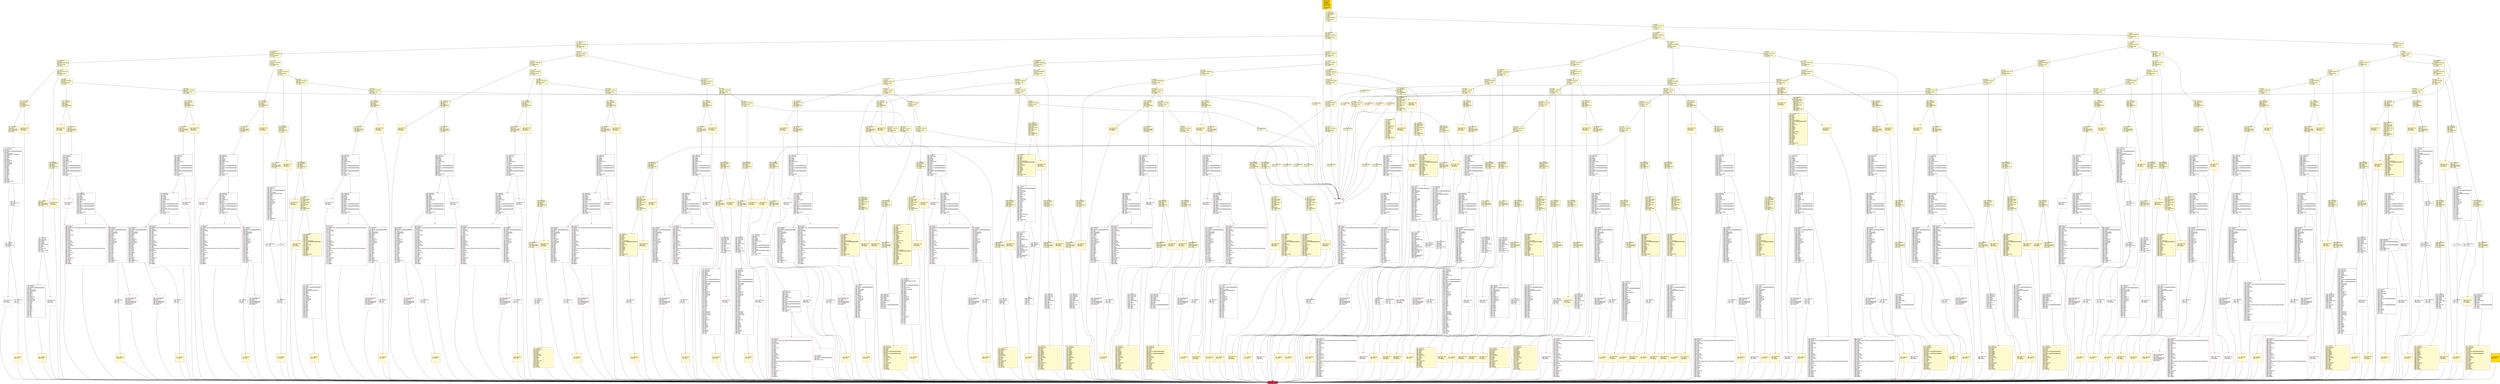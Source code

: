 digraph G {
bgcolor=transparent rankdir=UD;
node [shape=box style=filled color=black fillcolor=white fontname=arial fontcolor=black];
8420 [label="8420: JUMPDEST\l8421: PUSH1 0x00\l8423: PUSH1 0x14\l8425: SWAP1\l8426: SLOAD\l8427: SWAP1\l8428: PUSH2 0x0100\l8431: EXP\l8432: SWAP1\l8433: DIV\l8434: PUSH1 0xff\l8436: AND\l8437: DUP2\l8438: JUMP\l" ];
13216 [label="13216: PUSH1 0x00\l13218: DUP1\l13219: REVERT\l" shape=Msquare color=crimson ];
7882 [label="7882: JUMPDEST\l7883: PUSH1 0x00\l7885: DUP1\l7886: SWAP1\l7887: SLOAD\l7888: SWAP1\l7889: PUSH2 0x0100\l7892: EXP\l7893: SWAP1\l7894: DIV\l7895: PUSH20 0xffffffffffffffffffffffffffffffffffffffff\l7916: AND\l7917: PUSH20 0xffffffffffffffffffffffffffffffffffffffff\l7938: AND\l7939: CALLER\l7940: PUSH20 0xffffffffffffffffffffffffffffffffffffffff\l7961: AND\l7962: EQ\l7963: PUSH2 0x1f23\l7966: JUMPI\l" ];
7971 [label="7971: JUMPDEST\l7972: PUSH1 0x00\l7974: DUP1\l7975: SWAP1\l7976: SLOAD\l7977: SWAP1\l7978: PUSH2 0x0100\l7981: EXP\l7982: SWAP1\l7983: DIV\l7984: PUSH20 0xffffffffffffffffffffffffffffffffffffffff\l8005: AND\l8006: PUSH20 0xffffffffffffffffffffffffffffffffffffffff\l8027: AND\l8028: CALLER\l8029: PUSH20 0xffffffffffffffffffffffffffffffffffffffff\l8050: AND\l8051: EQ\l8052: PUSH2 0x1fe5\l8055: JUMPI\l" ];
10094 [label="10094: JUMPDEST\l10095: CALLER\l10096: PUSH20 0xffffffffffffffffffffffffffffffffffffffff\l10117: AND\l10118: PUSH2 0x08fc\l10121: SELFBALANCE\l10122: SWAP1\l10123: DUP2\l10124: ISZERO\l10125: MUL\l10126: SWAP1\l10127: PUSH1 0x40\l10129: MLOAD\l10130: PUSH1 0x00\l10132: PUSH1 0x40\l10134: MLOAD\l10135: DUP1\l10136: DUP4\l10137: SUB\l10138: DUP2\l10139: DUP6\l10140: DUP9\l10141: DUP9\l10142: CALL\l10143: SWAP4\l10144: POP\l10145: POP\l10146: POP\l10147: POP\l10148: ISZERO\l10149: DUP1\l10150: ISZERO\l10151: PUSH2 0x27b4\l10154: JUMPI\l" ];
1957 [label="1957: PUSH1 0x00\l1959: DUP1\l1960: REVERT\l" fillcolor=lemonchiffon shape=Msquare color=crimson ];
4009 [label="4009: PUSH1 0x00\l4011: DUP1\l4012: REVERT\l" fillcolor=lemonchiffon shape=Msquare color=crimson ];
4375 [label="4375: JUMPDEST\l4376: PUSH1 0x00\l4378: DUP1\l4379: SWAP1\l4380: SLOAD\l4381: SWAP1\l4382: PUSH2 0x0100\l4385: EXP\l4386: SWAP1\l4387: DIV\l4388: PUSH20 0xffffffffffffffffffffffffffffffffffffffff\l4409: AND\l4410: PUSH20 0xffffffffffffffffffffffffffffffffffffffff\l4431: AND\l4432: CALLER\l4433: PUSH20 0xffffffffffffffffffffffffffffffffffffffff\l4454: AND\l4455: EQ\l4456: PUSH2 0x11d9\l4459: JUMPI\l" ];
1847 [label="1847: JUMPDEST\l1848: PUSH1 0x40\l1850: MLOAD\l1851: DUP1\l1852: DUP3\l1853: ISZERO\l1854: ISZERO\l1855: ISZERO\l1856: ISZERO\l1857: DUP2\l1858: MSTORE\l1859: PUSH1 0x20\l1861: ADD\l1862: SWAP2\l1863: POP\l1864: POP\l1865: PUSH1 0x40\l1867: MLOAD\l1868: DUP1\l1869: SWAP2\l1870: SUB\l1871: SWAP1\l1872: RETURN\l" fillcolor=lemonchiffon shape=Msquare color=crimson ];
10815 [label="10815: JUMPDEST\l10816: PUSH1 0x00\l10818: DUP1\l10819: SWAP1\l10820: SLOAD\l10821: SWAP1\l10822: PUSH2 0x0100\l10825: EXP\l10826: SWAP1\l10827: DIV\l10828: PUSH20 0xffffffffffffffffffffffffffffffffffffffff\l10849: AND\l10850: PUSH20 0xffffffffffffffffffffffffffffffffffffffff\l10871: AND\l10872: CALLER\l10873: PUSH20 0xffffffffffffffffffffffffffffffffffffffff\l10894: AND\l10895: EQ\l10896: PUSH2 0x2a98\l10899: JUMPI\l" ];
3839 [label="3839: JUMPDEST\l3840: POP\l3841: PUSH2 0x0f08\l3844: PUSH2 0x3723\l3847: JUMP\l" fillcolor=lemonchiffon ];
4630 [label="4630: RETURNDATASIZE\l4631: PUSH1 0x00\l4633: DUP1\l4634: RETURNDATACOPY\l4635: RETURNDATASIZE\l4636: PUSH1 0x00\l4638: REVERT\l" shape=Msquare color=crimson ];
1251 [label="1251: JUMPDEST\l1252: POP\l1253: PUSH2 0x04ec\l1256: PUSH2 0x1577\l1259: JUMP\l" fillcolor=lemonchiffon ];
5427 [label="5427: JUMPDEST\l5428: POP\l5429: JUMP\l" ];
2215 [label="2215: JUMPDEST\l2216: CALLVALUE\l2217: DUP1\l2218: ISZERO\l2219: PUSH2 0x08b3\l2222: JUMPI\l" fillcolor=lemonchiffon ];
3671 [label="3671: JUMPDEST\l3672: CALLVALUE\l3673: DUP1\l3674: ISZERO\l3675: PUSH2 0x0e63\l3678: JUMPI\l" fillcolor=lemonchiffon ];
543 [label="543: DUP1\l544: PUSH4 0x55390eb3\l549: GT\l550: PUSH2 0x02a1\l553: JUMPI\l" fillcolor=lemonchiffon ];
15389 [label="15389: EXIT BLOCK\l" fillcolor=crimson ];
5940 [label="5940: JUMPDEST\l5941: PUSH1 0x00\l5943: DUP1\l5944: SWAP1\l5945: SLOAD\l5946: SWAP1\l5947: PUSH2 0x0100\l5950: EXP\l5951: SWAP1\l5952: DIV\l5953: PUSH20 0xffffffffffffffffffffffffffffffffffffffff\l5974: AND\l5975: PUSH20 0xffffffffffffffffffffffffffffffffffffffff\l5996: AND\l5997: CALLER\l5998: PUSH20 0xffffffffffffffffffffffffffffffffffffffff\l6019: AND\l6020: EQ\l6021: PUSH2 0x17f6\l6024: JUMPI\l" ];
456 [label="456: DUP1\l457: PUSH4 0x8e9181e9\l462: EQ\l463: PUSH2 0x0b46\l466: JUMPI\l" fillcolor=lemonchiffon ];
5778 [label="5778: JUMPDEST\l5779: CALLER\l5780: PUSH20 0xffffffffffffffffffffffffffffffffffffffff\l5801: AND\l5802: PUSH2 0x08fc\l5805: SELFBALANCE\l5806: SWAP1\l5807: DUP2\l5808: ISZERO\l5809: MUL\l5810: SWAP1\l5811: PUSH1 0x40\l5813: MLOAD\l5814: PUSH1 0x00\l5816: PUSH1 0x40\l5818: MLOAD\l5819: DUP1\l5820: DUP4\l5821: SUB\l5822: DUP2\l5823: DUP6\l5824: DUP9\l5825: DUP9\l5826: CALL\l5827: SWAP4\l5828: POP\l5829: POP\l5830: POP\l5831: POP\l5832: ISZERO\l5833: DUP1\l5834: ISZERO\l5835: PUSH2 0x16d8\l5838: JUMPI\l" ];
3240 [label="3240: JUMPDEST\l3241: DUP2\l3242: ADD\l3243: SWAP1\l3244: DUP1\l3245: DUP1\l3246: CALLDATALOAD\l3247: PUSH20 0xffffffffffffffffffffffffffffffffffffffff\l3268: AND\l3269: SWAP1\l3270: PUSH1 0x20\l3272: ADD\l3273: SWAP1\l3274: SWAP3\l3275: SWAP2\l3276: SWAP1\l3277: POP\l3278: POP\l3279: POP\l3280: PUSH2 0x3125\l3283: JUMP\l" fillcolor=lemonchiffon ];
3871 [label="3871: JUMPDEST\l3872: PUSH1 0x40\l3874: MLOAD\l3875: DUP1\l3876: DUP3\l3877: ISZERO\l3878: ISZERO\l3879: ISZERO\l3880: ISZERO\l3881: DUP2\l3882: MSTORE\l3883: PUSH1 0x20\l3885: ADD\l3886: SWAP2\l3887: POP\l3888: POP\l3889: PUSH1 0x40\l3891: MLOAD\l3892: DUP1\l3893: SWAP2\l3894: SUB\l3895: SWAP1\l3896: RETURN\l" fillcolor=lemonchiffon shape=Msquare color=crimson ];
358 [label="358: DUP1\l359: PUSH4 0xbb2754ad\l364: EQ\l365: PUSH2 0x0cd6\l368: JUMPI\l" fillcolor=lemonchiffon ];
12775 [label="12775: JUMPDEST\l12776: PUSH1 0x00\l12778: DUP1\l12779: SWAP1\l12780: SLOAD\l12781: SWAP1\l12782: PUSH2 0x0100\l12785: EXP\l12786: SWAP1\l12787: DIV\l12788: PUSH20 0xffffffffffffffffffffffffffffffffffffffff\l12809: AND\l12810: PUSH20 0xffffffffffffffffffffffffffffffffffffffff\l12831: AND\l12832: CALLER\l12833: PUSH20 0xffffffffffffffffffffffffffffffffffffffff\l12854: AND\l12855: EQ\l12856: PUSH2 0x3240\l12859: JUMPI\l" ];
8795 [label="8795: JUMPDEST\l8796: PUSH1 0x02\l8798: SLOAD\l8799: DUP2\l8800: JUMP\l" ];
782 [label="782: JUMPDEST\l783: DUP1\l784: PUSH4 0x257a50c7\l789: GT\l790: PUSH2 0x0391\l793: JUMPI\l" fillcolor=lemonchiffon ];
9096 [label="9096: PUSH1 0x00\l9098: DUP1\l9099: REVERT\l" shape=Msquare color=crimson ];
1464 [label="1464: JUMPDEST\l1465: STOP\l" fillcolor=lemonchiffon shape=Msquare color=crimson ];
1032 [label="1032: JUMPDEST\l1033: POP\l1034: PUSH2 0x0411\l1037: PUSH2 0x1015\l1040: JUMP\l" fillcolor=lemonchiffon ];
12553 [label="12553: JUMPDEST\l12554: POP\l12555: JUMP\l" ];
9780 [label="9780: RETURNDATASIZE\l9781: PUSH1 0x00\l9783: DUP1\l9784: RETURNDATACOPY\l9785: RETURNDATASIZE\l9786: PUSH1 0x00\l9788: REVERT\l" shape=Msquare color=crimson ];
10904 [label="10904: JUMPDEST\l10905: PUSH1 0x00\l10907: DUP1\l10908: SWAP1\l10909: SLOAD\l10910: SWAP1\l10911: PUSH2 0x0100\l10914: EXP\l10915: SWAP1\l10916: DIV\l10917: PUSH20 0xffffffffffffffffffffffffffffffffffffffff\l10938: AND\l10939: PUSH20 0xffffffffffffffffffffffffffffffffffffffff\l10960: AND\l10961: CALLER\l10962: PUSH20 0xffffffffffffffffffffffffffffffffffffffff\l10983: AND\l10984: EQ\l10985: PUSH2 0x2b5a\l10988: JUMPI\l" ];
3298 [label="3298: JUMPDEST\l3299: POP\l3300: PUSH2 0x0ceb\l3303: PUSH2 0x3167\l3306: JUMP\l" fillcolor=lemonchiffon ];
478 [label="478: PUSH2 0x03fa\l481: JUMP\l" fillcolor=lemonchiffon ];
3495 [label="3495: JUMPDEST\l3496: STOP\l" fillcolor=lemonchiffon shape=Msquare color=crimson ];
6233 [label="6233: JUMPDEST\l6234: PUSH1 0x01\l6236: PUSH1 0x00\l6238: SWAP1\l6239: SLOAD\l6240: SWAP1\l6241: PUSH2 0x0100\l6244: EXP\l6245: SWAP1\l6246: DIV\l6247: PUSH20 0xffffffffffffffffffffffffffffffffffffffff\l6268: AND\l6269: PUSH20 0xffffffffffffffffffffffffffffffffffffffff\l6290: AND\l6291: PUSH2 0x08fc\l6294: PUSH1 0x02\l6296: SLOAD\l6297: SWAP1\l6298: DUP2\l6299: ISZERO\l6300: MUL\l6301: SWAP1\l6302: PUSH1 0x40\l6304: MLOAD\l6305: PUSH1 0x00\l6307: PUSH1 0x40\l6309: MLOAD\l6310: DUP1\l6311: DUP4\l6312: SUB\l6313: DUP2\l6314: DUP6\l6315: DUP9\l6316: DUP9\l6317: CALL\l6318: SWAP4\l6319: POP\l6320: POP\l6321: POP\l6322: POP\l6323: POP\l6324: PUSH1 0x01\l6326: PUSH1 0x00\l6328: PUSH1 0x15\l6330: PUSH2 0x0100\l6333: EXP\l6334: DUP2\l6335: SLOAD\l6336: DUP2\l6337: PUSH1 0xff\l6339: MUL\l6340: NOT\l6341: AND\l6342: SWAP1\l6343: DUP4\l6344: ISZERO\l6345: ISZERO\l6346: MUL\l6347: OR\l6348: SWAP1\l6349: SSTORE\l6350: POP\l6351: JUMP\l" ];
2753 [label="2753: JUMPDEST\l2754: DUP2\l2755: ADD\l2756: SWAP1\l2757: DUP1\l2758: DUP1\l2759: CALLDATALOAD\l2760: PUSH20 0xffffffffffffffffffffffffffffffffffffffff\l2781: AND\l2782: SWAP1\l2783: PUSH1 0x20\l2785: ADD\l2786: SWAP1\l2787: SWAP3\l2788: SWAP2\l2789: SWAP1\l2790: POP\l2791: POP\l2792: POP\l2793: PUSH2 0x29e1\l2796: JUMP\l" fillcolor=lemonchiffon ];
8895 [label="8895: JUMPDEST\l8896: PUSH1 0x60\l8898: SWAP2\l8899: POP\l" ];
1331 [label="1331: JUMPDEST\l1332: CALLVALUE\l1333: DUP1\l1334: ISZERO\l1335: PUSH2 0x053f\l1338: JUMPI\l" fillcolor=lemonchiffon ];
1421 [label="1421: JUMPDEST\l1422: PUSH1 0x40\l1424: MLOAD\l1425: DUP1\l1426: DUP3\l1427: DUP2\l1428: MSTORE\l1429: PUSH1 0x20\l1431: ADD\l1432: SWAP2\l1433: POP\l1434: POP\l1435: PUSH1 0x40\l1437: MLOAD\l1438: DUP1\l1439: SWAP2\l1440: SUB\l1441: SWAP1\l1442: RETURN\l" fillcolor=lemonchiffon shape=Msquare color=crimson ];
14184 [label="14184: PUSH2 0x376d\l14187: JUMP\l" ];
194 [label="194: DUP1\l195: PUSH4 0xcf43199b\l200: EQ\l201: PUSH2 0x0e06\l204: JUMPI\l" fillcolor=lemonchiffon ];
2025 [label="2025: PUSH1 0x00\l2027: DUP1\l2028: REVERT\l" fillcolor=lemonchiffon shape=Msquare color=crimson ];
9436 [label="9436: JUMPDEST\l9437: PUSH1 0x00\l9439: DUP1\l9440: SWAP1\l9441: SLOAD\l9442: SWAP1\l9443: PUSH2 0x0100\l9446: EXP\l9447: SWAP1\l9448: DIV\l9449: PUSH20 0xffffffffffffffffffffffffffffffffffffffff\l9470: AND\l9471: PUSH20 0xffffffffffffffffffffffffffffffffffffffff\l9492: AND\l9493: CALLER\l9494: PUSH20 0xffffffffffffffffffffffffffffffffffffffff\l9515: AND\l9516: EQ\l9517: PUSH2 0x2535\l9520: JUMPI\l" ];
2250 [label="2250: JUMPDEST\l2251: DUP2\l2252: ADD\l2253: SWAP1\l2254: DUP1\l2255: DUP1\l2256: CALLDATALOAD\l2257: PUSH20 0xffffffffffffffffffffffffffffffffffffffff\l2278: AND\l2279: SWAP1\l2280: PUSH1 0x20\l2282: ADD\l2283: SWAP1\l2284: SWAP3\l2285: SWAP2\l2286: SWAP1\l2287: POP\l2288: POP\l2289: POP\l2290: PUSH2 0x249b\l2293: JUMP\l" fillcolor=lemonchiffon ];
254 [label="254: DUP1\l255: PUSH4 0xbe11fe6b\l260: EQ\l261: PUSH2 0x0d58\l264: JUMPI\l" fillcolor=lemonchiffon ];
4079 [label="4079: PUSH1 0x00\l4081: DUP1\l4082: REVERT\l" fillcolor=lemonchiffon shape=Msquare color=crimson ];
418 [label="418: PUSH2 0x03fa\l421: JUMP\l" fillcolor=lemonchiffon ];
3054 [label="3054: PUSH1 0x00\l3056: DUP1\l3057: REVERT\l" fillcolor=lemonchiffon shape=Msquare color=crimson ];
4925 [label="4925: JUMPDEST\l4926: CALLER\l4927: PUSH20 0xffffffffffffffffffffffffffffffffffffffff\l4948: AND\l4949: PUSH2 0x08fc\l4952: SELFBALANCE\l4953: SWAP1\l4954: DUP2\l4955: ISZERO\l4956: MUL\l4957: SWAP1\l4958: PUSH1 0x40\l4960: MLOAD\l4961: PUSH1 0x00\l4963: PUSH1 0x40\l4965: MLOAD\l4966: DUP1\l4967: DUP4\l4968: SUB\l4969: DUP2\l4970: DUP6\l4971: DUP9\l4972: DUP9\l4973: CALL\l4974: SWAP4\l4975: POP\l4976: POP\l4977: POP\l4978: POP\l4979: ISZERO\l4980: DUP1\l4981: ISZERO\l4982: PUSH2 0x1383\l4985: JUMPI\l" ];
5430 [label="5430: JUMPDEST\l5431: DUP1\l5432: PUSH20 0xffffffffffffffffffffffffffffffffffffffff\l5453: AND\l5454: PUSH2 0x08fc\l5457: PUSH8 0x4563918244f40000\l5466: SWAP1\l5467: DUP2\l5468: ISZERO\l5469: MUL\l5470: SWAP1\l5471: PUSH1 0x40\l5473: MLOAD\l5474: PUSH1 0x00\l5476: PUSH1 0x40\l5478: MLOAD\l5479: DUP1\l5480: DUP4\l5481: SUB\l5482: DUP2\l5483: DUP6\l5484: DUP9\l5485: DUP9\l5486: CALL\l5487: SWAP4\l5488: POP\l5489: POP\l5490: POP\l5491: POP\l5492: POP\l5493: POP\l5494: JUMP\l" ];
12181 [label="12181: PUSH1 0x01\l12183: DUP3\l12184: ADD\l12185: SWAP2\l12186: POP\l12187: PUSH2 0x2fa4\l12190: JUMP\l" ];
505 [label="505: DUP1\l506: PUSH4 0x85e9aca7\l511: EQ\l512: PUSH2 0x0a43\l515: JUMPI\l" fillcolor=lemonchiffon ];
8783 [label="8783: RETURNDATASIZE\l8784: PUSH1 0x00\l8786: DUP1\l8787: RETURNDATACOPY\l8788: RETURNDATASIZE\l8789: PUSH1 0x00\l8791: REVERT\l" shape=Msquare color=crimson ];
576 [label="576: DUP1\l577: PUSH4 0x5eb944da\l582: EQ\l583: PUSH2 0x090f\l586: JUMPI\l" fillcolor=lemonchiffon ];
2389 [label="2389: JUMPDEST\l2390: CALLVALUE\l2391: DUP1\l2392: ISZERO\l2393: PUSH2 0x0961\l2396: JUMPI\l" fillcolor=lemonchiffon ];
2820 [label="2820: JUMPDEST\l2821: PUSH1 0x40\l2823: MLOAD\l2824: DUP1\l2825: DUP3\l2826: PUSH20 0xffffffffffffffffffffffffffffffffffffffff\l2847: AND\l2848: PUSH20 0xffffffffffffffffffffffffffffffffffffffff\l2869: AND\l2870: DUP2\l2871: MSTORE\l2872: PUSH1 0x20\l2874: ADD\l2875: SWAP2\l2876: POP\l2877: POP\l2878: PUSH1 0x40\l2880: MLOAD\l2881: DUP1\l2882: SWAP2\l2883: SUB\l2884: SWAP1\l2885: RETURN\l" fillcolor=lemonchiffon shape=Msquare color=crimson ];
9610 [label="9610: PUSH1 0x40\l9612: MLOAD\l9613: PUSH32 0x08c379a000000000000000000000000000000000000000000000000000000000\l9646: DUP2\l9647: MSTORE\l9648: PUSH1 0x04\l9650: ADD\l9651: DUP1\l9652: DUP1\l9653: PUSH1 0x20\l9655: ADD\l9656: DUP3\l9657: DUP2\l9658: SUB\l9659: DUP3\l9660: MSTORE\l9661: PUSH1 0x1e\l9663: DUP2\l9664: MSTORE\l9665: PUSH1 0x20\l9667: ADD\l9668: DUP1\l9669: PUSH32 0x6f6e6c79206f776e65722063616e207573652074686973206d6574686f640000\l9702: DUP2\l9703: MSTORE\l9704: POP\l9705: PUSH1 0x20\l9707: ADD\l9708: SWAP2\l9709: POP\l9710: POP\l9711: PUSH1 0x40\l9713: MLOAD\l9714: DUP1\l9715: SWAP2\l9716: SUB\l9717: SWAP1\l9718: REVERT\l" shape=Msquare color=crimson ];
11256 [label="11256: PUSH1 0x00\l11258: DUP1\l11259: REVERT\l" shape=Msquare color=crimson ];
3341 [label="3341: JUMPDEST\l3342: POP\l3343: PUSH2 0x0d16\l3346: PUSH2 0x316d\l3349: JUMP\l" fillcolor=lemonchiffon ];
12285 [label="12285: PUSH1 0x00\l12287: DUP1\l12288: REVERT\l" shape=Msquare color=crimson ];
2708 [label="2708: JUMPDEST\l2709: CALLVALUE\l2710: DUP1\l2711: ISZERO\l2712: PUSH2 0x0aa0\l2715: JUMPI\l" fillcolor=lemonchiffon ];
3008 [label="3008: PUSH1 0x00\l3010: DUP1\l3011: REVERT\l" fillcolor=lemonchiffon shape=Msquare color=crimson ];
4032 [label="4032: PUSH1 0x00\l4034: DUP1\l4035: REVERT\l" fillcolor=lemonchiffon shape=Msquare color=crimson ];
2544 [label="2544: JUMPDEST\l2545: STOP\l" fillcolor=lemonchiffon shape=Msquare color=crimson ];
336 [label="336: DUP1\l337: PUSH4 0xa858a350\l342: EQ\l343: PUSH2 0x0c5a\l346: JUMPI\l" fillcolor=lemonchiffon ];
15033 [label="15033: JUMPDEST\l15034: PUSH1 0x00\l15036: DUP1\l15037: SWAP1\l15038: SLOAD\l15039: SWAP1\l15040: PUSH2 0x0100\l15043: EXP\l15044: SWAP1\l15045: DIV\l15046: PUSH20 0xffffffffffffffffffffffffffffffffffffffff\l15067: AND\l15068: PUSH20 0xffffffffffffffffffffffffffffffffffffffff\l15089: AND\l15090: CALLER\l15091: PUSH20 0xffffffffffffffffffffffffffffffffffffffff\l15112: AND\l15113: EQ\l15114: PUSH2 0x3b12\l15117: JUMPI\l" ];
598 [label="598: DUP1\l599: PUSH4 0x6e71d3c5\l604: EQ\l605: PUSH2 0x0955\l608: JUMPI\l" fillcolor=lemonchiffon ];
5281 [label="5281: JUMPDEST\l5282: CALLER\l5283: PUSH20 0xffffffffffffffffffffffffffffffffffffffff\l5304: AND\l5305: PUSH2 0x08fc\l5308: SELFBALANCE\l5309: SWAP1\l5310: DUP2\l5311: ISZERO\l5312: MUL\l5313: SWAP1\l5314: PUSH1 0x40\l5316: MLOAD\l5317: PUSH1 0x00\l5319: PUSH1 0x40\l5321: MLOAD\l5322: DUP1\l5323: DUP4\l5324: SUB\l5325: DUP2\l5326: DUP6\l5327: DUP9\l5328: DUP9\l5329: CALL\l5330: SWAP4\l5331: POP\l5332: POP\l5333: POP\l5334: POP\l5335: ISZERO\l5336: DUP1\l5337: ISZERO\l5338: PUSH2 0x14e7\l5341: JUMPI\l" ];
3850 [label="3850: JUMPDEST\l3851: CALLVALUE\l3852: DUP1\l3853: ISZERO\l3854: PUSH2 0x0f16\l3857: JUMPI\l" fillcolor=lemonchiffon ];
11529 [label="11529: JUMPDEST\l11530: PUSH1 0x09\l11532: PUSH1 0x01\l11534: SWAP1\l11535: SLOAD\l11536: SWAP1\l11537: PUSH2 0x0100\l11540: EXP\l11541: SWAP1\l11542: DIV\l11543: PUSH1 0xff\l11545: AND\l11546: PUSH2 0x2d22\l11549: JUMPI\l" ];
14292 [label="14292: PUSH1 0x00\l14294: DUP1\l14295: REVERT\l" shape=Msquare color=crimson ];
4071 [label="4071: JUMPDEST\l4072: CALLVALUE\l4073: DUP1\l4074: ISZERO\l4075: PUSH2 0x0ff3\l4078: JUMPI\l" fillcolor=lemonchiffon ];
3031 [label="3031: PUSH1 0x00\l3033: DUP1\l3034: REVERT\l" fillcolor=lemonchiffon shape=Msquare color=crimson ];
10577 [label="10577: JUMPDEST\l10578: POP\l10579: JUMP\l" ];
876 [label="876: DUP1\l877: PUSH4 0x279265d2\l882: EQ\l883: PUSH2 0x0505\l886: JUMPI\l" fillcolor=lemonchiffon ];
8613 [label="8613: PUSH1 0x40\l8615: MLOAD\l8616: PUSH32 0x08c379a000000000000000000000000000000000000000000000000000000000\l8649: DUP2\l8650: MSTORE\l8651: PUSH1 0x04\l8653: ADD\l8654: DUP1\l8655: DUP1\l8656: PUSH1 0x20\l8658: ADD\l8659: DUP3\l8660: DUP2\l8661: SUB\l8662: DUP3\l8663: MSTORE\l8664: PUSH1 0x1e\l8666: DUP2\l8667: MSTORE\l8668: PUSH1 0x20\l8670: ADD\l8671: DUP1\l8672: PUSH32 0x6f6e6c79206f776e65722063616e207573652074686973206d6574686f640000\l8705: DUP2\l8706: MSTORE\l8707: POP\l8708: PUSH1 0x20\l8710: ADD\l8711: SWAP2\l8712: POP\l8713: POP\l8714: PUSH1 0x40\l8716: MLOAD\l8717: DUP1\l8718: SWAP2\l8719: SUB\l8720: SWAP1\l8721: REVERT\l" shape=Msquare color=crimson ];
2087 [label="2087: JUMPDEST\l2088: POP\l2089: PUSH2 0x0854\l2092: PUSH1 0x04\l2094: DUP1\l2095: CALLDATASIZE\l2096: SUB\l2097: PUSH1 0x20\l2099: DUP2\l2100: LT\l2101: ISZERO\l2102: PUSH2 0x083e\l2105: JUMPI\l" fillcolor=lemonchiffon ];
2720 [label="2720: JUMPDEST\l2721: POP\l2722: PUSH2 0x0aa9\l2725: PUSH2 0x2999\l2728: JUMP\l" fillcolor=lemonchiffon ];
3565 [label="3565: JUMPDEST\l3566: STOP\l" fillcolor=lemonchiffon shape=Msquare color=crimson ];
5495 [label="5495: JUMPDEST\l5496: PUSH1 0x00\l5498: DUP1\l5499: SWAP1\l5500: SLOAD\l5501: SWAP1\l5502: PUSH2 0x0100\l5505: EXP\l5506: SWAP1\l5507: DIV\l5508: PUSH20 0xffffffffffffffffffffffffffffffffffffffff\l5529: AND\l5530: PUSH20 0xffffffffffffffffffffffffffffffffffffffff\l5551: AND\l5552: CALLER\l5553: PUSH20 0xffffffffffffffffffffffffffffffffffffffff\l5574: AND\l5575: EQ\l5576: PUSH2 0x15d0\l5579: JUMPI\l" ];
5083 [label="5083: PUSH1 0x00\l5085: DUP1\l5086: REVERT\l" shape=Msquare color=crimson ];
7514 [label="7514: JUMPDEST\l7515: POP\l7516: JUMP\l" ];
9719 [label="9719: JUMPDEST\l9720: CALLER\l9721: PUSH20 0xffffffffffffffffffffffffffffffffffffffff\l9742: AND\l9743: PUSH2 0x08fc\l9746: SELFBALANCE\l9747: SWAP1\l9748: DUP2\l9749: ISZERO\l9750: MUL\l9751: SWAP1\l9752: PUSH1 0x40\l9754: MLOAD\l9755: PUSH1 0x00\l9757: PUSH1 0x40\l9759: MLOAD\l9760: DUP1\l9761: DUP4\l9762: SUB\l9763: DUP2\l9764: DUP6\l9765: DUP9\l9766: DUP9\l9767: CALL\l9768: SWAP4\l9769: POP\l9770: POP\l9771: POP\l9772: POP\l9773: ISZERO\l9774: DUP1\l9775: ISZERO\l9776: PUSH2 0x263d\l9779: JUMPI\l" ];
767 [label="767: DUP1\l768: PUSH4 0x434fa4aa\l773: EQ\l774: PUSH2 0x06bd\l777: JUMPI\l" fillcolor=lemonchiffon ];
3081 [label="3081: JUMPDEST\l3082: POP\l3083: PUSH2 0x0c12\l3086: PUSH2 0x2f4f\l3089: JUMP\l" fillcolor=lemonchiffon ];
205 [label="205: DUP1\l206: PUSH4 0xd3573ba5\l211: EQ\l212: PUSH2 0x0e57\l215: JUMPI\l" fillcolor=lemonchiffon ];
2366 [label="2366: JUMPDEST\l2367: CALLVALUE\l2368: DUP1\l2369: ISZERO\l2370: PUSH2 0x094a\l2373: JUMPI\l" fillcolor=lemonchiffon ];
1834 [label="1834: PUSH1 0x00\l1836: DUP1\l1837: REVERT\l" fillcolor=lemonchiffon shape=Msquare color=crimson ];
13220 [label="13220: JUMPDEST\l13221: PUSH1 0x00\l13223: DUP1\l13224: SWAP1\l13225: SLOAD\l13226: SWAP1\l13227: PUSH2 0x0100\l13230: EXP\l13231: SWAP1\l13232: DIV\l13233: PUSH20 0xffffffffffffffffffffffffffffffffffffffff\l13254: AND\l13255: PUSH20 0xffffffffffffffffffffffffffffffffffffffff\l13276: AND\l13277: CALLER\l13278: PUSH20 0xffffffffffffffffffffffffffffffffffffffff\l13299: AND\l13300: EQ\l13301: PUSH2 0x3466\l13304: JUMPI\l" ];
1306 [label="1306: JUMPDEST\l1307: STOP\l" fillcolor=lemonchiffon shape=Msquare color=crimson ];
276 [label="276: DUP1\l277: PUSH4 0xc70cced4\l282: EQ\l283: PUSH2 0x0dd8\l286: JUMPI\l" fillcolor=lemonchiffon ];
624 [label="624: JUMPDEST\l625: DUP1\l626: PUSH4 0x55390eb3\l631: EQ\l632: PUSH2 0x07d7\l635: JUMPI\l" fillcolor=lemonchiffon ];
2898 [label="2898: JUMPDEST\l2899: POP\l2900: PUSH2 0x0b5b\l2903: PUSH2 0x2a3f\l2906: JUMP\l" fillcolor=lemonchiffon ];
5936 [label="5936: PUSH1 0x00\l5938: DUP1\l5939: REVERT\l" shape=Msquare color=crimson ];
8528 [label="8528: JUMPDEST\l8529: PUSH1 0x00\l8531: DUP1\l8532: SWAP1\l8533: SLOAD\l8534: SWAP1\l8535: PUSH2 0x0100\l8538: EXP\l8539: SWAP1\l8540: DIV\l8541: PUSH20 0xffffffffffffffffffffffffffffffffffffffff\l8562: AND\l8563: PUSH20 0xffffffffffffffffffffffffffffffffffffffff\l8584: AND\l8585: CALLER\l8586: PUSH20 0xffffffffffffffffffffffffffffffffffffffff\l8607: AND\l8608: EQ\l8609: PUSH2 0x2212\l8612: JUMPI\l" ];
7250 [label="7250: JUMPDEST\l7251: PUSH1 0x00\l7253: DUP1\l7254: SWAP1\l7255: SLOAD\l7256: SWAP1\l7257: PUSH2 0x0100\l7260: EXP\l7261: SWAP1\l7262: DIV\l7263: PUSH20 0xffffffffffffffffffffffffffffffffffffffff\l7284: AND\l7285: PUSH20 0xffffffffffffffffffffffffffffffffffffffff\l7306: AND\l7307: CALLER\l7308: PUSH20 0xffffffffffffffffffffffffffffffffffffffff\l7329: AND\l7330: EQ\l7331: PUSH2 0x1d14\l7334: JUMPI\l" ];
14446 [label="14446: JUMPDEST\l14447: DUP1\l14448: PUSH1 0x00\l14450: DUP1\l14451: PUSH2 0x0100\l14454: EXP\l14455: DUP2\l14456: SLOAD\l14457: DUP2\l14458: PUSH20 0xffffffffffffffffffffffffffffffffffffffff\l14479: MUL\l14480: NOT\l14481: AND\l14482: SWAP1\l14483: DUP4\l14484: PUSH20 0xffffffffffffffffffffffffffffffffffffffff\l14505: AND\l14506: MUL\l14507: OR\l14508: SWAP1\l14509: SSTORE\l14510: POP\l14511: POP\l14512: JUMP\l" ];
1283 [label="1283: JUMPDEST\l1284: STOP\l" fillcolor=lemonchiffon shape=Msquare color=crimson ];
2317 [label="2317: JUMPDEST\l2318: STOP\l" fillcolor=lemonchiffon shape=Msquare color=crimson ];
369 [label="369: PUSH2 0x03fa\l372: JUMP\l" fillcolor=lemonchiffon ];
2535 [label="2535: JUMPDEST\l2536: POP\l2537: PUSH2 0x09f0\l2540: PUSH2 0x27f0\l2543: JUMP\l" fillcolor=lemonchiffon ];
7612 [label="7612: JUMPDEST\l7613: PUSH1 0x00\l7615: DUP1\l7616: SWAP1\l7617: SLOAD\l7618: SWAP1\l7619: PUSH2 0x0100\l7622: EXP\l7623: SWAP1\l7624: DIV\l7625: PUSH20 0xffffffffffffffffffffffffffffffffffffffff\l7646: AND\l7647: PUSH20 0xffffffffffffffffffffffffffffffffffffffff\l7668: AND\l7669: CALLER\l7670: PUSH20 0xffffffffffffffffffffffffffffffffffffffff\l7691: AND\l7692: EQ\l7693: PUSH2 0x1e7e\l7696: JUMPI\l" ];
7867 [label="7867: RETURNDATASIZE\l7868: PUSH1 0x00\l7870: DUP1\l7871: RETURNDATACOPY\l7872: RETURNDATASIZE\l7873: PUSH1 0x00\l7875: REVERT\l" shape=Msquare color=crimson ];
1329 [label="1329: JUMPDEST\l1330: STOP\l" fillcolor=lemonchiffon shape=Msquare color=crimson ];
1389 [label="1389: JUMPDEST\l1390: POP\l1391: PUSH2 0x0576\l1394: PUSH2 0x1bf9\l1397: JUMP\l" fillcolor=lemonchiffon ];
1147 [label="1147: JUMPDEST\l1148: POP\l1149: PUSH2 0x0484\l1152: PUSH2 0x14ea\l1155: JUMP\l" fillcolor=lemonchiffon ];
13721 [label="13721: JUMPDEST\l13722: PUSH1 0x00\l13724: DUP1\l13725: SWAP1\l13726: SLOAD\l13727: SWAP1\l13728: PUSH2 0x0100\l13731: EXP\l13732: SWAP1\l13733: DIV\l13734: PUSH20 0xffffffffffffffffffffffffffffffffffffffff\l13755: AND\l13756: PUSH20 0xffffffffffffffffffffffffffffffffffffffff\l13777: AND\l13778: CALLER\l13779: PUSH20 0xffffffffffffffffffffffffffffffffffffffff\l13800: AND\l13801: EQ\l13802: PUSH2 0x35f2\l13805: JUMPI\l" ];
8906 [label="8906: JUMPDEST\l8907: DUP1\l8908: PUSH20 0xffffffffffffffffffffffffffffffffffffffff\l8929: AND\l8930: CALLVALUE\l8931: PUSH1 0x40\l8933: MLOAD\l8934: DUP1\l8935: PUSH1 0x00\l8937: ADD\l8938: SWAP1\l8939: POP\l8940: PUSH1 0x00\l8942: PUSH1 0x40\l8944: MLOAD\l8945: DUP1\l8946: DUP4\l8947: SUB\l8948: DUP2\l8949: DUP6\l8950: DUP8\l8951: GAS\l8952: CALL\l8953: SWAP3\l8954: POP\l8955: POP\l8956: POP\l8957: RETURNDATASIZE\l8958: DUP1\l8959: PUSH1 0x00\l8961: DUP2\l8962: EQ\l8963: PUSH2 0x2328\l8966: JUMPI\l" ];
15118 [label="15118: PUSH1 0x00\l15120: DUP1\l15121: REVERT\l" shape=Msquare color=crimson ];
1343 [label="1343: JUMPDEST\l1344: POP\l1345: PUSH2 0x0548\l1348: PUSH2 0x1961\l1351: JUMP\l" fillcolor=lemonchiffon ];
7806 [label="7806: JUMPDEST\l7807: CALLER\l7808: PUSH20 0xffffffffffffffffffffffffffffffffffffffff\l7829: AND\l7830: PUSH2 0x08fc\l7833: SELFBALANCE\l7834: SWAP1\l7835: DUP2\l7836: ISZERO\l7837: MUL\l7838: SWAP1\l7839: PUSH1 0x40\l7841: MLOAD\l7842: PUSH1 0x00\l7844: PUSH1 0x40\l7846: MLOAD\l7847: DUP1\l7848: DUP4\l7849: SUB\l7850: DUP2\l7851: DUP6\l7852: DUP9\l7853: DUP9\l7854: CALL\l7855: SWAP4\l7856: POP\l7857: POP\l7858: POP\l7859: POP\l7860: ISZERO\l7861: DUP1\l7862: ISZERO\l7863: PUSH2 0x1ec4\l7866: JUMPI\l" ];
10646 [label="10646: JUMPDEST\l10647: POP\l10648: JUMP\l" ];
4460 [label="4460: PUSH1 0x40\l4462: MLOAD\l4463: PUSH32 0x08c379a000000000000000000000000000000000000000000000000000000000\l4496: DUP2\l4497: MSTORE\l4498: PUSH1 0x04\l4500: ADD\l4501: DUP1\l4502: DUP1\l4503: PUSH1 0x20\l4505: ADD\l4506: DUP3\l4507: DUP2\l4508: SUB\l4509: DUP3\l4510: MSTORE\l4511: PUSH1 0x1e\l4513: DUP2\l4514: MSTORE\l4515: PUSH1 0x20\l4517: ADD\l4518: DUP1\l4519: PUSH32 0x6f6e6c79206f776e65722063616e207573652074686973206d6574686f640000\l4552: DUP2\l4553: MSTORE\l4554: POP\l4555: PUSH1 0x20\l4557: ADD\l4558: SWAP2\l4559: POP\l4560: POP\l4561: PUSH1 0x40\l4563: MLOAD\l4564: DUP1\l4565: SWAP2\l4566: SUB\l4567: SWAP1\l4568: REVERT\l" shape=Msquare color=crimson ];
13718 [label="13718: JUMPDEST\l13719: POP\l13720: JUMP\l" ];
8333 [label="8333: JUMPDEST\l8334: PUSH1 0x00\l8336: PUSH8 0x29a2241af62c0000\l8345: SWAP1\l8346: POP\l8347: DUP2\l8348: PUSH20 0xffffffffffffffffffffffffffffffffffffffff\l8369: AND\l8370: PUSH2 0x08fc\l8373: DUP3\l8374: PUSH8 0xffffffffffffffff\l8383: AND\l8384: SWAP1\l8385: DUP2\l8386: ISZERO\l8387: MUL\l8388: SWAP1\l8389: PUSH1 0x40\l8391: MLOAD\l8392: PUSH1 0x00\l8394: PUSH1 0x40\l8396: MLOAD\l8397: DUP1\l8398: DUP4\l8399: SUB\l8400: DUP2\l8401: DUP6\l8402: DUP9\l8403: DUP9\l8404: CALL\l8405: SWAP4\l8406: POP\l8407: POP\l8408: POP\l8409: POP\l8410: POP\l8411: PUSH1 0x00\l8413: SWAP1\l8414: POP\l8415: POP\l8416: POP\l8417: POP\l8418: POP\l8419: JUMP\l" ];
1262 [label="1262: JUMPDEST\l1263: CALLVALUE\l1264: DUP1\l1265: ISZERO\l1266: PUSH2 0x04fa\l1269: JUMPI\l" fillcolor=lemonchiffon ];
3858 [label="3858: PUSH1 0x00\l3860: DUP1\l3861: REVERT\l" fillcolor=lemonchiffon shape=Msquare color=crimson ];
3104 [label="3104: JUMPDEST\l3105: POP\l3106: PUSH2 0x0c29\l3109: PUSH2 0x2fa8\l3112: JUMP\l" fillcolor=lemonchiffon ];
314 [label="314: DUP1\l315: PUSH4 0xa23c133a\l320: EQ\l321: PUSH2 0x0c14\l324: JUMPI\l" fillcolor=lemonchiffon ];
12483 [label="12483: JUMPDEST\l12484: CALLER\l12485: PUSH20 0xffffffffffffffffffffffffffffffffffffffff\l12506: AND\l12507: PUSH2 0x08fc\l12510: SELFBALANCE\l12511: SWAP1\l12512: DUP2\l12513: ISZERO\l12514: MUL\l12515: SWAP1\l12516: PUSH1 0x40\l12518: MLOAD\l12519: PUSH1 0x00\l12521: PUSH1 0x40\l12523: MLOAD\l12524: DUP1\l12525: DUP4\l12526: SUB\l12527: DUP2\l12528: DUP6\l12529: DUP9\l12530: DUP9\l12531: CALL\l12532: SWAP4\l12533: POP\l12534: POP\l12535: POP\l12536: POP\l12537: ISZERO\l12538: DUP1\l12539: ISZERO\l12540: PUSH2 0x3109\l12543: JUMPI\l" ];
15021 [label="15021: RETURNDATASIZE\l15022: PUSH1 0x00\l15024: DUP1\l15025: RETURNDATACOPY\l15026: RETURNDATASIZE\l15027: PUSH1 0x00\l15029: REVERT\l" shape=Msquare color=crimson ];
3509 [label="3509: JUMPDEST\l3510: POP\l3511: PUSH2 0x0dbe\l3514: PUSH2 0x31d4\l3517: JUMP\l" fillcolor=lemonchiffon ];
2523 [label="2523: JUMPDEST\l2524: CALLVALUE\l2525: DUP1\l2526: ISZERO\l2527: PUSH2 0x09e7\l2530: JUMPI\l" fillcolor=lemonchiffon ];
1285 [label="1285: JUMPDEST\l1286: CALLVALUE\l1287: DUP1\l1288: ISZERO\l1289: PUSH2 0x0511\l1292: JUMPI\l" fillcolor=lemonchiffon ];
10721 [label="10721: JUMPDEST\l10722: DUP1\l10723: PUSH20 0xffffffffffffffffffffffffffffffffffffffff\l10744: AND\l10745: PUSH2 0x08fc\l10748: CALLVALUE\l10749: SWAP1\l10750: DUP2\l10751: ISZERO\l10752: MUL\l10753: SWAP1\l10754: PUSH1 0x40\l10756: MLOAD\l10757: PUSH1 0x00\l10759: PUSH1 0x40\l10761: MLOAD\l10762: DUP1\l10763: DUP4\l10764: SUB\l10765: DUP2\l10766: DUP6\l10767: DUP9\l10768: DUP9\l10769: CALL\l10770: SWAP4\l10771: POP\l10772: POP\l10773: POP\l10774: POP\l10775: POP\l10776: POP\l10777: JUMP\l" ];
958 [label="958: DUP1\l959: PUSH4 0x251cbdcb\l964: EQ\l965: PUSH2 0x04d7\l968: JUMPI\l" fillcolor=lemonchiffon ];
6134 [label="6134: JUMPDEST\l6135: CALLER\l6136: PUSH20 0xffffffffffffffffffffffffffffffffffffffff\l6157: AND\l6158: PUSH2 0x08fc\l6161: SELFBALANCE\l6162: SWAP1\l6163: DUP2\l6164: ISZERO\l6165: MUL\l6166: SWAP1\l6167: PUSH1 0x40\l6169: MLOAD\l6170: PUSH1 0x00\l6172: PUSH1 0x40\l6174: MLOAD\l6175: DUP1\l6176: DUP4\l6177: SUB\l6178: DUP2\l6179: DUP6\l6180: DUP9\l6181: DUP9\l6182: CALL\l6183: SWAP4\l6184: POP\l6185: POP\l6186: POP\l6187: POP\l6188: ISZERO\l6189: DUP1\l6190: ISZERO\l6191: PUSH2 0x183c\l6194: JUMPI\l" ];
7967 [label="7967: PUSH1 0x00\l7969: DUP1\l7970: REVERT\l" shape=Msquare color=crimson ];
685 [label="685: DUP1\l686: PUSH4 0x45bf84a8\l691: EQ\l692: PUSH2 0x0722\l695: JUMPI\l" fillcolor=lemonchiffon ];
242 [label="242: JUMPDEST\l243: DUP1\l244: PUSH4 0xbc41ab32\l249: EQ\l250: PUSH2 0x0d01\l253: JUMPI\l" fillcolor=lemonchiffon ];
2917 [label="2917: PUSH1 0x00\l2919: DUP1\l2920: REVERT\l" fillcolor=lemonchiffon shape=Msquare color=crimson ];
2387 [label="2387: JUMPDEST\l2388: STOP\l" fillcolor=lemonchiffon shape=Msquare color=crimson ];
41 [label="41: DUP1\l42: PUSH4 0xe0ae24cb\l47: GT\l48: PUSH2 0x00ab\l51: JUMPI\l" fillcolor=lemonchiffon ];
2811 [label="2811: JUMPDEST\l2812: POP\l2813: PUSH2 0x0b04\l2816: PUSH2 0x2a1a\l2819: JUMP\l" fillcolor=lemonchiffon ];
96 [label="96: DUP1\l97: PUSH4 0xf8f34531\l102: EQ\l103: PUSH2 0x0fe7\l106: JUMPI\l" fillcolor=lemonchiffon ];
1375 [label="1375: JUMPDEST\l1376: STOP\l" fillcolor=lemonchiffon shape=Msquare color=crimson ];
3951 [label="3951: PUSH1 0x00\l3953: DUP1\l3954: REVERT\l" fillcolor=lemonchiffon shape=Msquare color=crimson ];
516 [label="516: DUP1\l517: PUSH4 0x86d0a009\l522: EQ\l523: PUSH2 0x0a94\l526: JUMPI\l" fillcolor=lemonchiffon ];
1904 [label="1904: PUSH1 0x00\l1906: DUP1\l1907: REVERT\l" fillcolor=lemonchiffon shape=Msquare color=crimson ];
9294 [label="9294: JUMPDEST\l9295: CALLER\l9296: PUSH20 0xffffffffffffffffffffffffffffffffffffffff\l9317: AND\l9318: PUSH2 0x08fc\l9321: DUP3\l9322: SWAP1\l9323: DUP2\l9324: ISZERO\l9325: MUL\l9326: SWAP1\l9327: PUSH1 0x40\l9329: MLOAD\l9330: PUSH1 0x00\l9332: PUSH1 0x40\l9334: MLOAD\l9335: DUP1\l9336: DUP4\l9337: SUB\l9338: DUP2\l9339: DUP6\l9340: DUP9\l9341: DUP9\l9342: CALL\l9343: SWAP4\l9344: POP\l9345: POP\l9346: POP\l9347: POP\l9348: ISZERO\l9349: DUP1\l9350: ISZERO\l9351: PUSH2 0x2494\l9354: JUMPI\l" ];
1838 [label="1838: JUMPDEST\l1839: POP\l1840: PUSH2 0x0737\l1843: PUSH2 0x20e4\l1846: JUMP\l" fillcolor=lemonchiffon ];
5839 [label="5839: RETURNDATASIZE\l5840: PUSH1 0x00\l5842: DUP1\l5843: RETURNDATACOPY\l5844: RETURNDATASIZE\l5845: PUSH1 0x00\l5847: REVERT\l" shape=Msquare color=crimson ];
2558 [label="2558: JUMPDEST\l2559: POP\l2560: PUSH2 0x0a41\l2563: PUSH1 0x04\l2565: DUP1\l2566: CALLDATASIZE\l2567: SUB\l2568: PUSH1 0x20\l2570: DUP2\l2571: LT\l2572: ISZERO\l2573: PUSH2 0x0a15\l2576: JUMPI\l" fillcolor=lemonchiffon ];
1352 [label="1352: JUMPDEST\l1353: STOP\l" fillcolor=lemonchiffon shape=Msquare fillcolor=gold ];
2940 [label="2940: PUSH1 0x00\l2942: DUP1\l2943: REVERT\l" fillcolor=lemonchiffon shape=Msquare color=crimson ];
11171 [label="11171: JUMPDEST\l11172: PUSH1 0x00\l11174: DUP1\l11175: SWAP1\l11176: SLOAD\l11177: SWAP1\l11178: PUSH2 0x0100\l11181: EXP\l11182: SWAP1\l11183: DIV\l11184: PUSH20 0xffffffffffffffffffffffffffffffffffffffff\l11205: AND\l11206: PUSH20 0xffffffffffffffffffffffffffffffffffffffff\l11227: AND\l11228: CALLER\l11229: PUSH20 0xffffffffffffffffffffffffffffffffffffffff\l11250: AND\l11251: EQ\l11252: PUSH2 0x2bfc\l11255: JUMPI\l" ];
3579 [label="3579: JUMPDEST\l3580: POP\l3581: PUSH2 0x0e04\l3584: PUSH2 0x334b\l3587: JUMP\l" fillcolor=lemonchiffon ];
3905 [label="3905: PUSH1 0x00\l3907: DUP1\l3908: REVERT\l" fillcolor=lemonchiffon shape=Msquare color=crimson ];
1398 [label="1398: JUMPDEST\l1399: STOP\l" fillcolor=lemonchiffon shape=Msquare color=crimson ];
2296 [label="2296: JUMPDEST\l2297: CALLVALUE\l2298: DUP1\l2299: ISZERO\l2300: PUSH2 0x0904\l2303: JUMPI\l" fillcolor=lemonchiffon ];
1592 [label="1592: JUMPDEST\l1593: DUP2\l1594: ADD\l1595: SWAP1\l1596: DUP1\l1597: DUP1\l1598: CALLDATALOAD\l1599: PUSH20 0xffffffffffffffffffffffffffffffffffffffff\l1620: AND\l1621: SWAP1\l1622: PUSH1 0x20\l1624: ADD\l1625: SWAP1\l1626: SWAP3\l1627: SWAP2\l1628: SWAP1\l1629: POP\l1630: POP\l1631: POP\l1632: PUSH2 0x202e\l1635: JUMP\l" fillcolor=lemonchiffon ];
3567 [label="3567: JUMPDEST\l3568: CALLVALUE\l3569: DUP1\l3570: ISZERO\l3571: PUSH2 0x0dfb\l3574: JUMPI\l" fillcolor=lemonchiffon ];
14065 [label="14065: RETURNDATASIZE\l14066: PUSH1 0x00\l14068: DUP1\l14069: RETURNDATACOPY\l14070: RETURNDATASIZE\l14071: PUSH1 0x00\l14073: REVERT\l" shape=Msquare color=crimson ];
2894 [label="2894: PUSH1 0x00\l2896: DUP1\l2897: REVERT\l" fillcolor=lemonchiffon shape=Msquare color=crimson ];
4045 [label="4045: JUMPDEST\l4046: PUSH1 0x40\l4048: MLOAD\l4049: DUP1\l4050: DUP3\l4051: ISZERO\l4052: ISZERO\l4053: ISZERO\l4054: ISZERO\l4055: DUP2\l4056: MSTORE\l4057: PUSH1 0x20\l4059: ADD\l4060: SWAP2\l4061: POP\l4062: POP\l4063: PUSH1 0x40\l4065: MLOAD\l4066: DUP1\l4067: SWAP2\l4068: SUB\l4069: SWAP1\l4070: RETURN\l" fillcolor=lemonchiffon shape=Msquare color=crimson ];
287 [label="287: PUSH2 0x03fa\l290: JUMP\l" fillcolor=lemonchiffon ];
12691 [label="12691: JUMPDEST\l12692: DUP1\l12693: PUSH20 0xffffffffffffffffffffffffffffffffffffffff\l12714: AND\l12715: PUSH2 0x08fc\l12718: PUSH8 0x4563918244f40000\l12727: SWAP1\l12728: DUP2\l12729: ISZERO\l12730: MUL\l12731: SWAP1\l12732: PUSH1 0x40\l12734: MLOAD\l12735: PUSH1 0x00\l12737: PUSH1 0x40\l12739: MLOAD\l12740: DUP1\l12741: DUP4\l12742: SUB\l12743: DUP2\l12744: DUP6\l12745: DUP9\l12746: DUP9\l12747: CALL\l12748: SWAP4\l12749: POP\l12750: POP\l12751: POP\l12752: POP\l12753: POP\l12754: POP\l12755: JUMP\l" ];
1881 [label="1881: PUSH1 0x00\l1883: DUP1\l1884: REVERT\l" fillcolor=lemonchiffon shape=Msquare color=crimson ];
3928 [label="3928: PUSH1 0x00\l3930: DUP1\l3931: REVERT\l" fillcolor=lemonchiffon shape=Msquare color=crimson ];
1089 [label="1089: JUMPDEST\l1090: CALLVALUE\l1091: DUP1\l1092: ISZERO\l1093: PUSH2 0x044d\l1096: JUMPI\l" fillcolor=lemonchiffon ];
9011 [label="9011: JUMPDEST\l9012: PUSH1 0x00\l9014: DUP1\l9015: SWAP1\l9016: SLOAD\l9017: SWAP1\l9018: PUSH2 0x0100\l9021: EXP\l9022: SWAP1\l9023: DIV\l9024: PUSH20 0xffffffffffffffffffffffffffffffffffffffff\l9045: AND\l9046: PUSH20 0xffffffffffffffffffffffffffffffffffffffff\l9067: AND\l9068: CALLER\l9069: PUSH20 0xffffffffffffffffffffffffffffffffffffffff\l9090: AND\l9091: EQ\l9092: PUSH2 0x238c\l9095: JUMPI\l" ];
238 [label="238: PUSH2 0x03fa\l241: JUMP\l" fillcolor=lemonchiffon ];
4205 [label="4205: JUMPDEST\l4206: PUSH1 0x09\l4208: PUSH1 0x00\l4210: SWAP1\l4211: SLOAD\l4212: SWAP1\l4213: PUSH2 0x0100\l4216: EXP\l4217: SWAP1\l4218: DIV\l4219: PUSH1 0xff\l4221: AND\l4222: PUSH2 0x1086\l4225: JUMPI\l" ];
3748 [label="3748: PUSH1 0x00\l3750: DUP1\l3751: REVERT\l" fillcolor=lemonchiffon shape=Msquare color=crimson ];
3556 [label="3556: JUMPDEST\l3557: POP\l3558: PUSH2 0x0ded\l3561: PUSH2 0x31e7\l3564: JUMP\l" fillcolor=lemonchiffon ];
805 [label="805: DUP1\l806: PUSH4 0x2db9c867\l811: EQ\l812: PUSH2 0x054a\l815: JUMPI\l" fillcolor=lemonchiffon ];
9896 [label="9896: PUSH1 0x00\l9898: DUP1\l9899: REVERT\l" shape=Msquare color=crimson ];
12647 [label="12647: JUMPDEST\l12648: PUSH1 0x08\l12650: SLOAD\l12651: DUP2\l12652: JUMP\l" ];
8235 [label="8235: JUMPDEST\l8236: POP\l8237: JUMP\l" ];
3694 [label="3694: JUMPDEST\l3695: CALLVALUE\l3696: DUP1\l3697: ISZERO\l3698: PUSH2 0x0e7a\l3701: JUMPI\l" fillcolor=lemonchiffon ];
1156 [label="1156: JUMPDEST\l1157: STOP\l" fillcolor=lemonchiffon shape=Msquare color=crimson ];
14286 [label="14286: JUMPDEST\l14287: ISZERO\l14288: PUSH2 0x37d8\l14291: JUMPI\l" ];
14388 [label="14388: JUMPDEST\l14389: PUSH1 0x00\l14391: PUSH20 0xffffffffffffffffffffffffffffffffffffffff\l14412: AND\l14413: DUP2\l14414: PUSH20 0xffffffffffffffffffffffffffffffffffffffff\l14435: AND\l14436: EQ\l14437: ISZERO\l14438: PUSH2 0x386e\l14441: JUMPI\l" ];
587 [label="587: DUP1\l588: PUSH4 0x62bf764e\l593: EQ\l594: PUSH2 0x093e\l597: JUMPI\l" fillcolor=lemonchiffon ];
2146 [label="2146: JUMPDEST\l2147: POP\l2148: PUSH2 0x08a5\l2151: PUSH1 0x04\l2153: DUP1\l2154: CALLDATASIZE\l2155: SUB\l2156: PUSH1 0x20\l2158: DUP2\l2159: LT\l2160: ISZERO\l2161: PUSH2 0x0879\l2164: JUMPI\l" fillcolor=lemonchiffon ];
14658 [label="14658: JUMPDEST\l14659: PUSH1 0x07\l14661: PUSH1 0x00\l14663: SWAP1\l14664: SLOAD\l14665: SWAP1\l14666: PUSH2 0x0100\l14669: EXP\l14670: SWAP1\l14671: DIV\l14672: PUSH1 0xff\l14674: AND\l14675: DUP2\l14676: JUMP\l" ];
6204 [label="6204: JUMPDEST\l6205: POP\l6206: JUMP\l" ];
122 [label="122: JUMPDEST\l123: DUP1\l124: PUSH4 0xe0ae24cb\l129: EQ\l130: PUSH2 0x0e9c\l133: JUMPI\l" fillcolor=lemonchiffon ];
2749 [label="2749: PUSH1 0x00\l2751: DUP1\l2752: REVERT\l" fillcolor=lemonchiffon shape=Msquare color=crimson ];
3058 [label="3058: JUMPDEST\l3059: POP\l3060: PUSH2 0x0bfb\l3063: PUSH2 0x2deb\l3066: JUMP\l" fillcolor=lemonchiffon ];
2134 [label="2134: JUMPDEST\l2135: CALLVALUE\l2136: DUP1\l2137: ISZERO\l2138: PUSH2 0x0862\l2141: JUMPI\l" fillcolor=lemonchiffon ];
10580 [label="10580: JUMPDEST\l10581: DUP1\l10582: PUSH20 0xffffffffffffffffffffffffffffffffffffffff\l10603: AND\l10604: PUSH2 0x08fc\l10607: PUSH9 0x0246ddf97976680000\l10617: SWAP1\l10618: DUP2\l10619: ISZERO\l10620: MUL\l10621: SWAP1\l10622: PUSH1 0x40\l10624: MLOAD\l10625: PUSH1 0x00\l10627: PUSH1 0x40\l10629: MLOAD\l10630: DUP1\l10631: DUP4\l10632: SUB\l10633: DUP2\l10634: DUP6\l10635: DUP9\l10636: DUP9\l10637: CALL\l10638: SWAP4\l10639: POP\l10640: POP\l10641: POP\l10642: POP\l10643: POP\l10644: POP\l10645: JUMP\l" ];
145 [label="145: DUP1\l146: PUSH4 0xee89bcfc\l151: EQ\l152: PUSH2 0x0f0a\l155: JUMPI\l" fillcolor=lemonchiffon ];
9371 [label="9371: JUMPDEST\l9372: DUP1\l9373: PUSH20 0xffffffffffffffffffffffffffffffffffffffff\l9394: AND\l9395: PUSH2 0x08fc\l9398: PUSH8 0x3782dace9d900000\l9407: SWAP1\l9408: DUP2\l9409: ISZERO\l9410: MUL\l9411: SWAP1\l9412: PUSH1 0x40\l9414: MLOAD\l9415: PUSH1 0x00\l9417: PUSH1 0x40\l9419: MLOAD\l9420: DUP1\l9421: DUP4\l9422: SUB\l9423: DUP2\l9424: DUP6\l9425: DUP9\l9426: DUP9\l9427: CALL\l9428: SWAP4\l9429: POP\l9430: POP\l9431: POP\l9432: POP\l9433: POP\l9434: POP\l9435: JUMP\l" ];
13119 [label="13119: RETURNDATASIZE\l13120: PUSH1 0x00\l13122: DUP1\l13123: RETURNDATACOPY\l13124: RETURNDATASIZE\l13125: PUSH1 0x00\l13127: REVERT\l" shape=Msquare color=crimson ];
1501 [label="1501: JUMPDEST\l1502: DUP2\l1503: ADD\l1504: SWAP1\l1505: DUP1\l1506: DUP1\l1507: CALLDATALOAD\l1508: PUSH20 0xffffffffffffffffffffffffffffffffffffffff\l1529: AND\l1530: SWAP1\l1531: PUSH1 0x20\l1533: ADD\l1534: SWAP1\l1535: SWAP3\l1536: SWAP2\l1537: SWAP1\l1538: POP\l1539: POP\l1540: POP\l1541: PUSH2 0x1ec7\l1544: JUMP\l" fillcolor=lemonchiffon ];
1650 [label="1650: JUMPDEST\l1651: POP\l1652: PUSH2 0x067b\l1655: PUSH2 0x2067\l1658: JUMP\l" fillcolor=lemonchiffon ];
1659 [label="1659: JUMPDEST\l1660: PUSH1 0x40\l1662: MLOAD\l1663: DUP1\l1664: DUP3\l1665: PUSH20 0xffffffffffffffffffffffffffffffffffffffff\l1686: AND\l1687: PUSH20 0xffffffffffffffffffffffffffffffffffffffff\l1708: AND\l1709: DUP2\l1710: MSTORE\l1711: PUSH1 0x20\l1713: ADD\l1714: SWAP2\l1715: POP\l1716: POP\l1717: PUSH1 0x40\l1719: MLOAD\l1720: DUP1\l1721: SWAP2\l1722: SUB\l1723: SWAP1\l1724: RETURN\l" fillcolor=lemonchiffon shape=Msquare color=crimson ];
4731 [label="4731: JUMPDEST\l4732: PUSH1 0x00\l4734: DUP1\l4735: SWAP1\l4736: SLOAD\l4737: SWAP1\l4738: PUSH2 0x0100\l4741: EXP\l4742: SWAP1\l4743: DIV\l4744: PUSH20 0xffffffffffffffffffffffffffffffffffffffff\l4765: AND\l4766: PUSH20 0xffffffffffffffffffffffffffffffffffffffff\l4787: AND\l4788: CALLER\l4789: PUSH20 0xffffffffffffffffffffffffffffffffffffffff\l4810: AND\l4811: EQ\l4812: PUSH2 0x133d\l4815: JUMPI\l" ];
6586 [label="6586: JUMPDEST\l6587: PUSH1 0x00\l6589: DUP1\l6590: SWAP1\l6591: SLOAD\l6592: SWAP1\l6593: PUSH2 0x0100\l6596: EXP\l6597: SWAP1\l6598: DIV\l6599: PUSH20 0xffffffffffffffffffffffffffffffffffffffff\l6620: AND\l6621: PUSH20 0xffffffffffffffffffffffffffffffffffffffff\l6642: AND\l6643: CALLER\l6644: PUSH20 0xffffffffffffffffffffffffffffffffffffffff\l6665: AND\l6666: EQ\l6667: PUSH2 0x1a7c\l6670: JUMPI\l" ];
3725 [label="3725: PUSH1 0x00\l3727: DUP1\l3728: REVERT\l" fillcolor=lemonchiffon shape=Msquare color=crimson ];
156 [label="156: DUP1\l157: PUSH4 0xef5c27b6\l162: EQ\l163: PUSH2 0x0f39\l166: JUMPI\l" fillcolor=lemonchiffon ];
15316 [label="15316: JUMPDEST\l15317: CALLER\l15318: PUSH20 0xffffffffffffffffffffffffffffffffffffffff\l15339: AND\l15340: PUSH2 0x08fc\l15343: SELFBALANCE\l15344: SWAP1\l15345: DUP2\l15346: ISZERO\l15347: MUL\l15348: SWAP1\l15349: PUSH1 0x40\l15351: MLOAD\l15352: PUSH1 0x00\l15354: PUSH1 0x40\l15356: MLOAD\l15357: DUP1\l15358: DUP4\l15359: SUB\l15360: DUP2\l15361: DUP6\l15362: DUP9\l15363: DUP9\l15364: CALL\l15365: SWAP4\l15366: POP\l15367: POP\l15368: POP\l15369: POP\l15370: ISZERO\l15371: DUP1\l15372: ISZERO\l15373: PUSH2 0x3c1a\l15376: JUMPI\l" ];
1043 [label="1043: JUMPDEST\l1044: CALLVALUE\l1045: DUP1\l1046: ISZERO\l1047: PUSH2 0x041f\l1050: JUMPI\l" fillcolor=lemonchiffon ];
3602 [label="3602: JUMPDEST\l3603: POP\l3604: PUSH2 0x0e55\l3607: PUSH1 0x04\l3609: DUP1\l3610: CALLDATASIZE\l3611: SUB\l3612: PUSH1 0x20\l3614: DUP2\l3615: LT\l3616: ISZERO\l3617: PUSH2 0x0e29\l3620: JUMPI\l" fillcolor=lemonchiffon ];
2213 [label="2213: JUMPDEST\l2214: STOP\l" fillcolor=lemonchiffon shape=Msquare color=crimson ];
1354 [label="1354: JUMPDEST\l1355: CALLVALUE\l1356: DUP1\l1357: ISZERO\l1358: PUSH2 0x0556\l1361: JUMPI\l" fillcolor=lemonchiffon ];
10900 [label="10900: PUSH1 0x00\l10902: DUP1\l10903: REVERT\l" shape=Msquare color=crimson ];
3162 [label="3162: JUMPDEST\l3163: CALLVALUE\l3164: DUP1\l3165: ISZERO\l3166: PUSH2 0x0c66\l3169: JUMPI\l" fillcolor=lemonchiffon ];
2716 [label="2716: PUSH1 0x00\l2718: DUP1\l2719: REVERT\l" fillcolor=lemonchiffon shape=Msquare color=crimson ];
15386 [label="15386: JUMPDEST\l15387: POP\l15388: JUMP\l" ];
373 [label="373: JUMPDEST\l374: DUP1\l375: PUSH4 0x93459192\l380: EQ\l381: PUSH2 0x0bb8\l384: JUMPI\l" fillcolor=lemonchiffon ];
3284 [label="3284: JUMPDEST\l3285: STOP\l" fillcolor=lemonchiffon shape=Msquare color=crimson ];
3428 [label="3428: JUMPDEST\l3429: POP\l3430: PUSH2 0x0da7\l3433: PUSH1 0x04\l3435: DUP1\l3436: CALLDATASIZE\l3437: SUB\l3438: PUSH1 0x20\l3440: DUP2\l3441: LT\l3442: ISZERO\l3443: PUSH2 0x0d7b\l3446: JUMPI\l" fillcolor=lemonchiffon ];
3827 [label="3827: JUMPDEST\l3828: CALLVALUE\l3829: DUP1\l3830: ISZERO\l3831: PUSH2 0x0eff\l3834: JUMPI\l" fillcolor=lemonchiffon ];
1237 [label="1237: JUMPDEST\l1238: STOP\l" fillcolor=lemonchiffon shape=Msquare color=crimson ];
10224 [label="10224: JUMPDEST\l10225: PUSH1 0x00\l10227: DUP1\l10228: SWAP1\l10229: SLOAD\l10230: SWAP1\l10231: PUSH2 0x0100\l10234: EXP\l10235: SWAP1\l10236: DIV\l10237: PUSH20 0xffffffffffffffffffffffffffffffffffffffff\l10258: AND\l10259: PUSH20 0xffffffffffffffffffffffffffffffffffffffff\l10280: AND\l10281: CALLER\l10282: PUSH20 0xffffffffffffffffffffffffffffffffffffffff\l10303: AND\l10304: EQ\l10305: PUSH2 0x2849\l10308: JUMPI\l" ];
12756 [label="12756: JUMPDEST\l12757: PUSH1 0x00\l12759: PUSH1 0x15\l12761: SWAP1\l12762: SLOAD\l12763: SWAP1\l12764: PUSH2 0x0100\l12767: EXP\l12768: SWAP1\l12769: DIV\l12770: PUSH1 0xff\l12772: AND\l12773: DUP2\l12774: JUMP\l" ];
10398 [label="10398: PUSH1 0x40\l10400: MLOAD\l10401: PUSH32 0x08c379a000000000000000000000000000000000000000000000000000000000\l10434: DUP2\l10435: MSTORE\l10436: PUSH1 0x04\l10438: ADD\l10439: DUP1\l10440: DUP1\l10441: PUSH1 0x20\l10443: ADD\l10444: DUP3\l10445: DUP2\l10446: SUB\l10447: DUP3\l10448: MSTORE\l10449: PUSH1 0x1e\l10451: DUP2\l10452: MSTORE\l10453: PUSH1 0x20\l10455: ADD\l10456: DUP1\l10457: PUSH32 0x6f6e6c79206f776e65722063616e207573652074686973206d6574686f640000\l10490: DUP2\l10491: MSTORE\l10492: POP\l10493: PUSH1 0x20\l10495: ADD\l10496: SWAP2\l10497: POP\l10498: POP\l10499: PUSH1 0x40\l10501: MLOAD\l10502: DUP1\l10503: SWAP2\l10504: SUB\l10505: SWAP1\l10506: REVERT\l" shape=Msquare color=crimson ];
396 [label="396: DUP1\l397: PUSH4 0x9d9c8f11\l402: EQ\l403: PUSH2 0x0be6\l406: JUMPI\l" fillcolor=lemonchiffon ];
12200 [label="12200: JUMPDEST\l12201: PUSH1 0x00\l12203: DUP1\l12204: SWAP1\l12205: SLOAD\l12206: SWAP1\l12207: PUSH2 0x0100\l12210: EXP\l12211: SWAP1\l12212: DIV\l12213: PUSH20 0xffffffffffffffffffffffffffffffffffffffff\l12234: AND\l12235: PUSH20 0xffffffffffffffffffffffffffffffffffffffff\l12256: AND\l12257: CALLER\l12258: PUSH20 0xffffffffffffffffffffffffffffffffffffffff\l12279: AND\l12280: EQ\l12281: PUSH2 0x3001\l12284: JUMPI\l" ];
167 [label="167: PUSH2 0x03fa\l170: JUMP\l" fillcolor=lemonchiffon ];
6890 [label="6890: PUSH1 0x00\l6892: DUP1\l6893: REVERT\l" shape=Msquare color=crimson ];
936 [label="936: DUP1\l937: PUSH4 0x216ea3a2\l942: EQ\l943: PUSH2 0x046f\l946: JUMPI\l" fillcolor=lemonchiffon ];
4202 [label="4202: JUMPDEST\l4203: POP\l4204: JUMP\l" ];
14077 [label="14077: JUMPDEST\l14078: PUSH1 0x03\l14080: PUSH1 0x01\l14082: SWAP1\l14083: SLOAD\l14084: SWAP1\l14085: PUSH2 0x0100\l14088: EXP\l14089: SWAP1\l14090: DIV\l14091: PUSH20 0xffffffffffffffffffffffffffffffffffffffff\l14112: AND\l14113: DUP2\l14114: JUMP\l" ];
12581 [label="12581: JUMPDEST\l12582: DUP1\l12583: PUSH20 0xffffffffffffffffffffffffffffffffffffffff\l12604: AND\l12605: PUSH2 0x08fc\l12608: PUSH9 0x0246ddf97976680000\l12618: SWAP1\l12619: DUP2\l12620: ISZERO\l12621: MUL\l12622: SWAP1\l12623: PUSH1 0x40\l12625: MLOAD\l12626: PUSH1 0x00\l12628: PUSH1 0x40\l12630: MLOAD\l12631: DUP1\l12632: DUP4\l12633: SUB\l12634: DUP2\l12635: DUP6\l12636: DUP9\l12637: DUP9\l12638: CALL\l12639: SWAP4\l12640: POP\l12641: POP\l12642: POP\l12643: POP\l12644: POP\l12645: POP\l12646: JUMP\l" ];
2807 [label="2807: PUSH1 0x00\l2809: DUP1\l2810: REVERT\l" fillcolor=lemonchiffon shape=Msquare color=crimson ];
3127 [label="3127: JUMPDEST\l3128: POP\l3129: PUSH2 0x0c40\l3132: PUSH2 0x310c\l3135: JUMP\l" fillcolor=lemonchiffon ];
3307 [label="3307: JUMPDEST\l3308: PUSH1 0x40\l3310: MLOAD\l3311: DUP1\l3312: DUP3\l3313: DUP2\l3314: MSTORE\l3315: PUSH1 0x20\l3317: ADD\l3318: SWAP2\l3319: POP\l3320: POP\l3321: PUSH1 0x40\l3323: MLOAD\l3324: DUP1\l3325: SWAP2\l3326: SUB\l3327: SWAP1\l3328: RETURN\l" fillcolor=lemonchiffon shape=Msquare color=crimson ];
12099 [label="12099: RETURNDATASIZE\l12100: PUSH1 0x00\l12102: DUP1\l12103: RETURNDATACOPY\l12104: RETURNDATASIZE\l12105: PUSH1 0x00\l12107: REVERT\l" shape=Msquare color=crimson ];
3835 [label="3835: PUSH1 0x00\l3837: DUP1\l3838: REVERT\l" fillcolor=lemonchiffon shape=Msquare color=crimson ];
2308 [label="2308: JUMPDEST\l2309: POP\l2310: PUSH2 0x090d\l2313: PUSH2 0x24dc\l2316: JUMP\l" fillcolor=lemonchiffon ];
4986 [label="4986: RETURNDATASIZE\l4987: PUSH1 0x00\l4989: DUP1\l4990: RETURNDATACOPY\l4991: RETURNDATASIZE\l4992: PUSH1 0x00\l4994: REVERT\l" shape=Msquare color=crimson ];
2294 [label="2294: JUMPDEST\l2295: STOP\l" fillcolor=lemonchiffon shape=Msquare color=crimson ];
1733 [label="1733: PUSH1 0x00\l1735: DUP1\l1736: REVERT\l" fillcolor=lemonchiffon shape=Msquare color=crimson ];
14513 [label="14513: JUMPDEST\l14514: PUSH1 0x03\l14516: PUSH1 0x00\l14518: SWAP1\l14519: SLOAD\l14520: SWAP1\l14521: PUSH2 0x0100\l14524: EXP\l14525: SWAP1\l14526: DIV\l14527: PUSH1 0xff\l14529: AND\l14530: ISZERO\l14531: PUSH2 0x38cb\l14534: JUMPI\l" ];
3717 [label="3717: JUMPDEST\l3718: CALLVALUE\l3719: DUP1\l3720: ISZERO\l3721: PUSH2 0x0e91\l3724: JUMPI\l" fillcolor=lemonchiffon ];
3729 [label="3729: JUMPDEST\l3730: POP\l3731: PUSH2 0x0e9a\l3734: PUSH2 0x3599\l3737: JUMP\l" fillcolor=lemonchiffon ];
8238 [label="8238: JUMPDEST\l8239: DUP1\l8240: PUSH20 0xffffffffffffffffffffffffffffffffffffffff\l8261: AND\l8262: PUSH2 0x08fc\l8265: CALLVALUE\l8266: SWAP1\l8267: DUP2\l8268: ISZERO\l8269: MUL\l8270: SWAP1\l8271: PUSH1 0x40\l8273: MLOAD\l8274: PUSH1 0x00\l8276: PUSH1 0x40\l8278: MLOAD\l8279: DUP1\l8280: DUP4\l8281: SUB\l8282: DUP2\l8283: DUP6\l8284: DUP9\l8285: DUP9\l8286: CALL\l8287: SWAP4\l8288: POP\l8289: POP\l8290: POP\l8291: POP\l8292: POP\l8293: POP\l8294: JUMP\l" ];
3092 [label="3092: JUMPDEST\l3093: CALLVALUE\l3094: DUP1\l3095: ISZERO\l3096: PUSH2 0x0c20\l3099: JUMPI\l" fillcolor=lemonchiffon ];
2378 [label="2378: JUMPDEST\l2379: POP\l2380: PUSH2 0x0953\l2383: PUSH2 0x2653\l2386: JUMP\l" fillcolor=lemonchiffon ];
13131 [label="13131: JUMPDEST\l13132: PUSH1 0x00\l13134: DUP1\l13135: SWAP1\l13136: SLOAD\l13137: SWAP1\l13138: PUSH2 0x0100\l13141: EXP\l13142: SWAP1\l13143: DIV\l13144: PUSH20 0xffffffffffffffffffffffffffffffffffffffff\l13165: AND\l13166: PUSH20 0xffffffffffffffffffffffffffffffffffffffff\l13187: AND\l13188: CALLER\l13189: PUSH20 0xffffffffffffffffffffffffffffffffffffffff\l13210: AND\l13211: EQ\l13212: PUSH2 0x33a4\l13215: JUMPI\l" ];
1260 [label="1260: JUMPDEST\l1261: STOP\l" fillcolor=lemonchiffon shape=Msquare color=crimson ];
7335 [label="7335: PUSH1 0x40\l7337: MLOAD\l7338: PUSH32 0x08c379a000000000000000000000000000000000000000000000000000000000\l7371: DUP2\l7372: MSTORE\l7373: PUSH1 0x04\l7375: ADD\l7376: DUP1\l7377: DUP1\l7378: PUSH1 0x20\l7380: ADD\l7381: DUP3\l7382: DUP2\l7383: SUB\l7384: DUP3\l7385: MSTORE\l7386: PUSH1 0x1e\l7388: DUP2\l7389: MSTORE\l7390: PUSH1 0x20\l7392: ADD\l7393: DUP1\l7394: PUSH32 0x6f6e6c79206f776e65722063616e207573652074686973206d6574686f640000\l7427: DUP2\l7428: MSTORE\l7429: POP\l7430: PUSH1 0x20\l7432: ADD\l7433: SWAP2\l7434: POP\l7435: POP\l7436: PUSH1 0x40\l7438: MLOAD\l7439: DUP1\l7440: SWAP2\l7441: SUB\l7442: SWAP1\l7443: REVERT\l" shape=Msquare color=crimson ];
10507 [label="10507: JUMPDEST\l10508: CALLER\l10509: PUSH20 0xffffffffffffffffffffffffffffffffffffffff\l10530: AND\l10531: PUSH2 0x08fc\l10534: SELFBALANCE\l10535: SWAP1\l10536: DUP2\l10537: ISZERO\l10538: MUL\l10539: SWAP1\l10540: PUSH1 0x40\l10542: MLOAD\l10543: PUSH1 0x00\l10545: PUSH1 0x40\l10547: MLOAD\l10548: DUP1\l10549: DUP4\l10550: SUB\l10551: DUP2\l10552: DUP6\l10553: DUP9\l10554: DUP9\l10555: CALL\l10556: SWAP4\l10557: POP\l10558: POP\l10559: POP\l10560: POP\l10561: ISZERO\l10562: DUP1\l10563: ISZERO\l10564: PUSH2 0x2951\l10567: JUMPI\l" ];
1756 [label="1756: PUSH1 0x00\l1758: DUP1\l1759: REVERT\l" fillcolor=lemonchiffon shape=Msquare color=crimson ];
14115 [label="14115: JUMPDEST\l14116: PUSH1 0x00\l14118: DUP1\l14119: PUSH20 0xffffffffffffffffffffffffffffffffffffffff\l14140: AND\l14141: PUSH2 0x08fc\l14144: PUSH9 0x0246ddf97976680000\l14154: SWAP1\l14155: DUP2\l14156: ISZERO\l14157: MUL\l14158: SWAP1\l14159: PUSH1 0x40\l14161: MLOAD\l14162: PUSH1 0x00\l14164: PUSH1 0x40\l14166: MLOAD\l14167: DUP1\l14168: DUP4\l14169: SUB\l14170: DUP2\l14171: DUP6\l14172: DUP9\l14173: DUP9\l14174: CALL\l14175: SWAP4\l14176: POP\l14177: POP\l14178: POP\l14179: POP\l14180: PUSH2 0x376c\l14183: JUMPI\l" ];
7161 [label="7161: JUMPDEST\l7162: PUSH1 0x00\l7164: DUP1\l7165: SWAP1\l7166: SLOAD\l7167: SWAP1\l7168: PUSH2 0x0100\l7171: EXP\l7172: SWAP1\l7173: DIV\l7174: PUSH20 0xffffffffffffffffffffffffffffffffffffffff\l7195: AND\l7196: PUSH20 0xffffffffffffffffffffffffffffffffffffffff\l7217: AND\l7218: CALLER\l7219: PUSH20 0xffffffffffffffffffffffffffffffffffffffff\l7240: AND\l7241: EQ\l7242: PUSH2 0x1c52\l7245: JUMPI\l" ];
2581 [label="2581: JUMPDEST\l2582: DUP2\l2583: ADD\l2584: SWAP1\l2585: DUP1\l2586: DUP1\l2587: CALLDATALOAD\l2588: PUSH20 0xffffffffffffffffffffffffffffffffffffffff\l2609: AND\l2610: SWAP1\l2611: PUSH1 0x20\l2613: ADD\l2614: SWAP1\l2615: SWAP3\l2616: SWAP2\l2617: SWAP1\l2618: POP\l2619: POP\l2620: POP\l2621: PUSH2 0x2954\l2624: JUMP\l" fillcolor=lemonchiffon ];
3621 [label="3621: PUSH1 0x00\l3623: DUP1\l3624: REVERT\l" fillcolor=lemonchiffon shape=Msquare color=crimson ];
1041 [label="1041: JUMPDEST\l1042: STOP\l" fillcolor=lemonchiffon shape=Msquare color=crimson ];
718 [label="718: DUP1\l719: PUSH4 0x550c16d4\l724: EQ\l725: PUSH2 0x0793\l728: JUMPI\l" fillcolor=lemonchiffon ];
3090 [label="3090: JUMPDEST\l3091: STOP\l" fillcolor=lemonchiffon shape=Msquare color=crimson ];
1066 [label="1066: JUMPDEST\l1067: CALLVALUE\l1068: DUP1\l1069: ISZERO\l1070: PUSH2 0x0436\l1073: JUMPI\l" fillcolor=lemonchiffon ];
4115 [label="4115: JUMPDEST\l4116: STOP\l" fillcolor=lemonchiffon shape=Msquare color=crimson ];
3329 [label="3329: JUMPDEST\l3330: CALLVALUE\l3331: DUP1\l3332: ISZERO\l3333: PUSH2 0x0d0d\l3336: JUMPI\l" fillcolor=lemonchiffon ];
12374 [label="12374: PUSH1 0x40\l12376: MLOAD\l12377: PUSH32 0x08c379a000000000000000000000000000000000000000000000000000000000\l12410: DUP2\l12411: MSTORE\l12412: PUSH1 0x04\l12414: ADD\l12415: DUP1\l12416: DUP1\l12417: PUSH1 0x20\l12419: ADD\l12420: DUP3\l12421: DUP2\l12422: SUB\l12423: DUP3\l12424: MSTORE\l12425: PUSH1 0x1e\l12427: DUP2\l12428: MSTORE\l12429: PUSH1 0x20\l12431: ADD\l12432: DUP1\l12433: PUSH32 0x6f6e6c79206f776e65722063616e207573652074686973206d6574686f640000\l12466: DUP2\l12467: MSTORE\l12468: POP\l12469: PUSH1 0x20\l12471: ADD\l12472: SWAP2\l12473: POP\l12474: POP\l12475: PUSH1 0x40\l12477: MLOAD\l12478: DUP1\l12479: SWAP2\l12480: SUB\l12481: SWAP1\l12482: REVERT\l" shape=Msquare color=crimson ];
13484 [label="13484: JUMPDEST\l13485: POP\l13486: JUMP\l" ];
11159 [label="11159: RETURNDATASIZE\l11160: PUSH1 0x00\l11162: DUP1\l11163: RETURNDATACOPY\l11164: RETURNDATASIZE\l11165: PUSH1 0x00\l11167: REVERT\l" shape=Msquare color=crimson ];
11345 [label="11345: PUSH1 0x40\l11347: MLOAD\l11348: PUSH32 0x08c379a000000000000000000000000000000000000000000000000000000000\l11381: DUP2\l11382: MSTORE\l11383: PUSH1 0x04\l11385: ADD\l11386: DUP1\l11387: DUP1\l11388: PUSH1 0x20\l11390: ADD\l11391: DUP3\l11392: DUP2\l11393: SUB\l11394: DUP3\l11395: MSTORE\l11396: PUSH1 0x1e\l11398: DUP2\l11399: MSTORE\l11400: PUSH1 0x20\l11402: ADD\l11403: DUP1\l11404: PUSH32 0x6f6e6c79206f776e65722063616e207573652074686973206d6574686f640000\l11437: DUP2\l11438: MSTORE\l11439: POP\l11440: PUSH1 0x20\l11442: ADD\l11443: SWAP2\l11444: POP\l11445: POP\l11446: PUSH1 0x40\l11448: MLOAD\l11449: DUP1\l11450: SWAP2\l11451: SUB\l11452: SWAP1\l11453: REVERT\l" shape=Msquare color=crimson ];
2073 [label="2073: JUMPDEST\l2074: STOP\l" fillcolor=lemonchiffon shape=Msquare color=crimson ];
12575 [label="12575: JUMPDEST\l12576: PUSH1 0x06\l12578: SLOAD\l12579: DUP2\l12580: JUMP\l" ];
494 [label="494: DUP1\l495: PUSH4 0x7bf98cbf\l500: EQ\l501: PUSH2 0x09f2\l504: JUMPI\l" fillcolor=lemonchiffon ];
1588 [label="1588: PUSH1 0x00\l1590: DUP1\l1591: REVERT\l" fillcolor=lemonchiffon shape=Msquare color=crimson ];
0 [label="0: PUSH1 0x80\l2: PUSH1 0x40\l4: MSTORE\l5: PUSH1 0x04\l7: CALLDATASIZE\l8: LT\l9: PUSH2 0x03fa\l12: JUMPI\l" fillcolor=lemonchiffon shape=Msquare fillcolor=gold ];
12191 [label="12191: JUMPDEST\l12192: PUSH1 0x00\l12194: DUP1\l12195: REVERT\l" shape=Msquare color=crimson ];
118 [label="118: PUSH2 0x03fa\l121: JUMP\l" fillcolor=lemonchiffon ];
2546 [label="2546: JUMPDEST\l2547: CALLVALUE\l2548: DUP1\l2549: ISZERO\l2550: PUSH2 0x09fe\l2553: JUMPI\l" fillcolor=lemonchiffon ];
12860 [label="12860: PUSH1 0x00\l12862: DUP1\l12863: REVERT\l" shape=Msquare color=crimson ];
107 [label="107: DUP1\l108: PUSH4 0xf94114f4\l113: EQ\l114: PUSH2 0x0ffe\l117: JUMPI\l" fillcolor=lemonchiffon ];
6780 [label="6780: JUMPDEST\l6781: CALLER\l6782: PUSH20 0xffffffffffffffffffffffffffffffffffffffff\l6803: AND\l6804: SELFDESTRUCT\l" shape=Msquare color=crimson ];
14188 [label="14188: JUMPDEST\l" ];
52 [label="52: DUP1\l53: PUSH4 0xf2fde38b\l58: GT\l59: PUSH2 0x007a\l62: JUMPI\l" fillcolor=lemonchiffon ];
3035 [label="3035: JUMPDEST\l3036: POP\l3037: PUSH2 0x0be4\l3040: PUSH2 0x2d5a\l3043: JUMP\l" fillcolor=lemonchiffon ];
864 [label="864: JUMPDEST\l865: DUP1\l866: PUSH4 0x257a50c7\l871: EQ\l872: PUSH2 0x04ee\l875: JUMPI\l" fillcolor=lemonchiffon ];
1547 [label="1547: JUMPDEST\l1548: CALLVALUE\l1549: DUP1\l1550: ISZERO\l1551: PUSH2 0x0617\l1554: JUMPI\l" fillcolor=lemonchiffon ];
1737 [label="1737: JUMPDEST\l1738: POP\l1739: PUSH2 0x0720\l1742: PUSH1 0x04\l1744: DUP1\l1745: CALLDATASIZE\l1746: SUB\l1747: PUSH1 0x60\l1749: DUP2\l1750: LT\l1751: ISZERO\l1752: PUSH2 0x06e0\l1755: JUMPI\l" fillcolor=lemonchiffon ];
9000 [label="9000: JUMPDEST\l9001: PUSH1 0x60\l9003: SWAP2\l9004: POP\l" ];
14004 [label="14004: JUMPDEST\l14005: CALLER\l14006: PUSH20 0xffffffffffffffffffffffffffffffffffffffff\l14027: AND\l14028: PUSH2 0x08fc\l14031: SELFBALANCE\l14032: SWAP1\l14033: DUP2\l14034: ISZERO\l14035: MUL\l14036: SWAP1\l14037: PUSH1 0x40\l14039: MLOAD\l14040: PUSH1 0x00\l14042: PUSH1 0x40\l14044: MLOAD\l14045: DUP1\l14046: DUP4\l14047: SUB\l14048: DUP2\l14049: DUP6\l14050: DUP9\l14051: DUP9\l14052: CALL\l14053: SWAP4\l14054: POP\l14055: POP\l14056: POP\l14057: POP\l14058: ISZERO\l14059: DUP1\l14060: ISZERO\l14061: PUSH2 0x36fa\l14064: JUMPI\l" ];
1087 [label="1087: JUMPDEST\l1088: STOP\l" fillcolor=lemonchiffon shape=Msquare color=crimson ];
13708 [label="13708: JUMPDEST\l13709: ISZERO\l13710: PUSH2 0x3596\l13713: JUMPI\l" ];
1020 [label="1020: JUMPDEST\l1021: CALLVALUE\l1022: DUP1\l1023: ISZERO\l1024: PUSH2 0x0408\l1027: JUMPI\l" fillcolor=lemonchiffon ];
1638 [label="1638: JUMPDEST\l1639: CALLVALUE\l1640: DUP1\l1641: ISZERO\l1642: PUSH2 0x0672\l1645: JUMPI\l" fillcolor=lemonchiffon ];
3598 [label="3598: PUSH1 0x00\l3600: DUP1\l3601: REVERT\l" fillcolor=lemonchiffon shape=Msquare color=crimson ];
2577 [label="2577: PUSH1 0x00\l2579: DUP1\l2580: REVERT\l" fillcolor=lemonchiffon shape=Msquare color=crimson ];
10155 [label="10155: RETURNDATASIZE\l10156: PUSH1 0x00\l10158: DUP1\l10159: RETURNDATACOPY\l10160: RETURNDATASIZE\l10161: PUSH1 0x00\l10163: REVERT\l" shape=Msquare color=crimson ];
11098 [label="11098: JUMPDEST\l11099: CALLER\l11100: PUSH20 0xffffffffffffffffffffffffffffffffffffffff\l11121: AND\l11122: PUSH2 0x08fc\l11125: SELFBALANCE\l11126: SWAP1\l11127: DUP2\l11128: ISZERO\l11129: MUL\l11130: SWAP1\l11131: PUSH1 0x40\l11133: MLOAD\l11134: PUSH1 0x00\l11136: PUSH1 0x40\l11138: MLOAD\l11139: DUP1\l11140: DUP4\l11141: SUB\l11142: DUP2\l11143: DUP6\l11144: DUP9\l11145: DUP9\l11146: CALL\l11147: SWAP4\l11148: POP\l11149: POP\l11150: POP\l11151: POP\l11152: ISZERO\l11153: DUP1\l11154: ISZERO\l11155: PUSH2 0x2ba0\l11158: JUMPI\l" ];
1555 [label="1555: PUSH1 0x00\l1557: DUP1\l1558: REVERT\l" fillcolor=lemonchiffon shape=Msquare color=crimson ];
1239 [label="1239: JUMPDEST\l1240: CALLVALUE\l1241: DUP1\l1242: ISZERO\l1243: PUSH2 0x04e3\l1246: JUMPI\l" fillcolor=lemonchiffon ];
30 [label="30: DUP1\l31: PUSH4 0xbc41ab32\l36: GT\l37: PUSH2 0x0123\l40: JUMPI\l" fillcolor=lemonchiffon ];
1443 [label="1443: JUMPDEST\l1444: CALLVALUE\l1445: DUP1\l1446: ISZERO\l1447: PUSH2 0x05af\l1450: JUMPI\l" fillcolor=lemonchiffon ];
816 [label="816: DUP1\l817: PUSH4 0x2f06b5a7\l822: EQ\l823: PUSH2 0x0561\l826: JUMPI\l" fillcolor=lemonchiffon ];
658 [label="658: DUP1\l659: PUSH4 0x58dbb19c\l664: EQ\l665: PUSH2 0x08a7\l668: JUMPI\l" fillcolor=lemonchiffon ];
467 [label="467: DUP1\l468: PUSH4 0x91200209\l473: EQ\l474: PUSH2 0x0b5d\l477: JUMPI\l" fillcolor=lemonchiffon ];
1064 [label="1064: JUMPDEST\l1065: STOP\l" fillcolor=lemonchiffon shape=Msquare color=crimson ];
3113 [label="3113: JUMPDEST\l3114: STOP\l" fillcolor=lemonchiffon shape=Msquare color=crimson ];
434 [label="434: DUP1\l435: PUSH4 0x8bd3d0d7\l440: EQ\l441: PUSH2 0x0aab\l444: JUMPI\l" fillcolor=lemonchiffon ];
9368 [label="9368: JUMPDEST\l9369: POP\l9370: JUMP\l" ];
2132 [label="2132: JUMPDEST\l2133: STOP\l" fillcolor=lemonchiffon shape=Msquare color=crimson ];
5351 [label="5351: JUMPDEST\l5352: POP\l5353: JUMP\l" ];
3286 [label="3286: JUMPDEST\l3287: CALLVALUE\l3288: DUP1\l3289: ISZERO\l3290: PUSH2 0x0ce2\l3293: JUMPI\l" fillcolor=lemonchiffon ];
445 [label="445: DUP1\l446: PUSH4 0x8da5cb5b\l451: EQ\l452: PUSH2 0x0aef\l455: JUMPI\l" fillcolor=lemonchiffon ];
14299 [label="14299: JUMPDEST\l14300: PUSH1 0x00\l14302: DUP1\l14303: SWAP1\l14304: SLOAD\l14305: SWAP1\l14306: PUSH2 0x0100\l14309: EXP\l14310: SWAP1\l14311: DIV\l14312: PUSH20 0xffffffffffffffffffffffffffffffffffffffff\l14333: AND\l14334: PUSH20 0xffffffffffffffffffffffffffffffffffffffff\l14355: AND\l14356: CALLER\l14357: PUSH20 0xffffffffffffffffffffffffffffffffffffffff\l14378: AND\l14379: EQ\l14380: PUSH2 0x3834\l14383: JUMPI\l" ];
5584 [label="5584: JUMPDEST\l5585: PUSH1 0x00\l5587: DUP1\l5588: SWAP1\l5589: SLOAD\l5590: SWAP1\l5591: PUSH2 0x0100\l5594: EXP\l5595: SWAP1\l5596: DIV\l5597: PUSH20 0xffffffffffffffffffffffffffffffffffffffff\l5618: AND\l5619: PUSH20 0xffffffffffffffffffffffffffffffffffffffff\l5640: AND\l5641: CALLER\l5642: PUSH20 0xffffffffffffffffffffffffffffffffffffffff\l5663: AND\l5664: EQ\l5665: PUSH2 0x1692\l5668: JUMPI\l" ];
1110 [label="1110: JUMPDEST\l1111: STOP\l" fillcolor=lemonchiffon shape=Msquare color=crimson ];
1274 [label="1274: JUMPDEST\l1275: POP\l1276: PUSH2 0x0503\l1279: PUSH2 0x16db\l1282: JUMP\l" fillcolor=lemonchiffon ];
2658 [label="2658: PUSH1 0x00\l2660: DUP1\l2661: REVERT\l" fillcolor=lemonchiffon shape=Msquare color=crimson ];
3932 [label="3932: JUMPDEST\l3933: POP\l3934: PUSH2 0x0f9f\l3937: PUSH1 0x04\l3939: DUP1\l3940: CALLDATASIZE\l3941: SUB\l3942: PUSH1 0x20\l3944: DUP2\l3945: LT\l3946: ISZERO\l3947: PUSH2 0x0f73\l3950: JUMPI\l" fillcolor=lemonchiffon ];
13487 [label="13487: JUMPDEST\l13488: DUP1\l13489: PUSH20 0xffffffffffffffffffffffffffffffffffffffff\l13510: AND\l13511: PUSH2 0x08fc\l13514: PUSH8 0x4563918244f40000\l13523: SWAP1\l13524: DUP2\l13525: ISZERO\l13526: MUL\l13527: SWAP1\l13528: PUSH1 0x40\l13530: MLOAD\l13531: PUSH1 0x00\l13533: PUSH1 0x40\l13535: MLOAD\l13536: DUP1\l13537: DUP4\l13538: SUB\l13539: DUP2\l13540: DUP6\l13541: DUP9\l13542: DUP9\l13543: CALL\l13544: SWAP4\l13545: POP\l13546: POP\l13547: POP\l13548: POP\l13549: POP\l13550: POP\l13551: JUMP\l" ];
1193 [label="1193: JUMPDEST\l1194: DUP2\l1195: ADD\l1196: SWAP1\l1197: DUP1\l1198: DUP1\l1199: CALLDATALOAD\l1200: PUSH20 0xffffffffffffffffffffffffffffffffffffffff\l1221: AND\l1222: SWAP1\l1223: PUSH1 0x20\l1225: ADD\l1226: SWAP1\l1227: SWAP3\l1228: SWAP2\l1229: SWAP1\l1230: POP\l1231: POP\l1232: POP\l1233: PUSH2 0x1536\l1236: JUMP\l" fillcolor=lemonchiffon ];
745 [label="745: DUP1\l746: PUSH4 0x3e153b71\l751: EQ\l752: PUSH2 0x0622\l755: JUMPI\l" fillcolor=lemonchiffon ];
1885 [label="1885: JUMPDEST\l1886: POP\l1887: PUSH2 0x0766\l1890: PUSH2 0x20f7\l1893: JUMP\l" fillcolor=lemonchiffon ];
1908 [label="1908: JUMPDEST\l1909: POP\l1910: PUSH2 0x077d\l1913: PUSH2 0x225b\l1916: JUMP\l" fillcolor=lemonchiffon ];
4024 [label="4024: JUMPDEST\l4025: CALLVALUE\l4026: DUP1\l4027: ISZERO\l4028: PUSH2 0x0fc4\l4031: JUMPI\l" fillcolor=lemonchiffon ];
3544 [label="3544: JUMPDEST\l3545: CALLVALUE\l3546: DUP1\l3547: ISZERO\l3548: PUSH2 0x0de4\l3551: JUMPI\l" fillcolor=lemonchiffon ];
1826 [label="1826: JUMPDEST\l1827: CALLVALUE\l1828: DUP1\l1829: ISZERO\l1830: PUSH2 0x072e\l1833: JUMPI\l" fillcolor=lemonchiffon ];
8722 [label="8722: JUMPDEST\l8723: CALLER\l8724: PUSH20 0xffffffffffffffffffffffffffffffffffffffff\l8745: AND\l8746: PUSH2 0x08fc\l8749: SELFBALANCE\l8750: SWAP1\l8751: DUP2\l8752: ISZERO\l8753: MUL\l8754: SWAP1\l8755: PUSH1 0x40\l8757: MLOAD\l8758: PUSH1 0x00\l8760: PUSH1 0x40\l8762: MLOAD\l8763: DUP1\l8764: DUP4\l8765: SUB\l8766: DUP2\l8767: DUP6\l8768: DUP9\l8769: DUP9\l8770: CALL\l8771: SWAP4\l8772: POP\l8773: POP\l8774: POP\l8775: POP\l8776: ISZERO\l8777: DUP1\l8778: ISZERO\l8779: PUSH2 0x2258\l8782: JUMPI\l" ];
1646 [label="1646: PUSH1 0x00\l1648: DUP1\l1649: REVERT\l" fillcolor=lemonchiffon shape=Msquare color=crimson ];
14281 [label="14281: POP\l14282: PUSH1 0x01\l14284: DUP1\l14285: EQ\l" ];
5354 [label="5354: JUMPDEST\l5355: PUSH1 0x00\l5357: DUP1\l5358: PUSH20 0xffffffffffffffffffffffffffffffffffffffff\l5379: AND\l5380: PUSH2 0x08fc\l5383: PUSH8 0x1bc16d674ec80000\l5392: SWAP1\l5393: DUP2\l5394: ISZERO\l5395: MUL\l5396: SWAP1\l5397: PUSH1 0x40\l5399: MLOAD\l5400: PUSH1 0x00\l5402: PUSH1 0x40\l5404: MLOAD\l5405: DUP1\l5406: DUP4\l5407: SUB\l5408: DUP2\l5409: DUP6\l5410: DUP9\l5411: DUP9\l5412: CALL\l5413: SWAP4\l5414: POP\l5415: POP\l5416: POP\l5417: POP\l5418: PUSH2 0x1532\l5421: JUMPI\l" ];
4727 [label="4727: PUSH1 0x00\l4729: DUP1\l4730: REVERT\l" shape=Msquare color=crimson ];
3702 [label="3702: PUSH1 0x00\l3704: DUP1\l3705: REVERT\l" fillcolor=lemonchiffon shape=Msquare color=crimson ];
838 [label="838: DUP1\l839: PUSH4 0x3380e2f1\l844: EQ\l845: PUSH2 0x05a3\l848: JUMPI\l" fillcolor=lemonchiffon ];
3183 [label="3183: JUMPDEST\l3184: PUSH1 0x40\l3186: MLOAD\l3187: DUP1\l3188: DUP3\l3189: DUP2\l3190: MSTORE\l3191: PUSH1 0x20\l3193: ADD\l3194: SWAP2\l3195: POP\l3196: POP\l3197: PUSH1 0x40\l3199: MLOAD\l3200: DUP1\l3201: SWAP2\l3202: SUB\l3203: SWAP1\l3204: RETURN\l" fillcolor=lemonchiffon shape=Msquare color=crimson ];
9100 [label="9100: JUMPDEST\l9101: PUSH1 0x00\l9103: DUP1\l9104: SWAP1\l9105: SLOAD\l9106: SWAP1\l9107: PUSH2 0x0100\l9110: EXP\l9111: SWAP1\l9112: DIV\l9113: PUSH20 0xffffffffffffffffffffffffffffffffffffffff\l9134: AND\l9135: PUSH20 0xffffffffffffffffffffffffffffffffffffffff\l9156: AND\l9157: CALLER\l9158: PUSH20 0xffffffffffffffffffffffffffffffffffffffff\l9179: AND\l9180: EQ\l9181: PUSH2 0x244e\l9184: JUMPI\l" ];
11840 [label="11840: PUSH1 0x00\l11842: DUP1\l11843: REVERT\l" shape=Msquare color=crimson ];
3761 [label="3761: JUMPDEST\l3762: PUSH1 0x40\l3764: MLOAD\l3765: DUP1\l3766: DUP3\l3767: PUSH20 0xffffffffffffffffffffffffffffffffffffffff\l3788: AND\l3789: PUSH20 0xffffffffffffffffffffffffffffffffffffffff\l3810: AND\l3811: DUP2\l3812: MSTORE\l3813: PUSH1 0x20\l3815: ADD\l3816: SWAP2\l3817: POP\l3818: POP\l3819: PUSH1 0x40\l3821: MLOAD\l3822: DUP1\l3823: SWAP2\l3824: SUB\l3825: SWAP1\l3826: RETURN\l" fillcolor=lemonchiffon shape=Msquare color=crimson ];
1158 [label="1158: JUMPDEST\l1159: CALLVALUE\l1160: DUP1\l1161: ISZERO\l1162: PUSH2 0x0492\l1165: JUMPI\l" fillcolor=lemonchiffon ];
11524 [label="11524: JUMPDEST\l11525: POP\l11526: POP\l11527: POP\l11528: JUMP\l" ];
925 [label="925: DUP1\l926: PUSH4 0x1dbcd416\l931: EQ\l932: PUSH2 0x0458\l935: JUMPI\l" fillcolor=lemonchiffon ];
5172 [label="5172: PUSH1 0x40\l5174: MLOAD\l5175: PUSH32 0x08c379a000000000000000000000000000000000000000000000000000000000\l5208: DUP2\l5209: MSTORE\l5210: PUSH1 0x04\l5212: ADD\l5213: DUP1\l5214: DUP1\l5215: PUSH1 0x20\l5217: ADD\l5218: DUP3\l5219: DUP2\l5220: SUB\l5221: DUP3\l5222: MSTORE\l5223: PUSH1 0x1e\l5225: DUP2\l5226: MSTORE\l5227: PUSH1 0x20\l5229: ADD\l5230: DUP1\l5231: PUSH32 0x6f6e6c79206f776e65722063616e207573652074686973206d6574686f640000\l5264: DUP2\l5265: MSTORE\l5266: POP\l5267: PUSH1 0x20\l5269: ADD\l5270: SWAP2\l5271: POP\l5272: POP\l5273: PUSH1 0x40\l5275: MLOAD\l5276: DUP1\l5277: SWAP2\l5278: SUB\l5279: SWAP1\l5280: REVERT\l" shape=Msquare color=crimson ];
2635 [label="2635: PUSH1 0x00\l2637: DUP1\l2638: REVERT\l" fillcolor=lemonchiffon shape=Msquare color=crimson ];
12196 [label="12196: JUMPDEST\l12197: POP\l12198: POP\l12199: JUMP\l" ];
1455 [label="1455: JUMPDEST\l1456: POP\l1457: PUSH2 0x05b8\l1460: PUSH2 0x1d63\l1463: JUMP\l" fillcolor=lemonchiffon ];
4106 [label="4106: JUMPDEST\l4107: POP\l4108: PUSH2 0x1013\l4111: PUSH2 0x3ab9\l4114: JUMP\l" fillcolor=lemonchiffon ];
10649 [label="10649: JUMPDEST\l10650: PUSH1 0x00\l10652: DUP1\l10653: SWAP1\l10654: POP\l10655: CALLER\l10656: PUSH20 0xffffffffffffffffffffffffffffffffffffffff\l10677: AND\l10678: PUSH2 0x08fc\l10681: DUP3\l10682: PUSH8 0xffffffffffffffff\l10691: AND\l10692: SWAP1\l10693: DUP2\l10694: ISZERO\l10695: MUL\l10696: SWAP1\l10697: PUSH1 0x40\l10699: MLOAD\l10700: PUSH1 0x00\l10702: PUSH1 0x40\l10704: MLOAD\l10705: DUP1\l10706: DUP4\l10707: SUB\l10708: DUP2\l10709: DUP6\l10710: DUP9\l10711: DUP9\l10712: CALL\l10713: SWAP4\l10714: POP\l10715: POP\l10716: POP\l10717: POP\l10718: POP\l10719: POP\l10720: JUMP\l" ];
7149 [label="7149: RETURNDATASIZE\l7150: PUSH1 0x00\l7152: DUP1\l7153: RETURNDATACOPY\l7154: RETURNDATASIZE\l7155: PUSH1 0x00\l7157: REVERT\l" shape=Msquare color=crimson ];
1133 [label="1133: JUMPDEST\l1134: STOP\l" fillcolor=lemonchiffon shape=Msquare color=crimson ];
265 [label="265: DUP1\l266: PUSH4 0xc4a5159a\l271: EQ\l272: PUSH2 0x0da9\l275: JUMPI\l" fillcolor=lemonchiffon ];
3679 [label="3679: PUSH1 0x00\l3681: DUP1\l3682: REVERT\l" fillcolor=lemonchiffon shape=Msquare color=crimson ];
531 [label="531: JUMPDEST\l532: DUP1\l533: PUSH4 0x37bc8aa1\l538: GT\l539: PUSH2 0x030e\l542: JUMPI\l" fillcolor=lemonchiffon ];
291 [label="291: JUMPDEST\l292: DUP1\l293: PUSH4 0x93459192\l298: GT\l299: PUSH2 0x01a6\l302: JUMPI\l" fillcolor=lemonchiffon ];
3046 [label="3046: JUMPDEST\l3047: CALLVALUE\l3048: DUP1\l3049: ISZERO\l3050: PUSH2 0x0bf2\l3053: JUMPI\l" fillcolor=lemonchiffon ];
12864 [label="12864: JUMPDEST\l12865: PUSH1 0x00\l12867: DUP1\l12868: SWAP1\l12869: SLOAD\l12870: SWAP1\l12871: PUSH2 0x0100\l12874: EXP\l12875: SWAP1\l12876: DIV\l12877: PUSH20 0xffffffffffffffffffffffffffffffffffffffff\l12898: AND\l12899: PUSH20 0xffffffffffffffffffffffffffffffffffffffff\l12920: AND\l12921: CALLER\l12922: PUSH20 0xffffffffffffffffffffffffffffffffffffffff\l12943: AND\l12944: EQ\l12945: PUSH2 0x3302\l12948: JUMPI\l" ];
1377 [label="1377: JUMPDEST\l1378: CALLVALUE\l1379: DUP1\l1380: ISZERO\l1381: PUSH2 0x056d\l1384: JUMPI\l" fillcolor=lemonchiffon ];
15122 [label="15122: JUMPDEST\l15123: PUSH1 0x00\l15125: DUP1\l15126: SWAP1\l15127: SLOAD\l15128: SWAP1\l15129: PUSH2 0x0100\l15132: EXP\l15133: SWAP1\l15134: DIV\l15135: PUSH20 0xffffffffffffffffffffffffffffffffffffffff\l15156: AND\l15157: PUSH20 0xffffffffffffffffffffffffffffffffffffffff\l15178: AND\l15179: CALLER\l15180: PUSH20 0xffffffffffffffffffffffffffffffffffffffff\l15201: AND\l15202: EQ\l15203: PUSH2 0x3bd4\l15206: JUMPI\l" ];
1451 [label="1451: PUSH1 0x00\l1453: DUP1\l1454: REVERT\l" fillcolor=lemonchiffon shape=Msquare color=crimson ];
15377 [label="15377: RETURNDATASIZE\l15378: PUSH1 0x00\l15380: DUP1\l15381: RETURNDATACOPY\l15382: RETURNDATASIZE\l15383: PUSH1 0x00\l15385: REVERT\l" shape=Msquare color=crimson ];
3999 [label="3999: JUMPDEST\l4000: STOP\l" fillcolor=lemonchiffon shape=Msquare color=crimson ];
14762 [label="14762: PUSH1 0x00\l14764: DUP1\l14765: REVERT\l" shape=Msquare color=crimson ];
11844 [label="11844: JUMPDEST\l11845: PUSH1 0x00\l11847: DUP1\l11848: SWAP1\l11849: SLOAD\l11850: SWAP1\l11851: PUSH2 0x0100\l11854: EXP\l11855: SWAP1\l11856: DIV\l11857: PUSH20 0xffffffffffffffffffffffffffffffffffffffff\l11878: AND\l11879: PUSH20 0xffffffffffffffffffffffffffffffffffffffff\l11900: AND\l11901: CALLER\l11902: PUSH20 0xffffffffffffffffffffffffffffffffffffffff\l11923: AND\l11924: EQ\l11925: PUSH2 0x2f06\l11928: JUMPI\l" ];
1007 [label="1007: DUP1\l1008: PUSH4 0x13856431\l1013: EQ\l1014: PUSH2 0x0441\l1017: JUMPI\l" fillcolor=lemonchiffon ];
3505 [label="3505: PUSH1 0x00\l3507: DUP1\l3508: REVERT\l" fillcolor=lemonchiffon shape=Msquare color=crimson ];
422 [label="422: JUMPDEST\l423: DUP1\l424: PUSH4 0x8bd3d0d7\l429: GT\l430: PUSH2 0x01e2\l433: JUMPI\l" fillcolor=lemonchiffon ];
6582 [label="6582: PUSH1 0x00\l6584: DUP1\l6585: REVERT\l" shape=Msquare color=crimson ];
2340 [label="2340: JUMPDEST\l2341: PUSH1 0x40\l2343: MLOAD\l2344: DUP1\l2345: DUP3\l2346: ISZERO\l2347: ISZERO\l2348: ISZERO\l2349: ISZERO\l2350: DUP2\l2351: MSTORE\l2352: PUSH1 0x20\l2354: ADD\l2355: SWAP2\l2356: POP\l2357: POP\l2358: PUSH1 0x40\l2360: MLOAD\l2361: DUP1\l2362: SWAP2\l2363: SUB\l2364: SWAP1\l2365: RETURN\l" fillcolor=lemonchiffon shape=Msquare color=crimson ];
4286 [label="4286: JUMPDEST\l4287: PUSH1 0x00\l4289: DUP1\l4290: SWAP1\l4291: SLOAD\l4292: SWAP1\l4293: PUSH2 0x0100\l4296: EXP\l4297: SWAP1\l4298: DIV\l4299: PUSH20 0xffffffffffffffffffffffffffffffffffffffff\l4320: AND\l4321: PUSH20 0xffffffffffffffffffffffffffffffffffffffff\l4342: AND\l4343: CALLER\l4344: PUSH20 0xffffffffffffffffffffffffffffffffffffffff\l4365: AND\l4366: EQ\l4367: PUSH2 0x1117\l4370: JUMPI\l" ];
7608 [label="7608: PUSH1 0x00\l7610: DUP1\l7611: REVERT\l" shape=Msquare color=crimson ];
6378 [label="6378: JUMPDEST\l6379: PUSH1 0x07\l6381: PUSH1 0x01\l6383: SWAP1\l6384: SLOAD\l6385: SWAP1\l6386: PUSH2 0x0100\l6389: EXP\l6390: SWAP1\l6391: DIV\l6392: PUSH20 0xffffffffffffffffffffffffffffffffffffffff\l6413: AND\l6414: PUSH20 0xffffffffffffffffffffffffffffffffffffffff\l6435: AND\l6436: PUSH2 0x08fc\l6439: PUSH1 0x08\l6441: SLOAD\l6442: SWAP1\l6443: DUP2\l6444: ISZERO\l6445: MUL\l6446: SWAP1\l6447: PUSH1 0x40\l6449: MLOAD\l6450: PUSH1 0x00\l6452: PUSH1 0x40\l6454: MLOAD\l6455: DUP1\l6456: DUP4\l6457: SUB\l6458: DUP2\l6459: DUP6\l6460: DUP9\l6461: DUP9\l6462: CALL\l6463: SWAP4\l6464: POP\l6465: POP\l6466: POP\l6467: POP\l6468: POP\l6469: PUSH1 0x01\l6471: PUSH1 0x07\l6473: PUSH1 0x00\l6475: PUSH2 0x0100\l6478: EXP\l6479: DUP2\l6480: SLOAD\l6481: DUP2\l6482: PUSH1 0xff\l6484: MUL\l6485: NOT\l6486: AND\l6487: SWAP1\l6488: DUP4\l6489: ISZERO\l6490: ISZERO\l6491: MUL\l6492: OR\l6493: SWAP1\l6494: SSTORE\l6495: POP\l6496: JUMP\l" ];
1408 [label="1408: PUSH1 0x00\l1410: DUP1\l1411: REVERT\l" fillcolor=lemonchiffon shape=Msquare color=crimson ];
9525 [label="9525: JUMPDEST\l9526: PUSH1 0x00\l9528: DUP1\l9529: SWAP1\l9530: SLOAD\l9531: SWAP1\l9532: PUSH2 0x0100\l9535: EXP\l9536: SWAP1\l9537: DIV\l9538: PUSH20 0xffffffffffffffffffffffffffffffffffffffff\l9559: AND\l9560: PUSH20 0xffffffffffffffffffffffffffffffffffffffff\l9581: AND\l9582: CALLER\l9583: PUSH20 0xffffffffffffffffffffffffffffffffffffffff\l9604: AND\l9605: EQ\l9606: PUSH2 0x25f7\l9609: JUMPI\l" ];
1466 [label="1466: JUMPDEST\l1467: CALLVALUE\l1468: DUP1\l1469: ISZERO\l1470: PUSH2 0x05c6\l1473: JUMPI\l" fillcolor=lemonchiffon ];
898 [label="898: DUP1\l899: PUSH4 0x2aeccacc\l904: EQ\l905: PUSH2 0x0533\l908: JUMPI\l" fillcolor=lemonchiffon ];
2998 [label="2998: JUMPDEST\l2999: STOP\l" fillcolor=lemonchiffon shape=Msquare color=crimson ];
4022 [label="4022: JUMPDEST\l4023: STOP\l" fillcolor=lemonchiffon shape=Msquare color=crimson ];
347 [label="347: DUP1\l348: PUSH4 0xacd2552d\l353: EQ\l354: PUSH2 0x0c85\l357: JUMPI\l" fillcolor=lemonchiffon ];
969 [label="969: PUSH2 0x03fa\l972: JUMP\l" fillcolor=lemonchiffon ];
13305 [label="13305: PUSH1 0x40\l13307: MLOAD\l13308: PUSH32 0x08c379a000000000000000000000000000000000000000000000000000000000\l13341: DUP2\l13342: MSTORE\l13343: PUSH1 0x04\l13345: ADD\l13346: DUP1\l13347: DUP1\l13348: PUSH1 0x20\l13350: ADD\l13351: DUP3\l13352: DUP2\l13353: SUB\l13354: DUP3\l13355: MSTORE\l13356: PUSH1 0x1e\l13358: DUP2\l13359: MSTORE\l13360: PUSH1 0x20\l13362: ADD\l13363: DUP1\l13364: PUSH32 0x6f6e6c79206f776e65722063616e207573652074686973206d6574686f640000\l13397: DUP2\l13398: MSTORE\l13399: POP\l13400: PUSH1 0x20\l13402: ADD\l13403: SWAP2\l13404: POP\l13405: POP\l13406: PUSH1 0x40\l13408: MLOAD\l13409: DUP1\l13410: SWAP2\l13411: SUB\l13412: SWAP1\l13413: REVERT\l" shape=Msquare color=crimson ];
6195 [label="6195: RETURNDATASIZE\l6196: PUSH1 0x00\l6198: DUP1\l6199: RETURNDATACOPY\l6200: RETURNDATASIZE\l6201: PUSH1 0x00\l6203: REVERT\l" shape=Msquare color=crimson ];
407 [label="407: DUP1\l408: PUSH4 0x9e5d7729\l413: EQ\l414: PUSH2 0x0bfd\l417: JUMPI\l" fillcolor=lemonchiffon ];
11755 [label="11755: JUMPDEST\l11756: PUSH1 0x00\l11758: DUP1\l11759: SWAP1\l11760: SLOAD\l11761: SWAP1\l11762: PUSH2 0x0100\l11765: EXP\l11766: SWAP1\l11767: DIV\l11768: PUSH20 0xffffffffffffffffffffffffffffffffffffffff\l11789: AND\l11790: PUSH20 0xffffffffffffffffffffffffffffffffffffffff\l11811: AND\l11812: CALLER\l11813: PUSH20 0xffffffffffffffffffffffffffffffffffffffff\l11834: AND\l11835: EQ\l11836: PUSH2 0x2e44\l11839: JUMPI\l" ];
325 [label="325: DUP1\l326: PUSH4 0xa3afd701\l331: EQ\l332: PUSH2 0x0c2b\l335: JUMPI\l" fillcolor=lemonchiffon ];
2444 [label="2444: PUSH1 0x00\l2446: DUP1\l2447: REVERT\l" fillcolor=lemonchiffon shape=Msquare color=crimson ];
2436 [label="2436: JUMPDEST\l2437: CALLVALUE\l2438: DUP1\l2439: ISZERO\l2440: PUSH2 0x0990\l2443: JUMPI\l" fillcolor=lemonchiffon ];
11260 [label="11260: JUMPDEST\l11261: PUSH1 0x00\l11263: DUP1\l11264: SWAP1\l11265: SLOAD\l11266: SWAP1\l11267: PUSH2 0x0100\l11270: EXP\l11271: SWAP1\l11272: DIV\l11273: PUSH20 0xffffffffffffffffffffffffffffffffffffffff\l11294: AND\l11295: PUSH20 0xffffffffffffffffffffffffffffffffffffffff\l11316: AND\l11317: CALLER\l11318: PUSH20 0xffffffffffffffffffffffffffffffffffffffff\l11339: AND\l11340: EQ\l11341: PUSH2 0x2cbe\l11344: JUMPI\l" ];
3706 [label="3706: JUMPDEST\l3707: POP\l3708: PUSH2 0x0e83\l3711: PUSH2 0x3541\l3714: JUMP\l" fillcolor=lemonchiffon ];
13714 [label="13714: PUSH1 0x00\l13716: DUP1\l13717: REVERT\l" shape=Msquare color=crimson ];
707 [label="707: DUP1\l708: PUSH4 0x491c5680\l713: EQ\l714: PUSH2 0x0768\l717: JUMPI\l" fillcolor=lemonchiffon ];
6207 [label="6207: JUMPDEST\l6208: PUSH1 0x00\l6210: PUSH1 0x15\l6212: SWAP1\l6213: SLOAD\l6214: SWAP1\l6215: PUSH2 0x0100\l6218: EXP\l6219: SWAP1\l6220: DIV\l6221: PUSH1 0xff\l6223: AND\l6224: ISZERO\l6225: PUSH2 0x1859\l6228: JUMPI\l" ];
8226 [label="8226: RETURNDATASIZE\l8227: PUSH1 0x00\l8229: DUP1\l8230: RETURNDATACOPY\l8231: RETURNDATASIZE\l8232: PUSH1 0x00\l8234: REVERT\l" shape=Msquare color=crimson ];
85 [label="85: DUP1\l86: PUSH4 0xf8a3a102\l91: EQ\l92: PUSH2 0x0fb8\l95: JUMPI\l" fillcolor=lemonchiffon ];
9185 [label="9185: PUSH1 0x40\l9187: MLOAD\l9188: PUSH32 0x08c379a000000000000000000000000000000000000000000000000000000000\l9221: DUP2\l9222: MSTORE\l9223: PUSH1 0x04\l9225: ADD\l9226: DUP1\l9227: DUP1\l9228: PUSH1 0x20\l9230: ADD\l9231: DUP3\l9232: DUP2\l9233: SUB\l9234: DUP3\l9235: MSTORE\l9236: PUSH1 0x1e\l9238: DUP2\l9239: MSTORE\l9240: PUSH1 0x20\l9242: ADD\l9243: DUP1\l9244: PUSH32 0x6f6e6c79206f776e65722063616e207573652074686973206d6574686f640000\l9277: DUP2\l9278: MSTORE\l9279: POP\l9280: PUSH1 0x20\l9282: ADD\l9283: SWAP2\l9284: POP\l9285: POP\l9286: PUSH1 0x40\l9288: MLOAD\l9289: DUP1\l9290: SWAP2\l9291: SUB\l9292: SWAP1\l9293: REVERT\l" shape=Msquare color=crimson ];
3909 [label="3909: JUMPDEST\l3910: POP\l3911: PUSH2 0x0f4e\l3914: PUSH2 0x3783\l3917: JUMP\l" fillcolor=lemonchiffon ];
2005 [label="2005: JUMPDEST\l2006: STOP\l" fillcolor=lemonchiffon shape=Msquare color=crimson ];
3552 [label="3552: PUSH1 0x00\l3554: DUP1\l3555: REVERT\l" fillcolor=lemonchiffon shape=Msquare color=crimson ];
2531 [label="2531: PUSH1 0x00\l2533: DUP1\l2534: REVERT\l" fillcolor=lemonchiffon shape=Msquare color=crimson ];
4187 [label="4187: POP\l4188: PUSH1 0x01\l4190: DUP1\l4191: EQ\l" ];
3350 [label="3350: JUMPDEST\l3351: PUSH1 0x40\l3353: MLOAD\l3354: DUP1\l3355: DUP3\l3356: PUSH20 0xffffffffffffffffffffffffffffffffffffffff\l3377: AND\l3378: PUSH20 0xffffffffffffffffffffffffffffffffffffffff\l3399: AND\l3400: DUP2\l3401: MSTORE\l3402: PUSH1 0x20\l3404: ADD\l3405: SWAP2\l3406: POP\l3407: POP\l3408: PUSH1 0x40\l3410: MLOAD\l3411: DUP1\l3412: SWAP2\l3413: SUB\l3414: SWAP1\l3415: RETURN\l" fillcolor=lemonchiffon shape=Msquare color=crimson ];
74 [label="74: DUP1\l75: PUSH4 0xf5fbd77c\l80: EQ\l81: PUSH2 0x0fa1\l84: JUMPI\l" fillcolor=lemonchiffon ];
14189 [label="14189: JUMPDEST\l14190: POP\l14191: JUMP\l" ];
13806 [label="13806: PUSH1 0x00\l13808: DUP1\l13809: REVERT\l" shape=Msquare color=crimson ];
6025 [label="6025: PUSH1 0x40\l6027: MLOAD\l6028: PUSH32 0x08c379a000000000000000000000000000000000000000000000000000000000\l6061: DUP2\l6062: MSTORE\l6063: PUSH1 0x04\l6065: ADD\l6066: DUP1\l6067: DUP1\l6068: PUSH1 0x20\l6070: ADD\l6071: DUP3\l6072: DUP2\l6073: SUB\l6074: DUP3\l6075: MSTORE\l6076: PUSH1 0x1e\l6078: DUP2\l6079: MSTORE\l6080: PUSH1 0x20\l6082: ADD\l6083: DUP1\l6084: PUSH32 0x6f6e6c79206f776e65722063616e207573652074686973206d6574686f640000\l6117: DUP2\l6118: MSTORE\l6119: POP\l6120: PUSH1 0x20\l6122: ADD\l6123: SWAP2\l6124: POP\l6125: POP\l6126: PUSH1 0x40\l6128: MLOAD\l6129: DUP1\l6130: SWAP2\l6131: SUB\l6132: SWAP1\l6133: REVERT\l" shape=Msquare color=crimson ];
2410 [label="2410: JUMPDEST\l2411: PUSH1 0x40\l2413: MLOAD\l2414: DUP1\l2415: DUP3\l2416: ISZERO\l2417: ISZERO\l2418: ISZERO\l2419: ISZERO\l2420: DUP2\l2421: MSTORE\l2422: PUSH1 0x20\l2424: ADD\l2425: SWAP2\l2426: POP\l2427: POP\l2428: PUSH1 0x40\l2430: MLOAD\l2431: DUP1\l2432: SWAP2\l2433: SUB\l2434: SWAP1\l2435: RETURN\l" fillcolor=lemonchiffon shape=Msquare color=crimson ];
3575 [label="3575: PUSH1 0x00\l3577: DUP1\l3578: REVERT\l" fillcolor=lemonchiffon shape=Msquare color=crimson ];
4001 [label="4001: JUMPDEST\l4002: CALLVALUE\l4003: DUP1\l4004: ISZERO\l4005: PUSH2 0x0fad\l4008: JUMPI\l" fillcolor=lemonchiffon ];
3021 [label="3021: JUMPDEST\l3022: STOP\l" fillcolor=lemonchiffon shape=Msquare color=crimson ];
2554 [label="2554: PUSH1 0x00\l2556: DUP1\l2557: REVERT\l" fillcolor=lemonchiffon shape=Msquare color=crimson ];
6894 [label="6894: JUMPDEST\l6895: PUSH1 0x00\l6897: DUP1\l6898: SWAP1\l6899: SLOAD\l6900: SWAP1\l6901: PUSH2 0x0100\l6904: EXP\l6905: SWAP1\l6906: DIV\l6907: PUSH20 0xffffffffffffffffffffffffffffffffffffffff\l6928: AND\l6929: PUSH20 0xffffffffffffffffffffffffffffffffffffffff\l6950: AND\l6951: CALLER\l6952: PUSH20 0xffffffffffffffffffffffffffffffffffffffff\l6973: AND\l6974: EQ\l6975: PUSH2 0x1bb0\l6978: JUMPI\l" ];
909 [label="909: PUSH2 0x03fa\l912: JUMP\l" fillcolor=lemonchiffon ];
3174 [label="3174: JUMPDEST\l3175: POP\l3176: PUSH2 0x0c6f\l3179: PUSH2 0x311f\l3182: JUMP\l" fillcolor=lemonchiffon ];
9900 [label="9900: JUMPDEST\l9901: PUSH1 0x00\l9903: DUP1\l9904: SWAP1\l9905: SLOAD\l9906: SWAP1\l9907: PUSH2 0x0100\l9910: EXP\l9911: SWAP1\l9912: DIV\l9913: PUSH20 0xffffffffffffffffffffffffffffffffffffffff\l9934: AND\l9935: PUSH20 0xffffffffffffffffffffffffffffffffffffffff\l9956: AND\l9957: CALLER\l9958: PUSH20 0xffffffffffffffffffffffffffffffffffffffff\l9979: AND\l9980: EQ\l9981: PUSH2 0x276e\l9984: JUMPI\l" ];
1873 [label="1873: JUMPDEST\l1874: CALLVALUE\l1875: DUP1\l1876: ISZERO\l1877: PUSH2 0x075d\l1880: JUMPI\l" fillcolor=lemonchiffon ];
1474 [label="1474: PUSH1 0x00\l1476: DUP1\l1477: REVERT\l" fillcolor=lemonchiffon shape=Msquare color=crimson ];
9005 [label="9005: JUMPDEST\l9006: POP\l9007: POP\l9008: POP\l9009: POP\l9010: JUMP\l" ];
2319 [label="2319: JUMPDEST\l2320: CALLVALUE\l2321: DUP1\l2322: ISZERO\l2323: PUSH2 0x091b\l2326: JUMPI\l" fillcolor=lemonchiffon ];
973 [label="973: JUMPDEST\l974: DUP1\l975: PUSH4 0x06a3a385\l980: EQ\l981: PUSH2 0x03fc\l984: JUMPI\l" fillcolor=lemonchiffon ];
4092 [label="4092: JUMPDEST\l4093: STOP\l" fillcolor=lemonchiffon shape=Msquare color=crimson ];
12108 [label="12108: JUMPDEST\l12109: POP\l12110: JUMP\l" ];
5580 [label="5580: PUSH1 0x00\l5582: DUP1\l5583: REVERT\l" shape=Msquare color=crimson ];
1018 [label="1018: JUMPDEST\l1019: STOP\l" shape=Msquare color=crimson ];
3067 [label="3067: JUMPDEST\l3068: STOP\l" fillcolor=lemonchiffon shape=Msquare color=crimson ];
13128 [label="13128: JUMPDEST\l13129: POP\l13130: JUMP\l" ];
3044 [label="3044: JUMPDEST\l3045: STOP\l" fillcolor=lemonchiffon shape=Msquare color=crimson ];
733 [label="733: JUMPDEST\l734: DUP1\l735: PUSH4 0x37bc8aa1\l740: EQ\l741: PUSH2 0x060b\l744: JUMPI\l" fillcolor=lemonchiffon ];
1559 [label="1559: JUMPDEST\l1560: POP\l1561: PUSH2 0x0620\l1564: PUSH2 0x1eca\l1567: JUMP\l" fillcolor=lemonchiffon ];
1497 [label="1497: PUSH1 0x00\l1499: DUP1\l1500: REVERT\l" fillcolor=lemonchiffon shape=Msquare color=crimson ];
10313 [label="10313: JUMPDEST\l10314: PUSH1 0x00\l10316: DUP1\l10317: SWAP1\l10318: SLOAD\l10319: SWAP1\l10320: PUSH2 0x0100\l10323: EXP\l10324: SWAP1\l10325: DIV\l10326: PUSH20 0xffffffffffffffffffffffffffffffffffffffff\l10347: AND\l10348: PUSH20 0xffffffffffffffffffffffffffffffffffffffff\l10369: AND\l10370: CALLER\l10371: PUSH20 0xffffffffffffffffffffffffffffffffffffffff\l10392: AND\l10393: EQ\l10394: PUSH2 0x290b\l10397: JUMPI\l" ];
696 [label="696: DUP1\l697: PUSH4 0x46f201b1\l702: EQ\l703: PUSH2 0x0751\l706: JUMPI\l" fillcolor=lemonchiffon ];
1412 [label="1412: JUMPDEST\l1413: POP\l1414: PUSH2 0x058d\l1417: PUSH2 0x1d5d\l1420: JUMP\l" fillcolor=lemonchiffon ];
1135 [label="1135: JUMPDEST\l1136: CALLVALUE\l1137: DUP1\l1138: ISZERO\l1139: PUSH2 0x047b\l1142: JUMPI\l" fillcolor=lemonchiffon ];
13810 [label="13810: JUMPDEST\l13811: PUSH1 0x00\l13813: DUP1\l13814: SWAP1\l13815: SLOAD\l13816: SWAP1\l13817: PUSH2 0x0100\l13820: EXP\l13821: SWAP1\l13822: DIV\l13823: PUSH20 0xffffffffffffffffffffffffffffffffffffffff\l13844: AND\l13845: PUSH20 0xffffffffffffffffffffffffffffffffffffffff\l13866: AND\l13867: CALLER\l13868: PUSH20 0xffffffffffffffffffffffffffffffffffffffff\l13889: AND\l13890: EQ\l13891: PUSH2 0x36b4\l13894: JUMPI\l" ];
2401 [label="2401: JUMPDEST\l2402: POP\l2403: PUSH2 0x096a\l2406: PUSH2 0x27b7\l2409: JUMP\l" fillcolor=lemonchiffon ];
3518 [label="3518: JUMPDEST\l3519: PUSH1 0x40\l3521: MLOAD\l3522: DUP1\l3523: DUP3\l3524: ISZERO\l3525: ISZERO\l3526: ISZERO\l3527: ISZERO\l3528: DUP2\l3529: MSTORE\l3530: PUSH1 0x20\l3532: ADD\l3533: SWAP2\l3534: POP\l3535: POP\l3536: PUSH1 0x40\l3538: MLOAD\l3539: DUP1\l3540: SWAP2\l3541: SUB\l3542: SWAP1\l3543: RETURN\l" fillcolor=lemonchiffon shape=Msquare color=crimson ];
13552 [label="13552: JUMPDEST\l13553: PUSH1 0x00\l13555: PUSH1 0x14\l13557: SWAP1\l13558: SLOAD\l13559: SWAP1\l13560: PUSH2 0x0100\l13563: EXP\l13564: SWAP1\l13565: DIV\l13566: PUSH1 0xff\l13568: AND\l13569: PUSH2 0x3509\l13572: JUMPI\l" ];
636 [label="636: DUP1\l637: PUSH4 0x571833ab\l642: EQ\l643: PUSH2 0x081b\l646: JUMPI\l" fillcolor=lemonchiffon ];
1316 [label="1316: PUSH1 0x00\l1318: DUP1\l1319: REVERT\l" fillcolor=lemonchiffon shape=Msquare color=crimson ];
11168 [label="11168: JUMPDEST\l11169: POP\l11170: JUMP\l" ];
2169 [label="2169: JUMPDEST\l2170: DUP2\l2171: ADD\l2172: SWAP1\l2173: DUP1\l2174: DUP1\l2175: CALLDATALOAD\l2176: PUSH20 0xffffffffffffffffffffffffffffffffffffffff\l2197: AND\l2198: SWAP1\l2199: PUSH1 0x20\l2201: ADD\l2202: SWAP1\l2203: SWAP3\l2204: SWAP2\l2205: SWAP1\l2206: POP\l2207: POP\l2208: POP\l2209: PUSH2 0x2498\l2212: JUMP\l" fillcolor=lemonchiffon ];
2331 [label="2331: JUMPDEST\l2332: POP\l2333: PUSH2 0x0924\l2336: PUSH2 0x2640\l2339: JUMP\l" fillcolor=lemonchiffon ];
9355 [label="9355: RETURNDATASIZE\l9356: PUSH1 0x00\l9358: DUP1\l9359: RETURNDATACOPY\l9360: RETURNDATASIZE\l9361: PUSH1 0x00\l9363: REVERT\l" shape=Msquare color=crimson ];
9521 [label="9521: PUSH1 0x00\l9523: DUP1\l9524: REVERT\l" shape=Msquare color=crimson ];
1101 [label="1101: JUMPDEST\l1102: POP\l1103: PUSH2 0x0456\l1106: PUSH2 0x1222\l1109: JUMP\l" fillcolor=lemonchiffon ];
10164 [label="10164: JUMPDEST\l10165: POP\l10166: JUMP\l" ];
4094 [label="4094: JUMPDEST\l4095: CALLVALUE\l4096: DUP1\l4097: ISZERO\l4098: PUSH2 0x100a\l4101: JUMPI\l" fillcolor=lemonchiffon ];
3451 [label="3451: JUMPDEST\l3452: DUP2\l3453: ADD\l3454: SWAP1\l3455: DUP1\l3456: DUP1\l3457: CALLDATALOAD\l3458: PUSH20 0xffffffffffffffffffffffffffffffffffffffff\l3479: AND\l3480: SWAP1\l3481: PUSH1 0x20\l3483: ADD\l3484: SWAP1\l3485: SWAP3\l3486: SWAP2\l3487: SWAP1\l3488: POP\l3489: POP\l3490: POP\l3491: PUSH2 0x3193\l3494: JUMP\l" fillcolor=lemonchiffon ];
2627 [label="2627: JUMPDEST\l2628: CALLVALUE\l2629: DUP1\l2630: ISZERO\l2631: PUSH2 0x0a4f\l2634: JUMPI\l" fillcolor=lemonchiffon ];
14192 [label="14192: JUMPDEST\l14193: PUSH1 0x09\l14195: PUSH1 0x00\l14197: SWAP1\l14198: SLOAD\l14199: SWAP1\l14200: PUSH2 0x0100\l14203: EXP\l14204: SWAP1\l14205: DIV\l14206: PUSH1 0xff\l14208: AND\l14209: DUP2\l14210: JUMP\l" ];
3023 [label="3023: JUMPDEST\l3024: CALLVALUE\l3025: DUP1\l3026: ISZERO\l3027: PUSH2 0x0bdb\l3030: JUMPI\l" fillcolor=lemonchiffon ];
1339 [label="1339: PUSH1 0x00\l1341: DUP1\l1342: REVERT\l" fillcolor=lemonchiffon shape=Msquare color=crimson ];
3848 [label="3848: JUMPDEST\l3849: STOP\l" fillcolor=lemonchiffon shape=Msquare color=crimson ];
11610 [label="11610: JUMPDEST\l11611: PUSH1 0x05\l11613: PUSH1 0x00\l11615: SWAP1\l11616: SLOAD\l11617: SWAP1\l11618: PUSH2 0x0100\l11621: EXP\l11622: SWAP1\l11623: DIV\l11624: PUSH1 0xff\l11626: AND\l11627: ISZERO\l11628: PUSH2 0x2d74\l11631: JUMPI\l" ];
6979 [label="6979: PUSH1 0x40\l6981: MLOAD\l6982: PUSH32 0x08c379a000000000000000000000000000000000000000000000000000000000\l7015: DUP2\l7016: MSTORE\l7017: PUSH1 0x04\l7019: ADD\l7020: DUP1\l7021: DUP1\l7022: PUSH1 0x20\l7024: ADD\l7025: DUP3\l7026: DUP2\l7027: SUB\l7028: DUP3\l7029: MSTORE\l7030: PUSH1 0x1e\l7032: DUP2\l7033: MSTORE\l7034: PUSH1 0x20\l7036: ADD\l7037: DUP1\l7038: PUSH32 0x6f6e6c79206f776e65722063616e207573652074686973206d6574686f640000\l7071: DUP2\l7072: MSTORE\l7073: POP\l7074: PUSH1 0x20\l7076: ADD\l7077: SWAP2\l7078: POP\l7079: POP\l7080: PUSH1 0x40\l7082: MLOAD\l7083: DUP1\l7084: SWAP2\l7085: SUB\l7086: SWAP1\l7087: REVERT\l" shape=Msquare color=crimson ];
2304 [label="2304: PUSH1 0x00\l2306: DUP1\l2307: REVERT\l" fillcolor=lemonchiffon shape=Msquare color=crimson ];
385 [label="385: DUP1\l386: PUSH4 0x994c3bfd\l391: EQ\l392: PUSH2 0x0bcf\l395: JUMPI\l" fillcolor=lemonchiffon ];
1400 [label="1400: JUMPDEST\l1401: CALLVALUE\l1402: DUP1\l1403: ISZERO\l1404: PUSH2 0x0584\l1407: JUMPI\l" fillcolor=lemonchiffon ];
9792 [label="9792: JUMPDEST\l9793: PUSH1 0x03\l9795: PUSH1 0x00\l9797: SWAP1\l9798: SLOAD\l9799: SWAP1\l9800: PUSH2 0x0100\l9803: EXP\l9804: SWAP1\l9805: DIV\l9806: PUSH1 0xff\l9808: AND\l9809: DUP2\l9810: JUMP\l" ];
4995 [label="4995: JUMPDEST\l4996: POP\l4997: JUMP\l" ];
13573 [label="13573: PUSH1 0x00\l13575: DUP1\l13576: REVERT\l" shape=Msquare color=crimson ];
6805 [label="6805: JUMPDEST\l6806: PUSH1 0x00\l6808: DUP1\l6809: SWAP1\l6810: SLOAD\l6811: SWAP1\l6812: PUSH2 0x0100\l6815: EXP\l6816: SWAP1\l6817: DIV\l6818: PUSH20 0xffffffffffffffffffffffffffffffffffffffff\l6839: AND\l6840: PUSH20 0xffffffffffffffffffffffffffffffffffffffff\l6861: AND\l6862: CALLER\l6863: PUSH20 0xffffffffffffffffffffffffffffffffffffffff\l6884: AND\l6885: EQ\l6886: PUSH2 0x1aee\l6889: JUMPI\l" ];
8056 [label="8056: PUSH1 0x40\l8058: MLOAD\l8059: PUSH32 0x08c379a000000000000000000000000000000000000000000000000000000000\l8092: DUP2\l8093: MSTORE\l8094: PUSH1 0x04\l8096: ADD\l8097: DUP1\l8098: DUP1\l8099: PUSH1 0x20\l8101: ADD\l8102: DUP3\l8103: DUP2\l8104: SUB\l8105: DUP3\l8106: MSTORE\l8107: PUSH1 0x1e\l8109: DUP2\l8110: MSTORE\l8111: PUSH1 0x20\l8113: ADD\l8114: DUP1\l8115: PUSH32 0x6f6e6c79206f776e65722063616e207573652074686973206d6574686f640000\l8148: DUP2\l8149: MSTORE\l8150: POP\l8151: PUSH1 0x20\l8153: ADD\l8154: SWAP2\l8155: POP\l8156: POP\l8157: PUSH1 0x40\l8159: MLOAD\l8160: DUP1\l8161: SWAP2\l8162: SUB\l8163: SWAP1\l8164: REVERT\l" shape=Msquare color=crimson ];
1055 [label="1055: JUMPDEST\l1056: POP\l1057: PUSH2 0x0428\l1060: PUSH2 0x106d\l1063: JUMP\l" fillcolor=lemonchiffon ];
7523 [label="7523: JUMPDEST\l7524: PUSH1 0x00\l7526: DUP1\l7527: SWAP1\l7528: SLOAD\l7529: SWAP1\l7530: PUSH2 0x0100\l7533: EXP\l7534: SWAP1\l7535: DIV\l7536: PUSH20 0xffffffffffffffffffffffffffffffffffffffff\l7557: AND\l7558: PUSH20 0xffffffffffffffffffffffffffffffffffffffff\l7579: AND\l7580: CALLER\l7581: PUSH20 0xffffffffffffffffffffffffffffffffffffffff\l7602: AND\l7603: EQ\l7604: PUSH2 0x1dbc\l7607: JUMPI\l" ];
3337 [label="3337: PUSH1 0x00\l3339: DUP1\l3340: REVERT\l" fillcolor=lemonchiffon shape=Msquare color=crimson ];
1293 [label="1293: PUSH1 0x00\l1295: DUP1\l1296: REVERT\l" fillcolor=lemonchiffon shape=Msquare color=crimson ];
3590 [label="3590: JUMPDEST\l3591: CALLVALUE\l3592: DUP1\l3593: ISZERO\l3594: PUSH2 0x0e12\l3597: JUMPI\l" fillcolor=lemonchiffon ];
860 [label="860: PUSH2 0x03fa\l863: JUMP\l" fillcolor=lemonchiffon ];
4371 [label="4371: PUSH1 0x00\l4373: DUP1\l4374: REVERT\l" shape=Msquare color=crimson ];
13414 [label="13414: JUMPDEST\l13415: CALLER\l13416: PUSH20 0xffffffffffffffffffffffffffffffffffffffff\l13437: AND\l13438: PUSH2 0x08fc\l13441: SELFBALANCE\l13442: SWAP1\l13443: DUP2\l13444: ISZERO\l13445: MUL\l13446: SWAP1\l13447: PUSH1 0x40\l13449: MLOAD\l13450: PUSH1 0x00\l13452: PUSH1 0x40\l13454: MLOAD\l13455: DUP1\l13456: DUP4\l13457: SUB\l13458: DUP2\l13459: DUP6\l13460: DUP9\l13461: DUP9\l13462: CALL\l13463: SWAP4\l13464: POP\l13465: POP\l13466: POP\l13467: POP\l13468: ISZERO\l13469: DUP1\l13470: ISZERO\l13471: PUSH2 0x34ac\l13474: JUMPI\l" ];
1824 [label="1824: JUMPDEST\l1825: STOP\l" fillcolor=lemonchiffon shape=Msquare color=crimson ];
2327 [label="2327: PUSH1 0x00\l2329: DUP1\l2330: REVERT\l" fillcolor=lemonchiffon shape=Msquare color=crimson ];
1170 [label="1170: JUMPDEST\l1171: POP\l1172: PUSH2 0x04d5\l1175: PUSH1 0x04\l1177: DUP1\l1178: CALLDATASIZE\l1179: SUB\l1180: PUSH1 0x20\l1182: DUP2\l1183: LT\l1184: ISZERO\l1185: PUSH2 0x04a9\l1188: JUMPI\l" fillcolor=lemonchiffon ];
13475 [label="13475: RETURNDATASIZE\l13476: PUSH1 0x00\l13478: DUP1\l13479: RETURNDATACOPY\l13480: RETURNDATASIZE\l13481: PUSH1 0x00\l13483: REVERT\l" shape=Msquare color=crimson ];
15207 [label="15207: PUSH1 0x40\l15209: MLOAD\l15210: PUSH32 0x08c379a000000000000000000000000000000000000000000000000000000000\l15243: DUP2\l15244: MSTORE\l15245: PUSH1 0x04\l15247: ADD\l15248: DUP1\l15249: DUP1\l15250: PUSH1 0x20\l15252: ADD\l15253: DUP3\l15254: DUP2\l15255: SUB\l15256: DUP3\l15257: MSTORE\l15258: PUSH1 0x1e\l15260: DUP2\l15261: MSTORE\l15262: PUSH1 0x20\l15264: ADD\l15265: DUP1\l15266: PUSH32 0x6f6e6c79206f776e65722063616e207573652074686973206d6574686f640000\l15299: DUP2\l15300: MSTORE\l15301: POP\l15302: PUSH1 0x20\l15304: ADD\l15305: SWAP2\l15306: POP\l15307: POP\l15308: PUSH1 0x40\l15310: MLOAD\l15311: DUP1\l15312: SWAP2\l15313: SUB\l15314: SWAP1\l15315: REVERT\l" shape=Msquare color=crimson ];
14539 [label="14539: JUMPDEST\l14540: PUSH1 0x03\l14542: PUSH1 0x01\l14544: SWAP1\l14545: SLOAD\l14546: SWAP1\l14547: PUSH2 0x0100\l14550: EXP\l14551: SWAP1\l14552: DIV\l14553: PUSH20 0xffffffffffffffffffffffffffffffffffffffff\l14574: AND\l14575: PUSH20 0xffffffffffffffffffffffffffffffffffffffff\l14596: AND\l14597: PUSH2 0x08fc\l14600: PUSH1 0x04\l14602: SLOAD\l14603: SWAP1\l14604: DUP2\l14605: ISZERO\l14606: MUL\l14607: SWAP1\l14608: PUSH1 0x40\l14610: MLOAD\l14611: PUSH1 0x00\l14613: PUSH1 0x40\l14615: MLOAD\l14616: DUP1\l14617: DUP4\l14618: SUB\l14619: DUP2\l14620: DUP6\l14621: DUP9\l14622: DUP9\l14623: CALL\l14624: SWAP4\l14625: POP\l14626: POP\l14627: POP\l14628: POP\l14629: POP\l14630: PUSH1 0x01\l14632: PUSH1 0x03\l14634: PUSH1 0x00\l14636: PUSH2 0x0100\l14639: EXP\l14640: DUP2\l14641: SLOAD\l14642: DUP2\l14643: PUSH1 0xff\l14645: MUL\l14646: NOT\l14647: AND\l14648: SWAP1\l14649: DUP4\l14650: ISZERO\l14651: ISZERO\l14652: MUL\l14653: OR\l14654: SWAP1\l14655: SSTORE\l14656: POP\l14657: JUMP\l" ];
5422 [label="5422: PUSH2 0x1533\l5425: JUMP\l" ];
11550 [label="11550: PUSH1 0x00\l11552: DUP1\l11553: REVERT\l" shape=Msquare color=crimson ];
3424 [label="3424: PUSH1 0x00\l3426: DUP1\l3427: REVERT\l" fillcolor=lemonchiffon shape=Msquare color=crimson ];
2448 [label="2448: JUMPDEST\l2449: POP\l2450: PUSH2 0x0999\l2453: PUSH2 0x27ca\l2456: JUMP\l" fillcolor=lemonchiffon ];
5342 [label="5342: RETURNDATASIZE\l5343: PUSH1 0x00\l5345: DUP1\l5346: RETURNDATACOPY\l5347: RETURNDATASIZE\l5348: PUSH1 0x00\l5350: REVERT\l" shape=Msquare color=crimson ];
10186 [label="10186: JUMPDEST\l10187: PUSH1 0x07\l10189: PUSH1 0x01\l10191: SWAP1\l10192: SLOAD\l10193: SWAP1\l10194: PUSH2 0x0100\l10197: EXP\l10198: SWAP1\l10199: DIV\l10200: PUSH20 0xffffffffffffffffffffffffffffffffffffffff\l10221: AND\l10222: DUP2\l10223: JUMP\l" ];
1385 [label="1385: PUSH1 0x00\l1387: DUP1\l1388: REVERT\l" fillcolor=lemonchiffon shape=Msquare color=crimson ];
2457 [label="2457: JUMPDEST\l2458: PUSH1 0x40\l2460: MLOAD\l2461: DUP1\l2462: DUP3\l2463: PUSH20 0xffffffffffffffffffffffffffffffffffffffff\l2484: AND\l2485: PUSH20 0xffffffffffffffffffffffffffffffffffffffff\l2506: AND\l2507: DUP2\l2508: MSTORE\l2509: PUSH1 0x20\l2511: ADD\l2512: SWAP2\l2513: POP\l2514: POP\l2515: PUSH1 0x40\l2517: MLOAD\l2518: DUP1\l2519: SWAP2\l2520: SUB\l2521: SWAP1\l2522: RETURN\l" fillcolor=lemonchiffon shape=Msquare color=crimson ];
985 [label="985: DUP1\l986: PUSH4 0x071ceb64\l991: EQ\l992: PUSH2 0x0413\l995: JUMPI\l" fillcolor=lemonchiffon ];
3955 [label="3955: JUMPDEST\l3956: DUP2\l3957: ADD\l3958: SWAP1\l3959: DUP1\l3960: DUP1\l3961: CALLDATALOAD\l3962: PUSH20 0xffffffffffffffffffffffffffffffffffffffff\l3983: AND\l3984: SWAP1\l3985: PUSH1 0x20\l3987: ADD\l3988: SWAP1\l3989: SWAP3\l3990: SWAP2\l3991: SWAP1\l3992: POP\l3993: POP\l3994: POP\l3995: PUSH2 0x37db\l3998: JUMP\l" fillcolor=lemonchiffon ];
1917 [label="1917: JUMPDEST\l1918: PUSH1 0x40\l1920: MLOAD\l1921: DUP1\l1922: DUP3\l1923: DUP2\l1924: MSTORE\l1925: PUSH1 0x20\l1927: ADD\l1928: SWAP2\l1929: POP\l1930: POP\l1931: PUSH1 0x40\l1933: MLOAD\l1934: DUP1\l1935: SWAP2\l1936: SUB\l1937: SWAP1\l1938: RETURN\l" fillcolor=lemonchiffon shape=Msquare color=crimson ];
14960 [label="14960: JUMPDEST\l14961: CALLER\l14962: PUSH20 0xffffffffffffffffffffffffffffffffffffffff\l14983: AND\l14984: PUSH2 0x08fc\l14987: SELFBALANCE\l14988: SWAP1\l14989: DUP2\l14990: ISZERO\l14991: MUL\l14992: SWAP1\l14993: PUSH1 0x40\l14995: MLOAD\l14996: PUSH1 0x00\l14998: PUSH1 0x40\l15000: MLOAD\l15001: DUP1\l15002: DUP4\l15003: SUB\l15004: DUP2\l15005: DUP6\l15006: DUP9\l15007: DUP9\l15008: CALL\l15009: SWAP4\l15010: POP\l15011: POP\l15012: POP\l15013: POP\l15014: ISZERO\l15015: DUP1\l15016: ISZERO\l15017: PUSH2 0x3ab6\l15020: JUMPI\l" ];
2907 [label="2907: JUMPDEST\l2908: STOP\l" fillcolor=lemonchiffon shape=Msquare color=crimson ];
7158 [label="7158: JUMPDEST\l7159: POP\l7160: JUMP\l" ];
11632 [label="11632: PUSH1 0x00\l11634: DUP1\l11635: REVERT\l" shape=Msquare color=crimson ];
849 [label="849: DUP1\l850: PUSH4 0x354fc923\l855: EQ\l856: PUSH2 0x05ba\l859: JUMPI\l" fillcolor=lemonchiffon ];
4998 [label="4998: JUMPDEST\l4999: PUSH1 0x00\l5001: DUP1\l5002: SWAP1\l5003: SLOAD\l5004: SWAP1\l5005: PUSH2 0x0100\l5008: EXP\l5009: SWAP1\l5010: DIV\l5011: PUSH20 0xffffffffffffffffffffffffffffffffffffffff\l5032: AND\l5033: PUSH20 0xffffffffffffffffffffffffffffffffffffffff\l5054: AND\l5055: CALLER\l5056: PUSH20 0xffffffffffffffffffffffffffffffffffffffff\l5077: AND\l5078: EQ\l5079: PUSH2 0x13df\l5082: JUMPI\l" ];
794 [label="794: DUP1\l795: PUSH4 0x2db9c867\l800: GT\l801: PUSH2 0x0360\l804: JUMPI\l" fillcolor=lemonchiffon ];
3447 [label="3447: PUSH1 0x00\l3449: DUP1\l3450: REVERT\l" fillcolor=lemonchiffon shape=Msquare color=crimson ];
63 [label="63: DUP1\l64: PUSH4 0xf2fde38b\l69: EQ\l70: PUSH2 0x0f50\l73: JUMPI\l" fillcolor=lemonchiffon ];
565 [label="565: DUP1\l566: PUSH4 0x5de88174\l571: EQ\l572: PUSH2 0x08f8\l575: JUMPI\l" fillcolor=lemonchiffon ];
12556 [label="12556: JUMPDEST\l12557: PUSH1 0x09\l12559: PUSH1 0x01\l12561: SWAP1\l12562: SLOAD\l12563: SWAP1\l12564: PUSH2 0x0100\l12567: EXP\l12568: SWAP1\l12569: DIV\l12570: PUSH1 0xff\l12572: AND\l12573: DUP2\l12574: JUMP\l" ];
3918 [label="3918: JUMPDEST\l3919: STOP\l" fillcolor=lemonchiffon shape=Msquare color=crimson ];
11554 [label="11554: JUMPDEST\l11555: CALLER\l11556: PUSH20 0xffffffffffffffffffffffffffffffffffffffff\l11577: AND\l11578: PUSH2 0x08fc\l11581: SELFBALANCE\l11582: SWAP1\l11583: DUP2\l11584: ISZERO\l11585: MUL\l11586: SWAP1\l11587: PUSH1 0x40\l11589: MLOAD\l11590: PUSH1 0x00\l11592: PUSH1 0x40\l11594: MLOAD\l11595: DUP1\l11596: DUP4\l11597: SUB\l11598: DUP2\l11599: DUP6\l11600: DUP9\l11601: DUP9\l11602: CALL\l11603: SWAP4\l11604: POP\l11605: POP\l11606: POP\l11607: POP\l11608: POP\l11609: JUMP\l" ];
9985 [label="9985: PUSH1 0x40\l9987: MLOAD\l9988: PUSH32 0x08c379a000000000000000000000000000000000000000000000000000000000\l10021: DUP2\l10022: MSTORE\l10023: PUSH1 0x04\l10025: ADD\l10026: DUP1\l10027: DUP1\l10028: PUSH1 0x20\l10030: ADD\l10031: DUP3\l10032: DUP2\l10033: SUB\l10034: DUP3\l10035: MSTORE\l10036: PUSH1 0x1e\l10038: DUP2\l10039: MSTORE\l10040: PUSH1 0x20\l10042: ADD\l10043: DUP1\l10044: PUSH32 0x6f6e6c79206f776e65722063616e207573652074686973206d6574686f640000\l10077: DUP2\l10078: MSTORE\l10079: POP\l10080: PUSH1 0x20\l10082: ADD\l10083: SWAP2\l10084: POP\l10085: POP\l10086: PUSH1 0x40\l10088: MLOAD\l10089: DUP1\l10090: SWAP2\l10091: SUB\l10092: SWAP1\l10093: REVERT\l" shape=Msquare color=crimson ];
3920 [label="3920: JUMPDEST\l3921: CALLVALUE\l3922: DUP1\l3923: ISZERO\l3924: PUSH2 0x0f5c\l3927: JUMPI\l" fillcolor=lemonchiffon ];
3625 [label="3625: JUMPDEST\l3626: DUP2\l3627: ADD\l3628: SWAP1\l3629: DUP1\l3630: DUP1\l3631: CALLDATALOAD\l3632: PUSH20 0xffffffffffffffffffffffffffffffffffffffff\l3653: AND\l3654: SWAP1\l3655: PUSH1 0x20\l3657: ADD\l3658: SWAP1\l3659: SWAP3\l3660: SWAP2\l3661: SWAP1\l3662: POP\l3663: POP\l3664: POP\l3665: PUSH2 0x34af\l3668: JUMP\l" fillcolor=lemonchiffon ];
9364 [label="9364: JUMPDEST\l9365: POP\l9366: POP\l9367: JUMP\l" ];
11515 [label="11515: RETURNDATASIZE\l11516: PUSH1 0x00\l11518: DUP1\l11519: RETURNDATACOPY\l11520: RETURNDATASIZE\l11521: PUSH1 0x00\l11523: REVERT\l" shape=Msquare color=crimson ];
3217 [label="3217: JUMPDEST\l3218: POP\l3219: PUSH2 0x0cd4\l3222: PUSH1 0x04\l3224: DUP1\l3225: CALLDATASIZE\l3226: SUB\l3227: PUSH1 0x20\l3229: DUP2\l3230: LT\l3231: ISZERO\l3232: PUSH2 0x0ca8\l3235: JUMPI\l" fillcolor=lemonchiffon ];
778 [label="778: PUSH2 0x03fa\l781: JUMP\l" fillcolor=lemonchiffon ];
2374 [label="2374: PUSH1 0x00\l2376: DUP1\l2377: REVERT\l" fillcolor=lemonchiffon shape=Msquare color=crimson ];
2110 [label="2110: JUMPDEST\l2111: DUP2\l2112: ADD\l2113: SWAP1\l2114: DUP1\l2115: DUP1\l2116: CALLDATALOAD\l2117: SWAP1\l2118: PUSH1 0x20\l2120: ADD\l2121: SWAP1\l2122: SWAP3\l2123: SWAP2\l2124: SWAP1\l2125: POP\l2126: POP\l2127: POP\l2128: PUSH2 0x2333\l2131: JUMP\l" fillcolor=lemonchiffon ];
3115 [label="3115: JUMPDEST\l3116: CALLVALUE\l3117: DUP1\l3118: ISZERO\l3119: PUSH2 0x0c37\l3122: JUMPI\l" fillcolor=lemonchiffon ];
2909 [label="2909: JUMPDEST\l2910: CALLVALUE\l2911: DUP1\l2912: ISZERO\l2913: PUSH2 0x0b69\l2916: JUMPI\l" fillcolor=lemonchiffon ];
4036 [label="4036: JUMPDEST\l4037: POP\l4038: PUSH2 0x0fcd\l4041: PUSH2 0x3942\l4044: JUMP\l" fillcolor=lemonchiffon ];
8524 [label="8524: PUSH1 0x00\l8526: DUP1\l8527: REVERT\l" shape=Msquare color=crimson ];
12111 [label="12111: JUMPDEST\l12112: PUSH1 0x00\l12114: DUP1\l12115: DUP1\l12116: PUSH20 0xffffffffffffffffffffffffffffffffffffffff\l12137: AND\l12138: PUSH2 0x08fc\l12141: PUSH9 0x0246ddf97976680000\l12151: SWAP1\l12152: DUP2\l12153: ISZERO\l12154: MUL\l12155: SWAP1\l12156: PUSH1 0x40\l12158: MLOAD\l12159: PUSH1 0x00\l12161: PUSH1 0x40\l12163: MLOAD\l12164: DUP1\l12165: DUP4\l12166: SUB\l12167: DUP2\l12168: DUP6\l12169: DUP9\l12170: DUP9\l12171: CALL\l12172: SWAP4\l12173: POP\l12174: POP\l12175: POP\l12176: POP\l12177: PUSH2 0x2f9f\l12180: JUMPI\l" ];
13577 [label="13577: JUMPDEST\l13578: CALLER\l13579: PUSH20 0xffffffffffffffffffffffffffffffffffffffff\l13600: AND\l13601: PUSH2 0x08fc\l13604: SELFBALANCE\l13605: SWAP1\l13606: DUP2\l13607: ISZERO\l13608: MUL\l13609: SWAP1\l13610: PUSH1 0x40\l13612: MLOAD\l13613: PUSH1 0x00\l13615: PUSH1 0x40\l13617: MLOAD\l13618: DUP1\l13619: DUP4\l13620: SUB\l13621: DUP2\l13622: DUP6\l13623: DUP9\l13624: DUP9\l13625: CALL\l13626: SWAP4\l13627: POP\l13628: POP\l13629: POP\l13630: POP\l13631: POP\l13632: JUMP\l" ];
216 [label="216: DUP1\l217: PUSH4 0xd43404dd\l222: EQ\l223: PUSH2 0x0e6e\l226: JUMPI\l" fillcolor=lemonchiffon ];
1894 [label="1894: JUMPDEST\l1895: STOP\l" fillcolor=lemonchiffon shape=Msquare color=crimson ];
1362 [label="1362: PUSH1 0x00\l1364: DUP1\l1365: REVERT\l" fillcolor=lemonchiffon shape=Msquare color=crimson ];
2662 [label="2662: JUMPDEST\l2663: DUP2\l2664: ADD\l2665: SWAP1\l2666: DUP1\l2667: DUP1\l2668: CALLDATALOAD\l2669: PUSH20 0xffffffffffffffffffffffffffffffffffffffff\l2690: AND\l2691: SWAP1\l2692: PUSH1 0x20\l2694: ADD\l2695: SWAP1\l2696: SWAP3\l2697: SWAP2\l2698: SWAP1\l2699: POP\l2700: POP\l2701: POP\l2702: PUSH2 0x2996\l2705: JUMP\l" fillcolor=lemonchiffon ];
4117 [label="4117: JUMPDEST\l4118: PUSH1 0x00\l4120: DUP1\l4121: PUSH20 0xffffffffffffffffffffffffffffffffffffffff\l4142: AND\l4143: PUSH2 0x08fc\l4146: PUSH8 0x8ac7230489e80000\l4155: SWAP1\l4156: DUP2\l4157: ISZERO\l4158: MUL\l4159: SWAP1\l4160: PUSH1 0x40\l4162: MLOAD\l4163: PUSH1 0x00\l4165: PUSH1 0x40\l4167: MLOAD\l4168: DUP1\l4169: DUP4\l4170: SUB\l4171: DUP2\l4172: DUP6\l4173: DUP9\l4174: DUP9\l4175: CALL\l4176: SWAP4\l4177: POP\l4178: POP\l4179: POP\l4180: POP\l4181: ISZERO\l4182: DUP1\l4183: PUSH2 0x1060\l4186: JUMPI\l" ];
2397 [label="2397: PUSH1 0x00\l2399: DUP1\l2400: REVERT\l" fillcolor=lemonchiffon shape=Msquare color=crimson ];
12038 [label="12038: JUMPDEST\l12039: CALLER\l12040: PUSH20 0xffffffffffffffffffffffffffffffffffffffff\l12061: AND\l12062: PUSH2 0x08fc\l12065: SELFBALANCE\l12066: SWAP1\l12067: DUP2\l12068: ISZERO\l12069: MUL\l12070: SWAP1\l12071: PUSH1 0x40\l12073: MLOAD\l12074: PUSH1 0x00\l12076: PUSH1 0x40\l12078: MLOAD\l12079: DUP1\l12080: DUP4\l12081: SUB\l12082: DUP2\l12083: DUP6\l12084: DUP9\l12085: DUP9\l12086: CALL\l12087: SWAP4\l12088: POP\l12089: POP\l12090: POP\l12091: POP\l12092: ISZERO\l12093: DUP1\l12094: ISZERO\l12095: PUSH2 0x2f4c\l12098: JUMPI\l" ];
996 [label="996: DUP1\l997: PUSH4 0x0c869ebe\l1002: EQ\l1003: PUSH2 0x042a\l1006: JUMPI\l" fillcolor=lemonchiffon ];
1320 [label="1320: JUMPDEST\l1321: POP\l1322: PUSH2 0x0531\l1325: PUSH2 0x18d0\l1328: JUMP\l" fillcolor=lemonchiffon ];
14296 [label="14296: JUMPDEST\l14297: POP\l14298: JUMP\l" ];
10167 [label="10167: JUMPDEST\l10168: PUSH1 0x05\l10170: PUSH1 0x00\l10172: SWAP1\l10173: SLOAD\l10174: SWAP1\l10175: PUSH2 0x0100\l10178: EXP\l10179: SWAP1\l10180: DIV\l10181: PUSH1 0xff\l10183: AND\l10184: DUP2\l10185: JUMP\l" ];
1189 [label="1189: PUSH1 0x00\l1191: DUP1\l1192: REVERT\l" fillcolor=lemonchiffon shape=Msquare color=crimson ];
303 [label="303: DUP1\l304: PUSH4 0xa23c133a\l309: GT\l310: PUSH2 0x0175\l313: JUMPI\l" fillcolor=lemonchiffon ];
3236 [label="3236: PUSH1 0x00\l3238: DUP1\l3239: REVERT\l" fillcolor=lemonchiffon shape=Msquare color=crimson ];
2706 [label="2706: JUMPDEST\l2707: STOP\l" fillcolor=lemonchiffon shape=Msquare color=crimson ];
482 [label="482: JUMPDEST\l483: DUP1\l484: PUSH4 0x7b7f885c\l489: EQ\l490: PUSH2 0x09db\l493: JUMPI\l" fillcolor=lemonchiffon ];
4816 [label="4816: PUSH1 0x40\l4818: MLOAD\l4819: PUSH32 0x08c379a000000000000000000000000000000000000000000000000000000000\l4852: DUP2\l4853: MSTORE\l4854: PUSH1 0x04\l4856: ADD\l4857: DUP1\l4858: DUP1\l4859: PUSH1 0x20\l4861: ADD\l4862: DUP3\l4863: DUP2\l4864: SUB\l4865: DUP3\l4866: MSTORE\l4867: PUSH1 0x1e\l4869: DUP2\l4870: MSTORE\l4871: PUSH1 0x20\l4873: ADD\l4874: DUP1\l4875: PUSH32 0x6f6e6c79206f776e65722063616e207573652074686973206d6574686f640000\l4908: DUP2\l4909: MSTORE\l4910: POP\l4911: PUSH1 0x20\l4913: ADD\l4914: SWAP2\l4915: POP\l4916: POP\l4917: PUSH1 0x40\l4919: MLOAD\l4920: DUP1\l4921: SWAP2\l4922: SUB\l4923: SWAP1\l4924: REVERT\l" shape=Msquare color=crimson ];
2223 [label="2223: PUSH1 0x00\l2225: DUP1\l2226: REVERT\l" fillcolor=lemonchiffon shape=Msquare color=crimson ];
3738 [label="3738: JUMPDEST\l3739: STOP\l" fillcolor=lemonchiffon shape=Msquare color=crimson ];
5087 [label="5087: JUMPDEST\l5088: PUSH1 0x00\l5090: DUP1\l5091: SWAP1\l5092: SLOAD\l5093: SWAP1\l5094: PUSH2 0x0100\l5097: EXP\l5098: SWAP1\l5099: DIV\l5100: PUSH20 0xffffffffffffffffffffffffffffffffffffffff\l5121: AND\l5122: PUSH20 0xffffffffffffffffffffffffffffffffffffffff\l5143: AND\l5144: CALLER\l5145: PUSH20 0xffffffffffffffffffffffffffffffffffffffff\l5166: AND\l5167: EQ\l5168: PUSH2 0x14a1\l5171: JUMPI\l" ];
1078 [label="1078: JUMPDEST\l1079: POP\l1080: PUSH2 0x043f\l1083: PUSH2 0x10be\l1086: JUMP\l" fillcolor=lemonchiffon ];
3715 [label="3715: JUMPDEST\l3716: STOP\l" fillcolor=lemonchiffon shape=Msquare color=crimson ];
3497 [label="3497: JUMPDEST\l3498: CALLVALUE\l3499: DUP1\l3500: ISZERO\l3501: PUSH2 0x0db5\l3504: JUMPI\l" fillcolor=lemonchiffon ];
9789 [label="9789: JUMPDEST\l9790: POP\l9791: JUMP\l" ];
12544 [label="12544: RETURNDATASIZE\l12545: PUSH1 0x00\l12547: DUP1\l12548: RETURNDATACOPY\l12549: RETURNDATASIZE\l12550: PUSH1 0x00\l12552: REVERT\l" shape=Msquare color=crimson ];
2886 [label="2886: JUMPDEST\l2887: CALLVALUE\l2888: DUP1\l2889: ISZERO\l2890: PUSH2 0x0b52\l2893: JUMPI\l" fillcolor=lemonchiffon ];
1308 [label="1308: JUMPDEST\l1309: CALLVALUE\l1310: DUP1\l1311: ISZERO\l1312: PUSH2 0x0528\l1315: JUMPI\l" fillcolor=lemonchiffon ];
1961 [label="1961: JUMPDEST\l1962: DUP2\l1963: ADD\l1964: SWAP1\l1965: DUP1\l1966: DUP1\l1967: CALLDATALOAD\l1968: PUSH20 0xffffffffffffffffffffffffffffffffffffffff\l1989: AND\l1990: SWAP1\l1991: PUSH1 0x20\l1993: ADD\l1994: SWAP1\l1995: SWAP3\l1996: SWAP2\l1997: SWAP1\l1998: POP\l1999: POP\l2000: POP\l2001: PUSH2 0x2261\l2004: JUMP\l" fillcolor=lemonchiffon ];
4226 [label="4226: PUSH1 0x00\l4228: DUP1\l4229: REVERT\l" shape=Msquare color=crimson ];
7088 [label="7088: JUMPDEST\l7089: CALLER\l7090: PUSH20 0xffffffffffffffffffffffffffffffffffffffff\l7111: AND\l7112: PUSH2 0x08fc\l7115: SELFBALANCE\l7116: SWAP1\l7117: DUP2\l7118: ISZERO\l7119: MUL\l7120: SWAP1\l7121: PUSH1 0x40\l7123: MLOAD\l7124: PUSH1 0x00\l7126: PUSH1 0x40\l7128: MLOAD\l7129: DUP1\l7130: DUP4\l7131: SUB\l7132: DUP2\l7133: DUP6\l7134: DUP9\l7135: DUP9\l7136: CALL\l7137: SWAP4\l7138: POP\l7139: POP\l7140: POP\l7141: POP\l7142: ISZERO\l7143: DUP1\l7144: ISZERO\l7145: PUSH2 0x1bf6\l7148: JUMPI\l" ];
10778 [label="10778: JUMPDEST\l10779: PUSH1 0x00\l10781: DUP1\l10782: SWAP1\l10783: SLOAD\l10784: SWAP1\l10785: PUSH2 0x0100\l10788: EXP\l10789: SWAP1\l10790: DIV\l10791: PUSH20 0xffffffffffffffffffffffffffffffffffffffff\l10812: AND\l10813: DUP2\l10814: JUMP\l" ];
3213 [label="3213: PUSH1 0x00\l3215: DUP1\l3216: REVERT\l" fillcolor=lemonchiffon shape=Msquare color=crimson ];
2007 [label="2007: JUMPDEST\l2008: PUSH2 0x0819\l2011: PUSH1 0x04\l2013: DUP1\l2014: CALLDATASIZE\l2015: SUB\l2016: PUSH1 0x20\l2018: DUP2\l2019: LT\l2020: ISZERO\l2021: PUSH2 0x07ed\l2024: JUMPI\l" fillcolor=lemonchiffon ];
1166 [label="1166: PUSH1 0x00\l1168: DUP1\l1169: REVERT\l" fillcolor=lemonchiffon shape=Msquare color=crimson ];
10989 [label="10989: PUSH1 0x40\l10991: MLOAD\l10992: PUSH32 0x08c379a000000000000000000000000000000000000000000000000000000000\l11025: DUP2\l11026: MSTORE\l11027: PUSH1 0x04\l11029: ADD\l11030: DUP1\l11031: DUP1\l11032: PUSH1 0x20\l11034: ADD\l11035: DUP3\l11036: DUP2\l11037: SUB\l11038: DUP3\l11039: MSTORE\l11040: PUSH1 0x1e\l11042: DUP2\l11043: MSTORE\l11044: PUSH1 0x20\l11046: ADD\l11047: DUP1\l11048: PUSH32 0x6f6e6c79206f776e65722063616e207573652074686973206d6574686f640000\l11081: DUP2\l11082: MSTORE\l11083: POP\l11084: PUSH1 0x20\l11086: ADD\l11087: SWAP2\l11088: POP\l11089: POP\l11090: PUSH1 0x40\l11092: MLOAD\l11093: DUP1\l11094: SWAP2\l11095: SUB\l11096: SWAP1\l11097: REVERT\l" shape=Msquare color=crimson ];
729 [label="729: PUSH2 0x03fa\l732: JUMP\l" fillcolor=lemonchiffon ];
4639 [label="4639: JUMPDEST\l4640: POP\l4641: JUMP\l" ];
609 [label="609: DUP1\l610: PUSH4 0x70a9ca9c\l615: EQ\l616: PUSH2 0x0984\l619: JUMPI\l" fillcolor=lemonchiffon ];
2729 [label="2729: JUMPDEST\l2730: STOP\l" fillcolor=lemonchiffon shape=Msquare color=crimson ];
13 [label="13: PUSH1 0x00\l15: CALLDATALOAD\l16: PUSH1 0xe0\l18: SHR\l19: DUP1\l20: PUSH4 0x7b7f885c\l25: GT\l26: PUSH2 0x0213\l29: JUMPI\l" fillcolor=lemonchiffon ];
11929 [label="11929: PUSH1 0x40\l11931: MLOAD\l11932: PUSH32 0x08c379a000000000000000000000000000000000000000000000000000000000\l11965: DUP2\l11966: MSTORE\l11967: PUSH1 0x04\l11969: ADD\l11970: DUP1\l11971: DUP1\l11972: PUSH1 0x20\l11974: ADD\l11975: DUP3\l11976: DUP2\l11977: SUB\l11978: DUP3\l11979: MSTORE\l11980: PUSH1 0x1e\l11982: DUP2\l11983: MSTORE\l11984: PUSH1 0x20\l11986: ADD\l11987: DUP1\l11988: PUSH32 0x6f6e6c79206f776e65722063616e207573652074686973206d6574686f640000\l12021: DUP2\l12022: MSTORE\l12023: POP\l12024: PUSH1 0x20\l12026: ADD\l12027: SWAP2\l12028: POP\l12029: POP\l12030: PUSH1 0x40\l12032: MLOAD\l12033: DUP1\l12034: SWAP2\l12035: SUB\l12036: SWAP1\l12037: REVERT\l" shape=Msquare color=crimson ];
6374 [label="6374: PUSH1 0x00\l6376: DUP1\l6377: REVERT\l" shape=Msquare color=crimson ];
12949 [label="12949: PUSH1 0x40\l12951: MLOAD\l12952: PUSH32 0x08c379a000000000000000000000000000000000000000000000000000000000\l12985: DUP2\l12986: MSTORE\l12987: PUSH1 0x04\l12989: ADD\l12990: DUP1\l12991: DUP1\l12992: PUSH1 0x20\l12994: ADD\l12995: DUP3\l12996: DUP2\l12997: SUB\l12998: DUP3\l12999: MSTORE\l13000: PUSH1 0x1e\l13002: DUP2\l13003: MSTORE\l13004: PUSH1 0x20\l13006: ADD\l13007: DUP1\l13008: PUSH32 0x6f6e6c79206f776e65722063616e207573652074686973206d6574686f640000\l13041: DUP2\l13042: MSTORE\l13043: POP\l13044: PUSH1 0x20\l13046: ADD\l13047: SWAP2\l13048: POP\l13049: POP\l13050: PUSH1 0x40\l13052: MLOAD\l13053: DUP1\l13054: SWAP2\l13055: SUB\l13056: SWAP1\l13057: REVERT\l" shape=Msquare color=crimson ];
7505 [label="7505: RETURNDATASIZE\l7506: PUSH1 0x00\l7508: DUP1\l7509: RETURNDATACOPY\l7510: RETURNDATASIZE\l7511: PUSH1 0x00\l7513: REVERT\l" shape=Msquare color=crimson ];
13058 [label="13058: JUMPDEST\l13059: CALLER\l13060: PUSH20 0xffffffffffffffffffffffffffffffffffffffff\l13081: AND\l13082: PUSH2 0x08fc\l13085: SELFBALANCE\l13086: SWAP1\l13087: DUP2\l13088: ISZERO\l13089: MUL\l13090: SWAP1\l13091: PUSH1 0x40\l13093: MLOAD\l13094: PUSH1 0x00\l13096: PUSH1 0x40\l13098: MLOAD\l13099: DUP1\l13100: DUP4\l13101: SUB\l13102: DUP2\l13103: DUP6\l13104: DUP9\l13105: DUP9\l13106: CALL\l13107: SWAP4\l13108: POP\l13109: POP\l13110: POP\l13111: POP\l13112: ISZERO\l13113: DUP1\l13114: ISZERO\l13115: PUSH2 0x3348\l13118: JUMPI\l" ];
7444 [label="7444: JUMPDEST\l7445: CALLER\l7446: PUSH20 0xffffffffffffffffffffffffffffffffffffffff\l7467: AND\l7468: PUSH2 0x08fc\l7471: SELFBALANCE\l7472: SWAP1\l7473: DUP2\l7474: ISZERO\l7475: MUL\l7476: SWAP1\l7477: PUSH1 0x40\l7479: MLOAD\l7480: PUSH1 0x00\l7482: PUSH1 0x40\l7484: MLOAD\l7485: DUP1\l7486: DUP4\l7487: SUB\l7488: DUP2\l7489: DUP6\l7490: DUP9\l7491: DUP9\l7492: CALL\l7493: SWAP4\l7494: POP\l7495: POP\l7496: POP\l7497: POP\l7498: ISZERO\l7499: DUP1\l7500: ISZERO\l7501: PUSH2 0x1d5a\l7504: JUMPI\l" ];
10568 [label="10568: RETURNDATASIZE\l10569: PUSH1 0x00\l10571: DUP1\l10572: RETURNDATACOPY\l10573: RETURNDATASIZE\l10574: PUSH1 0x00\l10576: REVERT\l" shape=Msquare color=crimson ];
11454 [label="11454: JUMPDEST\l11455: DUP2\l11456: PUSH20 0xffffffffffffffffffffffffffffffffffffffff\l11477: AND\l11478: PUSH2 0x08fc\l11481: DUP3\l11482: SWAP1\l11483: DUP2\l11484: ISZERO\l11485: MUL\l11486: SWAP1\l11487: PUSH1 0x40\l11489: MLOAD\l11490: PUSH1 0x00\l11492: PUSH1 0x40\l11494: MLOAD\l11495: DUP1\l11496: DUP4\l11497: SUB\l11498: DUP2\l11499: DUP6\l11500: DUP9\l11501: DUP9\l11502: CALL\l11503: SWAP4\l11504: POP\l11505: POP\l11506: POP\l11507: POP\l11508: ISZERO\l11509: DUP1\l11510: ISZERO\l11511: PUSH2 0x2d04\l11514: JUMPI\l" ];
1112 [label="1112: JUMPDEST\l1113: CALLVALUE\l1114: DUP1\l1115: ISZERO\l1116: PUSH2 0x0464\l1119: JUMPI\l" fillcolor=lemonchiffon ];
1270 [label="1270: PUSH1 0x00\l1272: DUP1\l1273: REVERT\l" fillcolor=lemonchiffon shape=Msquare color=crimson ];
6497 [label="6497: JUMPDEST\l6498: PUSH1 0x00\l6500: DUP1\l6501: SWAP1\l6502: SLOAD\l6503: SWAP1\l6504: PUSH2 0x0100\l6507: EXP\l6508: SWAP1\l6509: DIV\l6510: PUSH20 0xffffffffffffffffffffffffffffffffffffffff\l6531: AND\l6532: PUSH20 0xffffffffffffffffffffffffffffffffffffffff\l6553: AND\l6554: CALLER\l6555: PUSH20 0xffffffffffffffffffffffffffffffffffffffff\l6576: AND\l6577: EQ\l6578: PUSH2 0x19ba\l6581: JUMPI\l" ];
134 [label="134: DUP1\l135: PUSH4 0xeb46deb8\l140: EQ\l141: PUSH2 0x0ef3\l144: JUMPI\l" fillcolor=lemonchiffon ];
13633 [label="13633: JUMPDEST\l13634: PUSH1 0x00\l13636: DUP1\l13637: PUSH20 0xffffffffffffffffffffffffffffffffffffffff\l13658: AND\l13659: PUSH2 0x08fc\l13662: PUSH8 0x8ac7230489e80000\l13671: SWAP1\l13672: DUP2\l13673: ISZERO\l13674: MUL\l13675: SWAP1\l13676: PUSH1 0x40\l13678: MLOAD\l13679: PUSH1 0x00\l13681: PUSH1 0x40\l13683: MLOAD\l13684: DUP1\l13685: DUP4\l13686: SUB\l13687: DUP2\l13688: DUP6\l13689: DUP9\l13690: DUP9\l13691: CALL\l13692: SWAP4\l13693: POP\l13694: POP\l13695: POP\l13696: POP\l13697: ISZERO\l13698: DUP1\l13699: PUSH2 0x358c\l13702: JUMPI\l" ];
4083 [label="4083: JUMPDEST\l4084: POP\l4085: PUSH2 0x0ffc\l4088: PUSH2 0x3955\l4091: JUMP\l" fillcolor=lemonchiffon ];
4569 [label="4569: JUMPDEST\l4570: CALLER\l4571: PUSH20 0xffffffffffffffffffffffffffffffffffffffff\l4592: AND\l4593: PUSH2 0x08fc\l4596: SELFBALANCE\l4597: SWAP1\l4598: DUP2\l4599: ISZERO\l4600: MUL\l4601: SWAP1\l4602: PUSH1 0x40\l4604: MLOAD\l4605: PUSH1 0x00\l4607: PUSH1 0x40\l4609: MLOAD\l4610: DUP1\l4611: DUP4\l4612: SUB\l4613: DUP2\l4614: DUP6\l4615: DUP9\l4616: DUP9\l4617: CALL\l4618: SWAP4\l4619: POP\l4620: POP\l4621: POP\l4622: POP\l4623: ISZERO\l4624: DUP1\l4625: ISZERO\l4626: PUSH2 0x121f\l4629: JUMPI\l" ];
14535 [label="14535: PUSH1 0x00\l14537: DUP1\l14538: REVERT\l" shape=Msquare color=crimson ];
2246 [label="2246: PUSH1 0x00\l2248: DUP1\l2249: REVERT\l" fillcolor=lemonchiffon shape=Msquare color=crimson ];
1760 [label="1760: JUMPDEST\l1761: DUP2\l1762: ADD\l1763: SWAP1\l1764: DUP1\l1765: DUP1\l1766: CALLDATALOAD\l1767: SWAP1\l1768: PUSH1 0x20\l1770: ADD\l1771: SWAP1\l1772: SWAP3\l1773: SWAP2\l1774: SWAP1\l1775: DUP1\l1776: CALLDATALOAD\l1777: SWAP1\l1778: PUSH1 0x20\l1780: ADD\l1781: SWAP1\l1782: SWAP3\l1783: SWAP2\l1784: SWAP1\l1785: DUP1\l1786: CALLDATALOAD\l1787: PUSH20 0xffffffffffffffffffffffffffffffffffffffff\l1808: AND\l1809: SWAP1\l1810: PUSH1 0x20\l1812: ADD\l1813: SWAP1\l1814: SWAP3\l1815: SWAP2\l1816: SWAP1\l1817: POP\l1818: POP\l1819: POP\l1820: PUSH2 0x208d\l1823: JUMP\l" fillcolor=lemonchiffon ];
669 [label="669: PUSH2 0x03fa\l672: JUMP\l" fillcolor=lemonchiffon ];
1297 [label="1297: JUMPDEST\l1298: POP\l1299: PUSH2 0x051a\l1302: PUSH2 0x183f\l1305: JUMP\l" fillcolor=lemonchiffon ];
227 [label="227: DUP1\l228: PUSH4 0xdabc3741\l233: EQ\l234: PUSH2 0x0e85\l237: JUMPI\l" fillcolor=lemonchiffon ];
8801 [label="8801: JUMPDEST\l8802: DUP1\l8803: PUSH20 0xffffffffffffffffffffffffffffffffffffffff\l8824: AND\l8825: CALLVALUE\l8826: PUSH1 0x40\l8828: MLOAD\l8829: DUP1\l8830: PUSH1 0x00\l8832: ADD\l8833: SWAP1\l8834: POP\l8835: PUSH1 0x00\l8837: PUSH1 0x40\l8839: MLOAD\l8840: DUP1\l8841: DUP4\l8842: SUB\l8843: DUP2\l8844: DUP6\l8845: DUP8\l8846: GAS\l8847: CALL\l8848: SWAP3\l8849: POP\l8850: POP\l8851: POP\l8852: RETURNDATASIZE\l8853: DUP1\l8854: PUSH1 0x00\l8856: DUP2\l8857: EQ\l8858: PUSH2 0x22bf\l8861: JUMPI\l" ];
2797 [label="2797: JUMPDEST\l2798: STOP\l" fillcolor=lemonchiffon shape=Msquare color=crimson ];
3862 [label="3862: JUMPDEST\l3863: POP\l3864: PUSH2 0x0f1f\l3867: PUSH2 0x3770\l3870: JUMP\l" fillcolor=lemonchiffon ];
183 [label="183: DUP1\l184: PUSH4 0xca272cc1\l189: EQ\l190: PUSH2 0x0def\l193: JUMPI\l" fillcolor=lemonchiffon ];
3136 [label="3136: JUMPDEST\l3137: PUSH1 0x40\l3139: MLOAD\l3140: DUP1\l3141: DUP3\l3142: ISZERO\l3143: ISZERO\l3144: ISZERO\l3145: ISZERO\l3146: DUP2\l3147: MSTORE\l3148: PUSH1 0x20\l3150: ADD\l3151: SWAP2\l3152: POP\l3153: POP\l3154: PUSH1 0x40\l3156: MLOAD\l3157: DUP1\l3158: SWAP2\l3159: SUB\l3160: SWAP1\l3161: RETURN\l" fillcolor=lemonchiffon shape=Msquare color=crimson ];
1247 [label="1247: PUSH1 0x00\l1249: DUP1\l1250: REVERT\l" fillcolor=lemonchiffon shape=Msquare color=crimson ];
647 [label="647: DUP1\l648: PUSH4 0x5729ff74\l653: EQ\l654: PUSH2 0x0856\l657: JUMPI\l" fillcolor=lemonchiffon ];
3294 [label="3294: PUSH1 0x00\l3296: DUP1\l3297: REVERT\l" fillcolor=lemonchiffon shape=Msquare color=crimson ];
4230 [label="4230: JUMPDEST\l4231: CALLER\l4232: PUSH20 0xffffffffffffffffffffffffffffffffffffffff\l4253: AND\l4254: PUSH2 0x08fc\l4257: SELFBALANCE\l4258: SWAP1\l4259: DUP2\l4260: ISZERO\l4261: MUL\l4262: SWAP1\l4263: PUSH1 0x40\l4265: MLOAD\l4266: PUSH1 0x00\l4268: PUSH1 0x40\l4270: MLOAD\l4271: DUP1\l4272: DUP4\l4273: SUB\l4274: DUP2\l4275: DUP6\l4276: DUP9\l4277: DUP9\l4278: CALL\l4279: SWAP4\l4280: POP\l4281: POP\l4282: POP\l4283: POP\l4284: POP\l4285: JUMP\l" ];
8792 [label="8792: JUMPDEST\l8793: POP\l8794: JUMP\l" ];
620 [label="620: PUSH2 0x03fa\l623: JUMP\l" fillcolor=lemonchiffon ];
4192 [label="4192: JUMPDEST\l4193: ISZERO\l4194: PUSH2 0x106a\l4197: JUMPI\l" ];
2083 [label="2083: PUSH1 0x00\l2085: DUP1\l2086: REVERT\l" fillcolor=lemonchiffon shape=Msquare color=crimson ];
3897 [label="3897: JUMPDEST\l3898: CALLVALUE\l3899: DUP1\l3900: ISZERO\l3901: PUSH2 0x0f45\l3904: JUMPI\l" fillcolor=lemonchiffon ];
12653 [label="12653: JUMPDEST\l12654: PUSH1 0x05\l12656: PUSH1 0x01\l12658: SWAP1\l12659: SLOAD\l12660: SWAP1\l12661: PUSH2 0x0100\l12664: EXP\l12665: SWAP1\l12666: DIV\l12667: PUSH20 0xffffffffffffffffffffffffffffffffffffffff\l12688: AND\l12689: DUP2\l12690: JUMP\l" ];
8967 [label="8967: PUSH1 0x40\l8969: MLOAD\l8970: SWAP2\l8971: POP\l8972: PUSH1 0x1f\l8974: NOT\l8975: PUSH1 0x3f\l8977: RETURNDATASIZE\l8978: ADD\l8979: AND\l8980: DUP3\l8981: ADD\l8982: PUSH1 0x40\l8984: MSTORE\l8985: RETURNDATASIZE\l8986: DUP3\l8987: MSTORE\l8988: RETURNDATASIZE\l8989: PUSH1 0x00\l8991: PUSH1 0x20\l8993: DUP5\l8994: ADD\l8995: RETURNDATACOPY\l8996: PUSH2 0x232d\l8999: JUMP\l" ];
12289 [label="12289: JUMPDEST\l12290: PUSH1 0x00\l12292: DUP1\l12293: SWAP1\l12294: SLOAD\l12295: SWAP1\l12296: PUSH2 0x0100\l12299: EXP\l12300: SWAP1\l12301: DIV\l12302: PUSH20 0xffffffffffffffffffffffffffffffffffffffff\l12323: AND\l12324: PUSH20 0xffffffffffffffffffffffffffffffffffffffff\l12345: AND\l12346: CALLER\l12347: PUSH20 0xffffffffffffffffffffffffffffffffffffffff\l12368: AND\l12369: EQ\l12370: PUSH2 0x30c3\l12373: JUMPI\l" ];
8900 [label="8900: JUMPDEST\l8901: POP\l8902: POP\l8903: POP\l8904: POP\l8905: JUMP\l" ];
3205 [label="3205: JUMPDEST\l3206: CALLVALUE\l3207: DUP1\l3208: ISZERO\l3209: PUSH2 0x0c91\l3212: JUMPI\l" fillcolor=lemonchiffon ];
2799 [label="2799: JUMPDEST\l2800: CALLVALUE\l2801: DUP1\l2802: ISZERO\l2803: PUSH2 0x0afb\l2806: JUMPI\l" fillcolor=lemonchiffon ];
1570 [label="1570: JUMPDEST\l1571: PUSH2 0x0664\l1574: PUSH1 0x04\l1576: DUP1\l1577: CALLDATASIZE\l1578: SUB\l1579: PUSH1 0x20\l1581: DUP2\l1582: LT\l1583: ISZERO\l1584: PUSH2 0x0638\l1587: JUMPI\l" fillcolor=lemonchiffon ];
3588 [label="3588: JUMPDEST\l3589: STOP\l" fillcolor=lemonchiffon shape=Msquare color=crimson ];
14384 [label="14384: PUSH1 0x00\l14386: DUP1\l14387: REVERT\l" shape=Msquare color=crimson ];
15030 [label="15030: JUMPDEST\l15031: POP\l15032: JUMP\l" ];
3123 [label="3123: PUSH1 0x00\l3125: DUP1\l3126: REVERT\l" fillcolor=lemonchiffon shape=Msquare color=crimson ];
1074 [label="1074: PUSH1 0x00\l1076: DUP1\l1077: REVERT\l" fillcolor=lemonchiffon shape=Msquare color=crimson ];
7517 [label="7517: JUMPDEST\l7518: PUSH1 0x04\l7520: SLOAD\l7521: DUP2\l7522: JUMP\l" ];
2029 [label="2029: JUMPDEST\l2030: DUP2\l2031: ADD\l2032: SWAP1\l2033: DUP1\l2034: DUP1\l2035: CALLDATALOAD\l2036: PUSH20 0xffffffffffffffffffffffffffffffffffffffff\l2057: AND\l2058: SWAP1\l2059: PUSH1 0x20\l2061: ADD\l2062: SWAP1\l2063: SWAP3\l2064: SWAP2\l2065: SWAP1\l2066: POP\l2067: POP\l2068: POP\l2069: PUSH2 0x22ca\l2072: JUMP\l" fillcolor=lemonchiffon ];
4013 [label="4013: JUMPDEST\l4014: POP\l4015: PUSH2 0x0fb6\l4018: PUSH2 0x38b1\l4021: JUMP\l" fillcolor=lemonchiffon ];
5851 [label="5851: JUMPDEST\l5852: PUSH1 0x00\l5854: DUP1\l5855: SWAP1\l5856: SLOAD\l5857: SWAP1\l5858: PUSH2 0x0100\l5861: EXP\l5862: SWAP1\l5863: DIV\l5864: PUSH20 0xffffffffffffffffffffffffffffffffffffffff\l5885: AND\l5886: PUSH20 0xffffffffffffffffffffffffffffffffffffffff\l5907: AND\l5908: CALLER\l5909: PUSH20 0xffffffffffffffffffffffffffffffffffffffff\l5930: AND\l5931: EQ\l5932: PUSH2 0x1734\l5935: JUMPI\l" ];
8862 [label="8862: PUSH1 0x40\l8864: MLOAD\l8865: SWAP2\l8866: POP\l8867: PUSH1 0x1f\l8869: NOT\l8870: PUSH1 0x3f\l8872: RETURNDATASIZE\l8873: ADD\l8874: AND\l8875: DUP3\l8876: ADD\l8877: PUSH1 0x40\l8879: MSTORE\l8880: RETURNDATASIZE\l8881: DUP3\l8882: MSTORE\l8883: RETURNDATASIZE\l8884: PUSH1 0x00\l8886: PUSH1 0x20\l8888: DUP5\l8889: ADD\l8890: RETURNDATACOPY\l8891: PUSH2 0x22c4\l8894: JUMP\l" ];
913 [label="913: JUMPDEST\l914: DUP1\l915: PUSH4 0x1dbcd416\l920: GT\l921: PUSH2 0x03cd\l924: JUMPI\l" fillcolor=lemonchiffon ];
13895 [label="13895: PUSH1 0x40\l13897: MLOAD\l13898: PUSH32 0x08c379a000000000000000000000000000000000000000000000000000000000\l13931: DUP2\l13932: MSTORE\l13933: PUSH1 0x04\l13935: ADD\l13936: DUP1\l13937: DUP1\l13938: PUSH1 0x20\l13940: ADD\l13941: DUP3\l13942: DUP2\l13943: SUB\l13944: DUP3\l13945: MSTORE\l13946: PUSH1 0x1e\l13948: DUP2\l13949: MSTORE\l13950: PUSH1 0x20\l13952: ADD\l13953: DUP1\l13954: PUSH32 0x6f6e6c79206f776e65722063616e207573652074686973206d6574686f640000\l13987: DUP2\l13988: MSTORE\l13989: POP\l13990: PUSH1 0x20\l13992: ADD\l13993: SWAP2\l13994: POP\l13995: POP\l13996: PUSH1 0x40\l13998: MLOAD\l13999: DUP1\l14000: SWAP2\l14001: SUB\l14002: SWAP1\l14003: REVERT\l" shape=Msquare color=crimson ];
2106 [label="2106: PUSH1 0x00\l2108: DUP1\l2109: REVERT\l" fillcolor=lemonchiffon shape=Msquare color=crimson ];
14766 [label="14766: JUMPDEST\l14767: PUSH1 0x00\l14769: DUP1\l14770: SWAP1\l14771: SLOAD\l14772: SWAP1\l14773: PUSH2 0x0100\l14776: EXP\l14777: SWAP1\l14778: DIV\l14779: PUSH20 0xffffffffffffffffffffffffffffffffffffffff\l14800: AND\l14801: PUSH20 0xffffffffffffffffffffffffffffffffffffffff\l14822: AND\l14823: CALLER\l14824: PUSH20 0xffffffffffffffffffffffffffffffffffffffff\l14845: AND\l14846: EQ\l14847: PUSH2 0x3a70\l14850: JUMPI\l" ];
1545 [label="1545: JUMPDEST\l1546: STOP\l" fillcolor=lemonchiffon shape=Msquare color=crimson ];
554 [label="554: DUP1\l555: PUSH4 0x5de88174\l560: GT\l561: PUSH2 0x0270\l564: JUMPI\l" fillcolor=lemonchiffon ];
13703 [label="13703: POP\l13704: PUSH1 0x01\l13706: DUP1\l13707: EQ\l" ];
9811 [label="9811: JUMPDEST\l9812: PUSH1 0x00\l9814: DUP1\l9815: SWAP1\l9816: SLOAD\l9817: SWAP1\l9818: PUSH2 0x0100\l9821: EXP\l9822: SWAP1\l9823: DIV\l9824: PUSH20 0xffffffffffffffffffffffffffffffffffffffff\l9845: AND\l9846: PUSH20 0xffffffffffffffffffffffffffffffffffffffff\l9867: AND\l9868: CALLER\l9869: PUSH20 0xffffffffffffffffffffffffffffffffffffffff\l9890: AND\l9891: EQ\l9892: PUSH2 0x26ac\l9895: JUMPI\l" ];
3740 [label="3740: JUMPDEST\l3741: CALLVALUE\l3742: DUP1\l3743: ISZERO\l3744: PUSH2 0x0ea8\l3747: JUMPI\l" fillcolor=lemonchiffon ];
3077 [label="3077: PUSH1 0x00\l3079: DUP1\l3080: REVERT\l" fillcolor=lemonchiffon shape=Msquare color=crimson ];
1028 [label="1028: PUSH1 0x00\l1030: DUP1\l1031: REVERT\l" fillcolor=lemonchiffon shape=Msquare color=crimson ];
3069 [label="3069: JUMPDEST\l3070: CALLVALUE\l3071: DUP1\l3072: ISZERO\l3073: PUSH2 0x0c09\l3076: JUMPI\l" fillcolor=lemonchiffon ];
4102 [label="4102: PUSH1 0x00\l4104: DUP1\l4105: REVERT\l" fillcolor=lemonchiffon shape=Msquare color=crimson ];
1896 [label="1896: JUMPDEST\l1897: CALLVALUE\l1898: DUP1\l1899: ISZERO\l1900: PUSH2 0x0774\l1903: JUMPI\l" fillcolor=lemonchiffon ];
14211 [label="14211: JUMPDEST\l14212: PUSH1 0x00\l14214: DUP1\l14215: PUSH20 0xffffffffffffffffffffffffffffffffffffffff\l14236: AND\l14237: PUSH2 0x08fc\l14240: PUSH8 0x8ac7230489e80000\l14249: SWAP1\l14250: DUP2\l14251: ISZERO\l14252: MUL\l14253: SWAP1\l14254: PUSH1 0x40\l14256: MLOAD\l14257: PUSH1 0x00\l14259: PUSH1 0x40\l14261: MLOAD\l14262: DUP1\l14263: DUP4\l14264: SUB\l14265: DUP2\l14266: DUP6\l14267: DUP9\l14268: DUP9\l14269: CALL\l14270: SWAP4\l14271: POP\l14272: POP\l14273: POP\l14274: POP\l14275: ISZERO\l14276: DUP1\l14277: PUSH2 0x37ce\l14280: JUMPI\l" ];
1939 [label="1939: JUMPDEST\l1940: PUSH2 0x07d5\l1943: PUSH1 0x04\l1945: DUP1\l1946: CALLDATASIZE\l1947: SUB\l1948: PUSH1 0x20\l1950: DUP2\l1951: LT\l1952: ISZERO\l1953: PUSH2 0x07a9\l1956: JUMPI\l" fillcolor=lemonchiffon ];
2075 [label="2075: JUMPDEST\l2076: CALLVALUE\l2077: DUP1\l2078: ISZERO\l2079: PUSH2 0x0827\l2082: JUMPI\l" fillcolor=lemonchiffon ];
1568 [label="1568: JUMPDEST\l1569: STOP\l" fillcolor=lemonchiffon shape=Msquare color=crimson ];
8439 [label="8439: JUMPDEST\l8440: PUSH1 0x00\l8442: DUP1\l8443: SWAP1\l8444: SLOAD\l8445: SWAP1\l8446: PUSH2 0x0100\l8449: EXP\l8450: SWAP1\l8451: DIV\l8452: PUSH20 0xffffffffffffffffffffffffffffffffffffffff\l8473: AND\l8474: PUSH20 0xffffffffffffffffffffffffffffffffffffffff\l8495: AND\l8496: CALLER\l8497: PUSH20 0xffffffffffffffffffffffffffffffffffffffff\l8518: AND\l8519: EQ\l8520: PUSH2 0x2150\l8523: JUMPI\l" ];
1478 [label="1478: JUMPDEST\l1479: POP\l1480: PUSH2 0x0609\l1483: PUSH1 0x04\l1485: DUP1\l1486: CALLDATASIZE\l1487: SUB\l1488: PUSH1 0x20\l1490: DUP2\l1491: LT\l1492: ISZERO\l1493: PUSH2 0x05dd\l1496: JUMPI\l" fillcolor=lemonchiffon ];
1051 [label="1051: PUSH1 0x00\l1053: DUP1\l1054: REVERT\l" fillcolor=lemonchiffon shape=Msquare color=crimson ];
3100 [label="3100: PUSH1 0x00\l3102: DUP1\l3103: REVERT\l" fillcolor=lemonchiffon shape=Msquare color=crimson ];
3683 [label="3683: JUMPDEST\l3684: POP\l3685: PUSH2 0x0e6c\l3688: PUSH2 0x34f0\l3691: JUMP\l" fillcolor=lemonchiffon ];
171 [label="171: JUMPDEST\l172: DUP1\l173: PUSH4 0xca272cc1\l178: GT\l179: PUSH2 0x00f2\l182: JUMPI\l" fillcolor=lemonchiffon ];
1120 [label="1120: PUSH1 0x00\l1122: DUP1\l1123: REVERT\l" fillcolor=lemonchiffon shape=Msquare color=crimson ];
3669 [label="3669: JUMPDEST\l3670: STOP\l" fillcolor=lemonchiffon shape=Msquare color=crimson ];
3170 [label="3170: PUSH1 0x00\l3172: DUP1\l3173: REVERT\l" fillcolor=lemonchiffon shape=Msquare color=crimson ];
4198 [label="4198: PUSH1 0x00\l4200: DUP1\l4201: REVERT\l" shape=Msquare color=crimson ];
3416 [label="3416: JUMPDEST\l3417: CALLVALUE\l3418: DUP1\l3419: ISZERO\l3420: PUSH2 0x0d64\l3423: JUMPI\l" fillcolor=lemonchiffon ];
2731 [label="2731: JUMPDEST\l2732: PUSH2 0x0aed\l2735: PUSH1 0x04\l2737: DUP1\l2738: CALLDATASIZE\l2739: SUB\l2740: PUSH1 0x20\l2742: DUP2\l2743: LT\l2744: ISZERO\l2745: PUSH2 0x0ac1\l2748: JUMPI\l" fillcolor=lemonchiffon ];
1725 [label="1725: JUMPDEST\l1726: CALLVALUE\l1727: DUP1\l1728: ISZERO\l1729: PUSH2 0x06c9\l1732: JUMPI\l" fillcolor=lemonchiffon ];
14442 [label="14442: PUSH1 0x00\l14444: DUP1\l14445: REVERT\l" shape=Msquare color=crimson ];
7697 [label="7697: PUSH1 0x40\l7699: MLOAD\l7700: PUSH32 0x08c379a000000000000000000000000000000000000000000000000000000000\l7733: DUP2\l7734: MSTORE\l7735: PUSH1 0x04\l7737: ADD\l7738: DUP1\l7739: DUP1\l7740: PUSH1 0x20\l7742: ADD\l7743: DUP3\l7744: DUP2\l7745: SUB\l7746: DUP3\l7747: MSTORE\l7748: PUSH1 0x1e\l7750: DUP2\l7751: MSTORE\l7752: PUSH1 0x20\l7754: ADD\l7755: DUP1\l7756: PUSH32 0x6f6e6c79206f776e65722063616e207573652074686973206d6574686f640000\l7789: DUP2\l7790: MSTORE\l7791: POP\l7792: PUSH1 0x20\l7794: ADD\l7795: SWAP2\l7796: POP\l7797: POP\l7798: PUSH1 0x40\l7800: MLOAD\l7801: DUP1\l7802: SWAP2\l7803: SUB\l7804: SWAP1\l7805: REVERT\l" shape=Msquare color=crimson ];
6671 [label="6671: PUSH1 0x40\l6673: MLOAD\l6674: PUSH32 0x08c379a000000000000000000000000000000000000000000000000000000000\l6707: DUP2\l6708: MSTORE\l6709: PUSH1 0x04\l6711: ADD\l6712: DUP1\l6713: DUP1\l6714: PUSH1 0x20\l6716: ADD\l6717: DUP3\l6718: DUP2\l6719: SUB\l6720: DUP3\l6721: MSTORE\l6722: PUSH1 0x1e\l6724: DUP2\l6725: MSTORE\l6726: PUSH1 0x20\l6728: ADD\l6729: DUP1\l6730: PUSH32 0x6f6e6c79206f776e65722063616e207573652074686973206d6574686f640000\l6763: DUP2\l6764: MSTORE\l6765: POP\l6766: PUSH1 0x20\l6768: ADD\l6769: SWAP2\l6770: POP\l6771: POP\l6772: PUSH1 0x40\l6774: MLOAD\l6775: DUP1\l6776: SWAP2\l6777: SUB\l6778: SWAP1\l6779: REVERT\l" shape=Msquare color=crimson ];
6352 [label="6352: JUMPDEST\l6353: PUSH1 0x07\l6355: PUSH1 0x00\l6357: SWAP1\l6358: SLOAD\l6359: SWAP1\l6360: PUSH2 0x0100\l6363: EXP\l6364: SWAP1\l6365: DIV\l6366: PUSH1 0xff\l6368: AND\l6369: ISZERO\l6370: PUSH2 0x18ea\l6373: JUMPI\l" ];
2165 [label="2165: PUSH1 0x00\l2167: DUP1\l2168: REVERT\l" fillcolor=lemonchiffon shape=Msquare color=crimson ];
11636 [label="11636: JUMPDEST\l11637: PUSH1 0x05\l11639: PUSH1 0x01\l11641: SWAP1\l11642: SLOAD\l11643: SWAP1\l11644: PUSH2 0x0100\l11647: EXP\l11648: SWAP1\l11649: DIV\l11650: PUSH20 0xffffffffffffffffffffffffffffffffffffffff\l11671: AND\l11672: PUSH20 0xffffffffffffffffffffffffffffffffffffffff\l11693: AND\l11694: PUSH2 0x08fc\l11697: PUSH1 0x06\l11699: SLOAD\l11700: SWAP1\l11701: DUP2\l11702: ISZERO\l11703: MUL\l11704: SWAP1\l11705: PUSH1 0x40\l11707: MLOAD\l11708: PUSH1 0x00\l11710: PUSH1 0x40\l11712: MLOAD\l11713: DUP1\l11714: DUP4\l11715: SUB\l11716: DUP2\l11717: DUP6\l11718: DUP9\l11719: DUP9\l11720: CALL\l11721: SWAP4\l11722: POP\l11723: POP\l11724: POP\l11725: POP\l11726: POP\l11727: PUSH1 0x01\l11729: PUSH1 0x05\l11731: PUSH1 0x00\l11733: PUSH2 0x0100\l11736: EXP\l11737: DUP2\l11738: SLOAD\l11739: DUP2\l11740: PUSH1 0xff\l11742: MUL\l11743: NOT\l11744: AND\l11745: SWAP1\l11746: DUP4\l11747: ISZERO\l11748: ISZERO\l11749: MUL\l11750: OR\l11751: SWAP1\l11752: SSTORE\l11753: POP\l11754: JUMP\l" ];
2625 [label="2625: JUMPDEST\l2626: STOP\l" fillcolor=lemonchiffon shape=Msquare color=crimson ];
1143 [label="1143: PUSH1 0x00\l1145: DUP1\l1146: REVERT\l" fillcolor=lemonchiffon shape=Msquare color=crimson ];
2944 [label="2944: JUMPDEST\l2945: DUP2\l2946: ADD\l2947: SWAP1\l2948: DUP1\l2949: DUP1\l2950: CALLDATALOAD\l2951: PUSH20 0xffffffffffffffffffffffffffffffffffffffff\l2972: AND\l2973: SWAP1\l2974: PUSH1 0x20\l2976: ADD\l2977: SWAP1\l2978: SWAP3\l2979: SWAP2\l2980: SWAP1\l2981: DUP1\l2982: CALLDATALOAD\l2983: SWAP1\l2984: PUSH1 0x20\l2986: ADD\l2987: SWAP1\l2988: SWAP3\l2989: SWAP2\l2990: SWAP1\l2991: POP\l2992: POP\l2993: POP\l2994: PUSH2 0x2ba3\l2997: JUMP\l" fillcolor=lemonchiffon ];
947 [label="947: DUP1\l948: PUSH4 0x24ebdd34\l953: EQ\l954: PUSH2 0x0486\l957: JUMPI\l" fillcolor=lemonchiffon ];
14074 [label="14074: JUMPDEST\l14075: POP\l14076: JUMP\l" ];
756 [label="756: DUP1\l757: PUSH4 0x4136a5d0\l762: EQ\l763: PUSH2 0x0666\l766: JUMPI\l" fillcolor=lemonchiffon ];
14851 [label="14851: PUSH1 0x40\l14853: MLOAD\l14854: PUSH32 0x08c379a000000000000000000000000000000000000000000000000000000000\l14887: DUP2\l14888: MSTORE\l14889: PUSH1 0x04\l14891: ADD\l14892: DUP1\l14893: DUP1\l14894: PUSH1 0x20\l14896: ADD\l14897: DUP3\l14898: DUP2\l14899: SUB\l14900: DUP3\l14901: MSTORE\l14902: PUSH1 0x1e\l14904: DUP2\l14905: MSTORE\l14906: PUSH1 0x20\l14908: ADD\l14909: DUP1\l14910: PUSH32 0x6f6e6c79206f776e65722063616e207573652074686973206d6574686f640000\l14943: DUP2\l14944: MSTORE\l14945: POP\l14946: PUSH1 0x20\l14948: ADD\l14949: SWAP2\l14950: POP\l14951: POP\l14952: PUSH1 0x40\l14954: MLOAD\l14955: DUP1\l14956: SWAP2\l14957: SUB\l14958: SWAP1\l14959: REVERT\l" shape=Msquare color=crimson ];
887 [label="887: DUP1\l888: PUSH4 0x294e1b8e\l893: EQ\l894: PUSH2 0x051c\l897: JUMPI\l" fillcolor=lemonchiffon ];
14677 [label="14677: JUMPDEST\l14678: PUSH1 0x00\l14680: DUP1\l14681: SWAP1\l14682: SLOAD\l14683: SWAP1\l14684: PUSH2 0x0100\l14687: EXP\l14688: SWAP1\l14689: DIV\l14690: PUSH20 0xffffffffffffffffffffffffffffffffffffffff\l14711: AND\l14712: PUSH20 0xffffffffffffffffffffffffffffffffffffffff\l14733: AND\l14734: CALLER\l14735: PUSH20 0xffffffffffffffffffffffffffffffffffffffff\l14756: AND\l14757: EQ\l14758: PUSH2 0x39ae\l14761: JUMPI\l" ];
7879 [label="7879: JUMPDEST\l7880: POP\l7881: JUMP\l" ];
527 [label="527: PUSH2 0x03fa\l530: JUMP\l" fillcolor=lemonchiffon ];
3752 [label="3752: JUMPDEST\l3753: POP\l3754: PUSH2 0x0eb1\l3757: PUSH2 0x36fd\l3760: JUMP\l" fillcolor=lemonchiffon ];
7876 [label="7876: JUMPDEST\l7877: POP\l7878: JUMP\l" ];
10309 [label="10309: PUSH1 0x00\l10311: DUP1\l10312: REVERT\l" shape=Msquare color=crimson ];
1097 [label="1097: PUSH1 0x00\l1099: DUP1\l1100: REVERT\l" fillcolor=lemonchiffon shape=Msquare color=crimson ];
8165 [label="8165: JUMPDEST\l8166: CALLER\l8167: PUSH20 0xffffffffffffffffffffffffffffffffffffffff\l8188: AND\l8189: PUSH2 0x08fc\l8192: SELFBALANCE\l8193: SWAP1\l8194: DUP2\l8195: ISZERO\l8196: MUL\l8197: SWAP1\l8198: PUSH1 0x40\l8200: MLOAD\l8201: PUSH1 0x00\l8203: PUSH1 0x40\l8205: MLOAD\l8206: DUP1\l8207: DUP4\l8208: SUB\l8209: DUP2\l8210: DUP6\l8211: DUP9\l8212: DUP9\l8213: CALL\l8214: SWAP4\l8215: POP\l8216: POP\l8217: POP\l8218: POP\l8219: ISZERO\l8220: DUP1\l8221: ISZERO\l8222: PUSH2 0x202b\l8225: JUMPI\l" ];
2639 [label="2639: JUMPDEST\l2640: POP\l2641: PUSH2 0x0a92\l2644: PUSH1 0x04\l2646: DUP1\l2647: CALLDATASIZE\l2648: SUB\l2649: PUSH1 0x20\l2651: DUP2\l2652: LT\l2653: ISZERO\l2654: PUSH2 0x0a66\l2657: JUMPI\l" fillcolor=lemonchiffon ];
4642 [label="4642: JUMPDEST\l4643: PUSH1 0x00\l4645: DUP1\l4646: SWAP1\l4647: SLOAD\l4648: SWAP1\l4649: PUSH2 0x0100\l4652: EXP\l4653: SWAP1\l4654: DIV\l4655: PUSH20 0xffffffffffffffffffffffffffffffffffffffff\l4676: AND\l4677: PUSH20 0xffffffffffffffffffffffffffffffffffffffff\l4698: AND\l4699: CALLER\l4700: PUSH20 0xffffffffffffffffffffffffffffffffffffffff\l4721: AND\l4722: EQ\l4723: PUSH2 0x127b\l4726: JUMPI\l" ];
2227 [label="2227: JUMPDEST\l2228: POP\l2229: PUSH2 0x08f6\l2232: PUSH1 0x04\l2234: DUP1\l2235: CALLDATASIZE\l2236: SUB\l2237: PUSH1 0x20\l2239: DUP2\l2240: LT\l2241: ISZERO\l2242: PUSH2 0x08ca\l2245: JUMPI\l" fillcolor=lemonchiffon ];
3012 [label="3012: JUMPDEST\l3013: POP\l3014: PUSH2 0x0bcd\l3017: PUSH2 0x2d09\l3020: JUMP\l" fillcolor=lemonchiffon ];
7246 [label="7246: PUSH1 0x00\l7248: DUP1\l7249: REVERT\l" shape=Msquare color=crimson ];
1636 [label="1636: JUMPDEST\l1637: STOP\l" fillcolor=lemonchiffon shape=Msquare color=crimson ];
3000 [label="3000: JUMPDEST\l3001: CALLVALUE\l3002: DUP1\l3003: ISZERO\l3004: PUSH2 0x0bc4\l3007: JUMPI\l" fillcolor=lemonchiffon ];
673 [label="673: JUMPDEST\l674: DUP1\l675: PUSH4 0x45bf84a8\l680: GT\l681: PUSH2 0x02dd\l684: JUMPI\l" fillcolor=lemonchiffon ];
6229 [label="6229: PUSH1 0x00\l6231: DUP1\l6232: REVERT\l" shape=Msquare color=crimson ];
827 [label="827: DUP1\l828: PUSH4 0x32317c80\l833: EQ\l834: PUSH2 0x0578\l837: JUMPI\l" fillcolor=lemonchiffon ];
1124 [label="1124: JUMPDEST\l1125: POP\l1126: PUSH2 0x046d\l1129: PUSH2 0x1386\l1132: JUMP\l" fillcolor=lemonchiffon ];
2921 [label="2921: JUMPDEST\l2922: POP\l2923: PUSH2 0x0bb6\l2926: PUSH1 0x04\l2928: DUP1\l2929: CALLDATASIZE\l2930: SUB\l2931: PUSH1 0x40\l2933: DUP2\l2934: LT\l2935: ISZERO\l2936: PUSH2 0x0b80\l2939: JUMPI\l" fillcolor=lemonchiffon ];
3692 [label="3692: JUMPDEST\l3693: STOP\l" fillcolor=lemonchiffon shape=Msquare color=crimson ];
5669 [label="5669: PUSH1 0x40\l5671: MLOAD\l5672: PUSH32 0x08c379a000000000000000000000000000000000000000000000000000000000\l5705: DUP2\l5706: MSTORE\l5707: PUSH1 0x04\l5709: ADD\l5710: DUP1\l5711: DUP1\l5712: PUSH1 0x20\l5714: ADD\l5715: DUP3\l5716: DUP2\l5717: SUB\l5718: DUP3\l5719: MSTORE\l5720: PUSH1 0x1e\l5722: DUP2\l5723: MSTORE\l5724: PUSH1 0x20\l5726: ADD\l5727: DUP1\l5728: PUSH32 0x6f6e6c79206f776e65722063616e207573652074686973206d6574686f640000\l5761: DUP2\l5762: MSTORE\l5763: POP\l5764: PUSH1 0x20\l5766: ADD\l5767: SWAP2\l5768: POP\l5769: POP\l5770: PUSH1 0x40\l5772: MLOAD\l5773: DUP1\l5774: SWAP2\l5775: SUB\l5776: SWAP1\l5777: REVERT\l" shape=Msquare color=crimson ];
1366 [label="1366: JUMPDEST\l1367: POP\l1368: PUSH2 0x055f\l1371: PUSH2 0x1a95\l1374: JUMP\l" fillcolor=lemonchiffon ];
8295 [label="8295: JUMPDEST\l8296: PUSH1 0x01\l8298: PUSH1 0x00\l8300: SWAP1\l8301: SLOAD\l8302: SWAP1\l8303: PUSH2 0x0100\l8306: EXP\l8307: SWAP1\l8308: DIV\l8309: PUSH20 0xffffffffffffffffffffffffffffffffffffffff\l8330: AND\l8331: DUP2\l8332: JUMP\l" ];
2142 [label="2142: PUSH1 0x00\l2144: DUP1\l2145: REVERT\l" fillcolor=lemonchiffon shape=Msquare color=crimson ];
5426 [label="5426: JUMPDEST\l" ];
5848 [label="5848: JUMPDEST\l5849: POP\l5850: JUMP\l" ];
7882 -> 7971;
2436 -> 2444;
2448 -> 10186;
13414 -> 13475;
10186 -> 2457;
909 -> 1018;
12581 -> 3284;
10577 -> 2544;
15316 -> 15386;
1547 -> 1555;
2708 -> 2720;
3717 -> 3729;
3000 -> 3012;
13216 -> 15389;
2921 -> 2944;
10815 -> 10904;
2523 -> 2535;
14296 -> 3918;
7612 -> 7806;
9780 -> 15389;
9096 -> 15389;
385 -> 3023;
5351 -> 1133;
2134 -> 2146;
11098 -> 11159;
9371 -> 2294;
1466 -> 1474;
898 -> 909;
11256 -> 15389;
14677 -> 14766;
3717 -> 3725;
696 -> 707;
11168 -> 2907;
969 -> 1018;
2820 -> 15389;
9610 -> 15389;
3054 -> 15389;
12575 -> 3183;
1961 -> 8801;
4569 -> 4639;
1638 -> 1646;
156 -> 167;
5083 -> 15389;
1251 -> 5495;
3031 -> 15389;
838 -> 1443;
2544 -> 15389;
74 -> 85;
3008 -> 15389;
7879 -> 1545;
434 -> 445;
505 -> 516;
2317 -> 15389;
11171 -> 11256;
2227 -> 2246;
778 -> 1018;
6586 -> 6780;
205 -> 3671;
1939 -> 1961;
6352 -> 6374;
12038 -> 12108;
14539 -> 4022;
7514 -> 1398;
3205 -> 3213;
973 -> 985;
4286 -> 4371;
14077 -> 3761;
516 -> 2708;
15118 -> 15389;
15122 -> 15207;
3602 -> 3621;
171 -> 183;
358 -> 369;
4375 -> 4460;
9792 -> 2340;
7867 -> 15389;
9900 -> 9985;
4083 -> 14677;
805 -> 816;
1377 -> 1385;
2940 -> 15389;
325 -> 3115;
14281 -> 14286;
5839 -> 15389;
194 -> 205;
3544 -> 3556;
2319 -> 2327;
1838 -> 8420;
14074 -> 3738;
1737 -> 1756;
14299 -> 14388;
14189 -> 3848;
3850 -> 3858;
2917 -> 15389;
2387 -> 15389;
1400 -> 1412;
860 -> 1018;
8801 -> 8862;
2436 -> 2448;
8528 -> 8613;
996 -> 1007;
11844 -> 12038;
849 -> 1466;
2894 -> 15389;
14065 -> 15389;
13633 -> 13703;
8906 -> 9000;
2749 -> 15389;
5427 -> 1156;
13577 -> 3692;
3416 -> 3424;
685 -> 1826;
3932 -> 3951;
10507 -> 10577;
864 -> 1262;
5430 -> 1237;
12200 -> 12285;
13708 -> 13718;
669 -> 1018;
2716 -> 15389;
3556 -> 12775;
1124 -> 4998;
10900 -> 15389;
2308 -> 9436;
2213 -> 15389;
3683 -> 13552;
3298 -> 12647;
13058 -> 13128;
554 -> 565;
12099 -> 15389;
1826 -> 1834;
1297 -> 6207;
145 -> 3850;
11610 -> 11636;
2546 -> 2558;
6497 -> 6582;
2807 -> 15389;
3827 -> 3839;
242 -> 3329;
12864 -> 12949;
2558 -> 2581;
3706 -> 13633;
14766 -> 14960;
96 -> 107;
827 -> 1400;
6890 -> 15389;
729 -> 1018;
8439 -> 8524;
14960 -> 15030;
11260 -> 11454;
2558 -> 2577;
4731 -> 4925;
7335 -> 15389;
41 -> 52;
2250 -> 9371;
3240 -> 12581;
3839 -> 14115;
265 -> 276;
1147 -> 5354;
13131 -> 13216;
1101 -> 4642;
2627 -> 2639;
2294 -> 15389;
1020 -> 1032;
12860 -> 15389;
14388 -> 14446;
216 -> 227;
407 -> 3069;
527 -> 1018;
2073 -> 15389;
1592 -> 8238;
11345 -> 15389;
1193 -> 5430;
707 -> 1896;
1308 -> 1316;
1466 -> 1478;
4115 -> 15389;
456 -> 467;
10904 -> 11098;
11636 -> 3044;
6134 -> 6204;
347 -> 3205;
2577 -> 15389;
10155 -> 15389;
10094 -> 10155;
12775 -> 12860;
1170 -> 1189;
314 -> 3092;
1478 -> 1497;
3092 -> 3104;
12653 -> 3350;
4187 -> 4192;
3897 -> 3909;
494 -> 505;
4001 -> 4013;
4727 -> 15389;
8900 -> 2005;
8165 -> 8226;
14677 -> 14762;
3329 -> 3341;
531 -> 782;
3729 -> 13721;
864 -> 876;
2132 -> 15389;
2535 -> 10224;
2658 -> 15389;
1308 -> 1320;
445 -> 456;
8967 -> 9005;
13810 -> 13895;
358 -> 3286;
14658 -> 4045;
3909 -> 14211;
620 -> 1018;
3286 -> 3298;
5172 -> 15389;
2635 -> 15389;
636 -> 647;
3509 -> 12756;
3104 -> 12200;
887 -> 898;
913 -> 973;
2366 -> 2378;
14513 -> 14535;
2340 -> 15389;
8333 -> 1824;
13487 -> 3669;
6582 -> 15389;
745 -> 756;
1285 -> 1293;
2110 -> 9011;
14762 -> 15389;
5495 -> 5580;
15377 -> 15389;
1570 -> 1588;
227 -> 3717;
13484 -> 3588;
418 -> 1018;
4205 -> 4226;
3920 -> 3928;
2444 -> 15389;
576 -> 2319;
718 -> 1939;
5584 -> 5669;
4642 -> 4727;
947 -> 1158;
565 -> 2296;
2998 -> 15389;
134 -> 145;
2662 -> 10646;
745 -> 1570;
3021 -> 15389;
2554 -> 15389;
6025 -> 15389;
325 -> 336;
2410 -> 15389;
3046 -> 3054;
14299 -> 14384;
1274 -> 5851;
478 -> 1018;
647 -> 2134;
2531 -> 15389;
15033 -> 15122;
1725 -> 1737;
3451 -> 12691;
9900 -> 10094;
767 -> 778;
407 -> 418;
1089 -> 1101;
3044 -> 15389;
2366 -> 2374;
756 -> 1638;
3067 -> 15389;
1018 -> 15389;
1559 -> 7882;
434 -> 2731;
14184 -> 14189;
14004 -> 14074;
4205 -> 4230;
122 -> 134;
913 -> 925;
8238 -> 1636;
5848 -> 1260;
1043 -> 1051;
9355 -> 15389;
936 -> 947;
1873 -> 1881;
287 -> 1018;
482 -> 494;
3740 -> 3748;
9525 -> 9719;
1331 -> 1339;
10224 -> 10309;
13475 -> 15389;
7971 -> 8056;
13220 -> 13305;
11529 -> 11554;
2327 -> 15389;
5422 -> 5427;
9811 -> 9896;
5281 -> 5342;
1377 -> 1389;
1725 -> 1733;
4371 -> 15389;
718 -> 729;
8722 -> 8792;
373 -> 3000;
925 -> 1112;
14192 -> 3871;
11454 -> 11524;
122 -> 3740;
8056 -> 15389;
6378 -> 1329;
2304 -> 15389;
9985 -> 15389;
505 -> 2627;
647 -> 658;
4642 -> 4731;
1737 -> 1760;
3092 -> 3100;
658 -> 669;
1158 -> 1166;
1354 -> 1366;
2146 -> 2165;
10649 -> 2729;
11529 -> 11550;
2907 -> 15389;
8295 -> 1659;
2457 -> 15389;
2799 -> 2807;
5342 -> 15389;
1135 -> 1147;
1032 -> 4117;
7088 -> 7149;
2134 -> 2142;
14388 -> 14442;
2397 -> 15389;
5087 -> 5172;
13721 -> 13806;
4925 -> 4995;
8524 -> 15389;
369 -> 1018;
85 -> 96;
4013 -> 14513;
3162 -> 3170;
6586 -> 6671;
2374 -> 15389;
2523 -> 2531;
782 -> 794;
11515 -> 15389;
3590 -> 3598;
5851 -> 5936;
2944 -> 11171;
41 -> 171;
107 -> 4094;
838 -> 849;
3932 -> 3955;
554 -> 624;
2223 -> 15389;
4071 -> 4083;
2706 -> 15389;
3920 -> 3932;
9364 -> 2132;
10904 -> 10989;
2729 -> 15389;
3329 -> 3337;
3694 -> 3706;
167 -> 1018;
2921 -> 2940;
15122 -> 15316;
7444 -> 7514;
673 -> 685;
2169 -> 9368;
183 -> 194;
2029 -> 8906;
10313 -> 10398;
456 -> 2886;
4226 -> 15389;
3035 -> 11610;
396 -> 3046;
8801 -> 8895;
467 -> 2909;
7806 -> 7876;
7505 -> 15389;
1455 -> 7523;
11929 -> 15389;
3162 -> 3174;
6374 -> 15389;
1158 -> 1170;
3897 -> 3905;
947 -> 958;
2797 -> 15389;
2007 -> 2025;
5087 -> 5281;
1570 -> 1592;
238 -> 1018;
396 -> 407;
1170 -> 1193;
52 -> 63;
2246 -> 15389;
10778 -> 2820;
14535 -> 15389;
2106 -> 15389;
13895 -> 15389;
5851 -> 5940;
14384 -> 15389;
1043 -> 1055;
9719 -> 9789;
13708 -> 13714;
183 -> 3567;
3012 -> 11529;
3590 -> 3602;
2083 -> 15389;
624 -> 2007;
2227 -> 2250;
3671 -> 3683;
13718 -> 3715;
876 -> 887;
1873 -> 1885;
7517 -> 1421;
12483 -> 12544;
707 -> 718;
30 -> 291;
10646 -> 2706;
4102 -> 15389;
816 -> 1377;
1443 -> 1451;
12756 -> 3518;
7250 -> 7444;
2546 -> 2554;
2625 -> 15389;
1285 -> 1297;
2165 -> 15389;
973 -> 1020;
7876 -> 1464;
7697 -> 15389;
3428 -> 3451;
14442 -> 15389;
3341 -> 12653;
4198 -> 15389;
794 -> 805;
1760 -> 8333;
5778 -> 5848;
2087 -> 2106;
2142 -> 15389;
373 -> 385;
5669 -> 15389;
6229 -> 15389;
5426 -> 5427;
14188 -> 14189;
1343 -> 6497;
3174 -> 12575;
118 -> 1018;
4036 -> 14658;
10309 -> 15389;
3069 -> 3077;
63 -> 3920;
107 -> 118;
12108 -> 3067;
494 -> 2546;
8420 -> 1847;
145 -> 156;
4630 -> 15389;
7806 -> 7867;
291 -> 422;
4009 -> 15389;
1847 -> 15389;
7444 -> 7505;
1957 -> 15389;
3827 -> 3835;
74 -> 4001;
696 -> 1873;
8862 -> 8900;
11755 -> 11844;
13552 -> 13573;
1421 -> 15389;
2331 -> 9792;
3495 -> 15389;
1464 -> 15389;
985 -> 996;
2075 -> 2083;
4071 -> 4079;
3567 -> 3579;
598 -> 2389;
805 -> 1354;
3871 -> 15389;
12285 -> 15389;
1443 -> 1455;
14766 -> 14851;
4192 -> 4198;
3740 -> 3752;
8783 -> 15389;
11610 -> 11632;
4079 -> 15389;
12647 -> 3307;
2025 -> 15389;
1007 -> 1018;
849 -> 860;
3565 -> 15389;
8613 -> 15389;
14292 -> 15389;
12196 -> 3090;
13552 -> 13577;
4032 -> 15389;
276 -> 287;
1400 -> 1408;
2753 -> 10721;
11554 -> 3021;
1638 -> 1650;
242 -> 254;
1283 -> 15389;
5936 -> 15389;
1331 -> 1343;
9368 -> 2213;
1306 -> 15389;
1112 -> 1120;
1834 -> 15389;
12483 -> 12553;
63 -> 74;
2898 -> 10815;
1112 -> 1124;
5940 -> 6134;
7967 -> 15389;
2581 -> 10580;
925 -> 936;
15021 -> 15389;
4460 -> 15389;
9719 -> 9780;
3858 -> 15389;
7523 -> 7608;
4117 -> 4187;
1329 -> 15389;
609 -> 620;
15386 -> 4115;
6233 -> 1306;
7882 -> 7967;
52 -> 122;
2007 -> 2029;
96 -> 4071;
887 -> 1308;
876 -> 1285;
1352 -> 15389;
6894 -> 6979;
3694 -> 3702;
12691 -> 3495;
15033 -> 15118;
4202 -> 1041;
1904 -> 15389;
3951 -> 15389;
1375 -> 15389;
9011 -> 9096;
14115 -> 14188;
3928 -> 15389;
1881 -> 15389;
2319 -> 2331;
4045 -> 15389;
5778 -> 5839;
3905 -> 15389;
6805 -> 6894;
1398 -> 15389;
291 -> 303;
958 -> 1239;
3497 -> 3505;
9100 -> 9294;
1156 -> 15389;
1078 -> 4286;
609 -> 2436;
2909 -> 2921;
9896 -> 15389;
7161 -> 7250;
3748 -> 15389;
422 -> 482;
2639 -> 2662;
1826 -> 1838;
9011 -> 9100;
1389 -> 7161;
1320 -> 6352;
4925 -> 4986;
636 -> 2075;
3725 -> 15389;
4094 -> 4102;
1659 -> 15389;
10815 -> 10900;
13119 -> 15389;
576 -> 587;
14004 -> 14065;
14115 -> 14184;
276 -> 3544;
3307 -> 15389;
3835 -> 15389;
11844 -> 11929;
10167 -> 2410;
12864 -> 13058;
8528 -> 8722;
336 -> 3162;
1237 -> 15389;
1366 -> 6805;
2708 -> 2716;
3284 -> 15389;
10398 -> 15389;
1756 -> 15389;
1260 -> 15389;
14286 -> 14292;
3205 -> 3217;
1262 -> 1274;
6894 -> 7088;
4117 -> 4192;
1733 -> 15389;
587 -> 598;
4986 -> 15389;
30 -> 41;
3115 -> 3123;
673 -> 733;
2401 -> 10167;
2296 -> 2308;
12191 -> 15389;
1588 -> 15389;
2720 -> 10649;
6204 -> 1283;
8792 -> 1894;
467 -> 478;
11159 -> 15389;
12553 -> 3113;
12374 -> 15389;
1041 -> 15389;
3621 -> 15389;
8722 -> 8783;
4106 -> 15033;
3090 -> 15389;
587 -> 2366;
3113 -> 15389;
1064 -> 15389;
12556 -> 3136;
1239 -> 1251;
1135 -> 1143;
3579 -> 13131;
5281 -> 5351;
658 -> 2215;
4024 -> 4032;
1555 -> 15389;
254 -> 265;
3598 -> 15389;
11454 -> 11515;
1087 -> 15389;
5495 -> 5584;
6780 -> 15389;
12181 -> 12196;
3183 -> 15389;
9811 -> 9900;
3702 -> 15389;
6352 -> 6378;
6207 -> 6229;
1646 -> 15389;
4998 -> 5087;
1110 -> 15389;
531 -> 543;
3679 -> 15389;
5584 -> 5778;
1133 -> 15389;
3217 -> 3236;
3671 -> 3679;
7149 -> 15389;
1908 -> 8795;
7250 -> 7335;
1412 -> 7517;
3862 -> 14192;
15030 -> 4092;
7088 -> 7158;
13131 -> 13220;
11840 -> 15389;
3761 -> 15389;
12289 -> 12374;
7608 -> 15389;
347 -> 358;
1020 -> 1028;
624 -> 636;
3505 -> 15389;
6207 -> 6233;
9294 -> 9364;
4286 -> 4375;
1066 -> 1074;
3999 -> 15389;
13128 -> 3565;
1451 -> 15389;
7158 -> 1375;
898 -> 1331;
12775 -> 12864;
134 -> 3827;
9185 -> 15389;
4731 -> 4816;
8226 -> 15389;
2909 -> 2917;
10507 -> 10568;
2639 -> 2658;
827 -> 838;
5354 -> 5426;
13714 -> 15389;
13703 -> 13708;
6195 -> 15389;
7523 -> 7612;
13305 -> 15389;
1408 -> 15389;
4022 -> 15389;
13220 -> 13414;
9294 -> 9355;
816 -> 827;
336 -> 347;
303 -> 373;
2296 -> 2304;
5940 -> 6025;
3575 -> 15389;
445 -> 2799;
4001 -> 4009;
13806 -> 15389;
10164 -> 2387;
3350 -> 15389;
2005 -> 15389;
3552 -> 15389;
1497 -> 15389;
1896 -> 1908;
9436 -> 9525;
7161 -> 7246;
5580 -> 15389;
227 -> 238;
3081 -> 12111;
4092 -> 15389;
13058 -> 13119;
6497 -> 6586;
9525 -> 9610;
14960 -> 15021;
205 -> 216;
1885 -> 8439;
1474 -> 15389;
14211 -> 14281;
3848 -> 15389;
6979 -> 15389;
1339 -> 15389;
3416 -> 3428;
9521 -> 15389;
565 -> 576;
2087 -> 2110;
1066 -> 1078;
10094 -> 10164;
4639 -> 1087;
6134 -> 6195;
314 -> 325;
1316 -> 15389;
958 -> 969;
14446 -> 3999;
1478 -> 1501;
3518 -> 15389;
11550 -> 15389;
12111 -> 12181;
15207 -> 15389;
1824 -> 15389;
2389 -> 2397;
4998 -> 5083;
3752 -> 14077;
156 -> 3897;
1293 -> 15389;
3567 -> 3575;
3337 -> 15389;
8235 -> 1568;
13573 -> 15389;
14211 -> 14286;
13 -> 531;
685 -> 696;
3286 -> 3294;
3217 -> 3240;
12200 -> 12289;
4230 -> 1064;
1501 -> 7879;
3918 -> 15389;
1239 -> 1247;
3447 -> 15389;
13633 -> 13708;
4192 -> 4202;
11632 -> 15389;
1650 -> 8295;
1917 -> 15389;
2378 -> 9811;
1385 -> 15389;
2389 -> 2401;
2731 -> 2749;
13721 -> 13810;
9436 -> 9521;
0 -> 13;
3424 -> 15389;
8165 -> 8235;
265 -> 3497;
8795 -> 1917;
3023 -> 3031;
194 -> 3590;
11171 -> 11260;
1362 -> 15389;
1894 -> 15389;
1007 -> 1089;
10580 -> 2625;
13 -> 30;
10313 -> 10507;
171 -> 242;
12544 -> 15389;
3715 -> 15389;
3955 -> 14299;
4816 -> 15389;
3850 -> 3862;
3738 -> 15389;
1089 -> 1097;
3625 -> 13487;
2215 -> 2223;
3236 -> 15389;
1189 -> 15389;
3046 -> 3058;
4024 -> 4036;
3069 -> 3081;
8439 -> 8528;
15316 -> 15377;
8906 -> 8967;
10989 -> 15389;
3058 -> 11755;
3213 -> 15389;
1166 -> 15389;
516 -> 527;
936 -> 1135;
11098 -> 11168;
3023 -> 3035;
10224 -> 10313;
13414 -> 13484;
12289 -> 12483;
2799 -> 2811;
767 -> 1725;
1270 -> 15389;
10568 -> 15389;
598 -> 609;
7612 -> 7697;
12949 -> 15389;
756 -> 767;
3136 -> 15389;
3294 -> 15389;
1247 -> 15389;
4094 -> 4106;
4995 -> 1110;
4569 -> 4630;
12111 -> 12191;
5354 -> 5422;
4375 -> 4569;
794 -> 864;
996 -> 1066;
1896 -> 1904;
2627 -> 2635;
1545 -> 15389;
3127 -> 12556;
543 -> 554;
9789 -> 2317;
254 -> 3416;
2886 -> 2898;
3544 -> 3552;
3588 -> 15389;
1074 -> 15389;
3123 -> 15389;
3000 -> 3008;
2146 -> 2169;
3428 -> 3447;
3100 -> 15389;
1055 -> 4205;
3497 -> 3509;
12038 -> 12099;
1051 -> 15389;
1568 -> 15389;
422 -> 434;
303 -> 314;
482 -> 2523;
782 -> 913;
3115 -> 3127;
1939 -> 1957;
8895 -> 8900;
1028 -> 15389;
3077 -> 15389;
11260 -> 11345;
733 -> 745;
10721 -> 2797;
14851 -> 15389;
1354 -> 1362;
11524 -> 2998;
9000 -> 9005;
1143 -> 15389;
2075 -> 2087;
11755 -> 11840;
6671 -> 15389;
1547 -> 1559;
733 -> 1547;
13810 -> 14004;
14513 -> 14539;
1120 -> 15389;
3669 -> 15389;
3170 -> 15389;
216 -> 3694;
9100 -> 9185;
385 -> 396;
1262 -> 1270;
2811 -> 10778;
3692 -> 15389;
543 -> 673;
7971 -> 8165;
1636 -> 15389;
14286 -> 14296;
6805 -> 6890;
9005 -> 2073;
3602 -> 3625;
7246 -> 15389;
2731 -> 2753;
2886 -> 2894;
1097 -> 15389;
85 -> 4024;
0 -> 1018;
2215 -> 2227;
985 -> 1043;
}